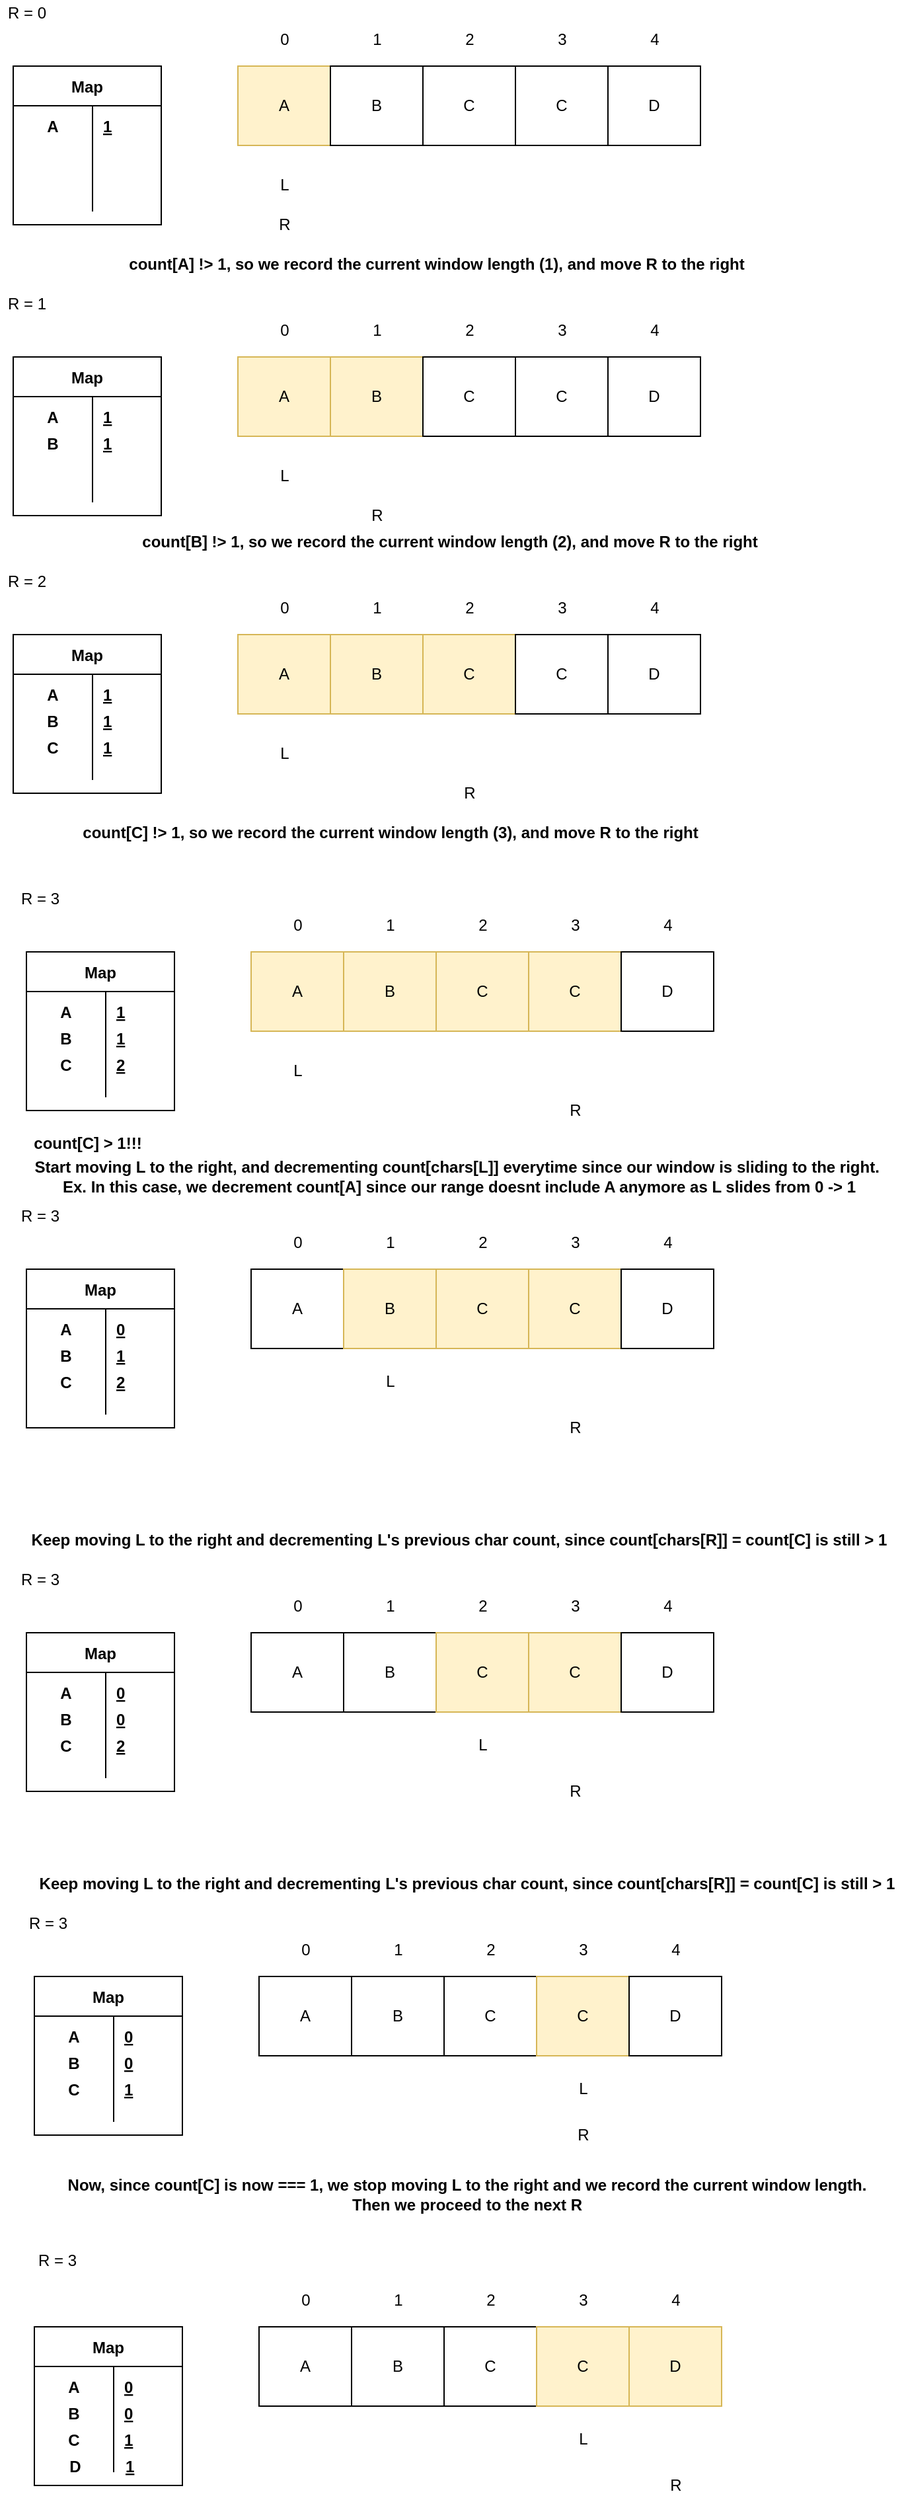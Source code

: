 <mxfile version="14.6.13" type="device" pages="9"><diagram id="Qz-eaEmRrgD1IXkHEm9Q" name="LC3: Longest Substring without Repeating Chars"><mxGraphModel dx="786" dy="487" grid="1" gridSize="10" guides="1" tooltips="1" connect="1" arrows="1" fold="1" page="1" pageScale="1" pageWidth="850" pageHeight="1100" math="0" shadow="0"><root><mxCell id="0"/><mxCell id="1" parent="0"/><mxCell id="u2b33lxDp4s97Kg7uJLb-7" value="A" style="rounded=0;whiteSpace=wrap;html=1;fillColor=#fff2cc;strokeColor=#d6b656;" parent="1" vertex="1"><mxGeometry x="220" y="100" width="70" height="60" as="geometry"/></mxCell><mxCell id="u2b33lxDp4s97Kg7uJLb-8" value="B" style="rounded=0;whiteSpace=wrap;html=1;" parent="1" vertex="1"><mxGeometry x="290" y="100" width="70" height="60" as="geometry"/></mxCell><mxCell id="u2b33lxDp4s97Kg7uJLb-9" value="C" style="rounded=0;whiteSpace=wrap;html=1;" parent="1" vertex="1"><mxGeometry x="360" y="100" width="70" height="60" as="geometry"/></mxCell><mxCell id="u2b33lxDp4s97Kg7uJLb-10" value="C" style="rounded=0;whiteSpace=wrap;html=1;" parent="1" vertex="1"><mxGeometry x="430" y="100" width="70" height="60" as="geometry"/></mxCell><mxCell id="u2b33lxDp4s97Kg7uJLb-11" value="D" style="rounded=0;whiteSpace=wrap;html=1;" parent="1" vertex="1"><mxGeometry x="500" y="100" width="70" height="60" as="geometry"/></mxCell><mxCell id="u2b33lxDp4s97Kg7uJLb-12" value="L" style="text;html=1;strokeColor=none;fillColor=none;align=center;verticalAlign=middle;whiteSpace=wrap;rounded=0;" parent="1" vertex="1"><mxGeometry x="242.5" y="180" width="25" height="20" as="geometry"/></mxCell><mxCell id="u2b33lxDp4s97Kg7uJLb-13" value="R" style="text;html=1;strokeColor=none;fillColor=none;align=center;verticalAlign=middle;whiteSpace=wrap;rounded=0;" parent="1" vertex="1"><mxGeometry x="242.5" y="210" width="25" height="20" as="geometry"/></mxCell><mxCell id="u2b33lxDp4s97Kg7uJLb-14" value="0" style="text;html=1;strokeColor=none;fillColor=none;align=center;verticalAlign=middle;whiteSpace=wrap;rounded=0;" parent="1" vertex="1"><mxGeometry x="242.5" y="70" width="25" height="20" as="geometry"/></mxCell><mxCell id="u2b33lxDp4s97Kg7uJLb-15" value="1" style="text;html=1;strokeColor=none;fillColor=none;align=center;verticalAlign=middle;whiteSpace=wrap;rounded=0;" parent="1" vertex="1"><mxGeometry x="312.5" y="70" width="25" height="20" as="geometry"/></mxCell><mxCell id="u2b33lxDp4s97Kg7uJLb-16" value="2" style="text;html=1;strokeColor=none;fillColor=none;align=center;verticalAlign=middle;whiteSpace=wrap;rounded=0;" parent="1" vertex="1"><mxGeometry x="382.5" y="70" width="25" height="20" as="geometry"/></mxCell><mxCell id="u2b33lxDp4s97Kg7uJLb-17" value="3" style="text;html=1;strokeColor=none;fillColor=none;align=center;verticalAlign=middle;whiteSpace=wrap;rounded=0;" parent="1" vertex="1"><mxGeometry x="452.5" y="70" width="25" height="20" as="geometry"/></mxCell><mxCell id="u2b33lxDp4s97Kg7uJLb-18" value="4" style="text;html=1;strokeColor=none;fillColor=none;align=center;verticalAlign=middle;whiteSpace=wrap;rounded=0;" parent="1" vertex="1"><mxGeometry x="522.5" y="70" width="25" height="20" as="geometry"/></mxCell><mxCell id="u2b33lxDp4s97Kg7uJLb-32" value="Map" style="shape=table;startSize=30;container=1;collapsible=1;childLayout=tableLayout;fixedRows=1;rowLines=0;fontStyle=1;align=center;resizeLast=1;" parent="1" vertex="1"><mxGeometry x="50" y="100" width="112" height="120" as="geometry"/></mxCell><mxCell id="u2b33lxDp4s97Kg7uJLb-33" value="" style="shape=partialRectangle;collapsible=0;dropTarget=0;pointerEvents=0;fillColor=none;top=0;left=0;bottom=0;right=0;points=[[0,0.5],[1,0.5]];portConstraint=eastwest;" parent="u2b33lxDp4s97Kg7uJLb-32" vertex="1"><mxGeometry y="30" width="112" height="30" as="geometry"/></mxCell><mxCell id="u2b33lxDp4s97Kg7uJLb-34" value="A" style="shape=partialRectangle;connectable=0;fillColor=none;top=0;left=0;bottom=0;right=0;fontStyle=1;overflow=hidden;" parent="u2b33lxDp4s97Kg7uJLb-33" vertex="1"><mxGeometry width="60" height="30" as="geometry"/></mxCell><mxCell id="u2b33lxDp4s97Kg7uJLb-35" value="1" style="shape=partialRectangle;connectable=0;fillColor=none;top=0;left=0;bottom=0;right=0;align=left;spacingLeft=6;fontStyle=5;overflow=hidden;" parent="u2b33lxDp4s97Kg7uJLb-33" vertex="1"><mxGeometry x="60" width="52" height="30" as="geometry"/></mxCell><mxCell id="u2b33lxDp4s97Kg7uJLb-39" value="" style="shape=partialRectangle;collapsible=0;dropTarget=0;pointerEvents=0;fillColor=none;top=0;left=0;bottom=0;right=0;points=[[0,0.5],[1,0.5]];portConstraint=eastwest;" parent="u2b33lxDp4s97Kg7uJLb-32" vertex="1"><mxGeometry y="60" width="112" height="20" as="geometry"/></mxCell><mxCell id="u2b33lxDp4s97Kg7uJLb-40" value="" style="shape=partialRectangle;connectable=0;fillColor=none;top=0;left=0;bottom=0;right=0;editable=1;overflow=hidden;" parent="u2b33lxDp4s97Kg7uJLb-39" vertex="1"><mxGeometry width="60" height="20" as="geometry"/></mxCell><mxCell id="u2b33lxDp4s97Kg7uJLb-41" value="" style="shape=partialRectangle;connectable=0;fillColor=none;top=0;left=0;bottom=0;right=0;align=left;spacingLeft=6;overflow=hidden;" parent="u2b33lxDp4s97Kg7uJLb-39" vertex="1"><mxGeometry x="60" width="52" height="20" as="geometry"/></mxCell><mxCell id="u2b33lxDp4s97Kg7uJLb-42" value="" style="shape=partialRectangle;collapsible=0;dropTarget=0;pointerEvents=0;fillColor=none;top=0;left=0;bottom=0;right=0;points=[[0,0.5],[1,0.5]];portConstraint=eastwest;" parent="u2b33lxDp4s97Kg7uJLb-32" vertex="1"><mxGeometry y="80" width="112" height="30" as="geometry"/></mxCell><mxCell id="u2b33lxDp4s97Kg7uJLb-43" value="" style="shape=partialRectangle;connectable=0;fillColor=none;top=0;left=0;bottom=0;right=0;editable=1;overflow=hidden;" parent="u2b33lxDp4s97Kg7uJLb-42" vertex="1"><mxGeometry width="60" height="30" as="geometry"/></mxCell><mxCell id="u2b33lxDp4s97Kg7uJLb-44" value="" style="shape=partialRectangle;connectable=0;fillColor=none;top=0;left=0;bottom=0;right=0;align=left;spacingLeft=6;overflow=hidden;" parent="u2b33lxDp4s97Kg7uJLb-42" vertex="1"><mxGeometry x="60" width="52" height="30" as="geometry"/></mxCell><mxCell id="u2b33lxDp4s97Kg7uJLb-46" value="R = 0" style="text;html=1;align=center;verticalAlign=middle;resizable=0;points=[];autosize=1;strokeColor=none;" parent="1" vertex="1"><mxGeometry x="40" y="50" width="40" height="20" as="geometry"/></mxCell><mxCell id="u2b33lxDp4s97Kg7uJLb-48" value="A" style="rounded=0;whiteSpace=wrap;html=1;fillColor=#fff2cc;strokeColor=#d6b656;" parent="1" vertex="1"><mxGeometry x="220" y="320" width="70" height="60" as="geometry"/></mxCell><mxCell id="u2b33lxDp4s97Kg7uJLb-49" value="B" style="rounded=0;whiteSpace=wrap;html=1;fillColor=#fff2cc;strokeColor=#d6b656;" parent="1" vertex="1"><mxGeometry x="290" y="320" width="70" height="60" as="geometry"/></mxCell><mxCell id="u2b33lxDp4s97Kg7uJLb-50" value="C" style="rounded=0;whiteSpace=wrap;html=1;" parent="1" vertex="1"><mxGeometry x="360" y="320" width="70" height="60" as="geometry"/></mxCell><mxCell id="u2b33lxDp4s97Kg7uJLb-51" value="C" style="rounded=0;whiteSpace=wrap;html=1;" parent="1" vertex="1"><mxGeometry x="430" y="320" width="70" height="60" as="geometry"/></mxCell><mxCell id="u2b33lxDp4s97Kg7uJLb-52" value="D" style="rounded=0;whiteSpace=wrap;html=1;" parent="1" vertex="1"><mxGeometry x="500" y="320" width="70" height="60" as="geometry"/></mxCell><mxCell id="u2b33lxDp4s97Kg7uJLb-53" value="L" style="text;html=1;strokeColor=none;fillColor=none;align=center;verticalAlign=middle;whiteSpace=wrap;rounded=0;" parent="1" vertex="1"><mxGeometry x="242.5" y="400" width="25" height="20" as="geometry"/></mxCell><mxCell id="u2b33lxDp4s97Kg7uJLb-54" value="R" style="text;html=1;strokeColor=none;fillColor=none;align=center;verticalAlign=middle;whiteSpace=wrap;rounded=0;" parent="1" vertex="1"><mxGeometry x="312.5" y="430" width="25" height="20" as="geometry"/></mxCell><mxCell id="u2b33lxDp4s97Kg7uJLb-55" value="0" style="text;html=1;strokeColor=none;fillColor=none;align=center;verticalAlign=middle;whiteSpace=wrap;rounded=0;" parent="1" vertex="1"><mxGeometry x="242.5" y="290" width="25" height="20" as="geometry"/></mxCell><mxCell id="u2b33lxDp4s97Kg7uJLb-56" value="1" style="text;html=1;strokeColor=none;fillColor=none;align=center;verticalAlign=middle;whiteSpace=wrap;rounded=0;" parent="1" vertex="1"><mxGeometry x="312.5" y="290" width="25" height="20" as="geometry"/></mxCell><mxCell id="u2b33lxDp4s97Kg7uJLb-57" value="2" style="text;html=1;strokeColor=none;fillColor=none;align=center;verticalAlign=middle;whiteSpace=wrap;rounded=0;" parent="1" vertex="1"><mxGeometry x="382.5" y="290" width="25" height="20" as="geometry"/></mxCell><mxCell id="u2b33lxDp4s97Kg7uJLb-58" value="3" style="text;html=1;strokeColor=none;fillColor=none;align=center;verticalAlign=middle;whiteSpace=wrap;rounded=0;" parent="1" vertex="1"><mxGeometry x="452.5" y="290" width="25" height="20" as="geometry"/></mxCell><mxCell id="u2b33lxDp4s97Kg7uJLb-59" value="4" style="text;html=1;strokeColor=none;fillColor=none;align=center;verticalAlign=middle;whiteSpace=wrap;rounded=0;" parent="1" vertex="1"><mxGeometry x="522.5" y="290" width="25" height="20" as="geometry"/></mxCell><mxCell id="u2b33lxDp4s97Kg7uJLb-60" value="Map" style="shape=table;startSize=30;container=1;collapsible=1;childLayout=tableLayout;fixedRows=1;rowLines=0;fontStyle=1;align=center;resizeLast=1;" parent="1" vertex="1"><mxGeometry x="50" y="320" width="112" height="120" as="geometry"/></mxCell><mxCell id="u2b33lxDp4s97Kg7uJLb-61" value="" style="shape=partialRectangle;collapsible=0;dropTarget=0;pointerEvents=0;fillColor=none;top=0;left=0;bottom=0;right=0;points=[[0,0.5],[1,0.5]];portConstraint=eastwest;" parent="u2b33lxDp4s97Kg7uJLb-60" vertex="1"><mxGeometry y="30" width="112" height="30" as="geometry"/></mxCell><mxCell id="u2b33lxDp4s97Kg7uJLb-62" value="A" style="shape=partialRectangle;connectable=0;fillColor=none;top=0;left=0;bottom=0;right=0;fontStyle=1;overflow=hidden;" parent="u2b33lxDp4s97Kg7uJLb-61" vertex="1"><mxGeometry width="60" height="30" as="geometry"/></mxCell><mxCell id="u2b33lxDp4s97Kg7uJLb-63" value="1" style="shape=partialRectangle;connectable=0;fillColor=none;top=0;left=0;bottom=0;right=0;align=left;spacingLeft=6;fontStyle=5;overflow=hidden;" parent="u2b33lxDp4s97Kg7uJLb-61" vertex="1"><mxGeometry x="60" width="52" height="30" as="geometry"/></mxCell><mxCell id="u2b33lxDp4s97Kg7uJLb-64" value="" style="shape=partialRectangle;collapsible=0;dropTarget=0;pointerEvents=0;fillColor=none;top=0;left=0;bottom=0;right=0;points=[[0,0.5],[1,0.5]];portConstraint=eastwest;" parent="u2b33lxDp4s97Kg7uJLb-60" vertex="1"><mxGeometry y="60" width="112" height="20" as="geometry"/></mxCell><mxCell id="u2b33lxDp4s97Kg7uJLb-65" value="" style="shape=partialRectangle;connectable=0;fillColor=none;top=0;left=0;bottom=0;right=0;editable=1;overflow=hidden;" parent="u2b33lxDp4s97Kg7uJLb-64" vertex="1"><mxGeometry width="60" height="20" as="geometry"/></mxCell><mxCell id="u2b33lxDp4s97Kg7uJLb-66" value="" style="shape=partialRectangle;connectable=0;fillColor=none;top=0;left=0;bottom=0;right=0;align=left;spacingLeft=6;overflow=hidden;" parent="u2b33lxDp4s97Kg7uJLb-64" vertex="1"><mxGeometry x="60" width="52" height="20" as="geometry"/></mxCell><mxCell id="u2b33lxDp4s97Kg7uJLb-67" value="" style="shape=partialRectangle;collapsible=0;dropTarget=0;pointerEvents=0;fillColor=none;top=0;left=0;bottom=0;right=0;points=[[0,0.5],[1,0.5]];portConstraint=eastwest;" parent="u2b33lxDp4s97Kg7uJLb-60" vertex="1"><mxGeometry y="80" width="112" height="30" as="geometry"/></mxCell><mxCell id="u2b33lxDp4s97Kg7uJLb-68" value="" style="shape=partialRectangle;connectable=0;fillColor=none;top=0;left=0;bottom=0;right=0;editable=1;overflow=hidden;" parent="u2b33lxDp4s97Kg7uJLb-67" vertex="1"><mxGeometry width="60" height="30" as="geometry"/></mxCell><mxCell id="u2b33lxDp4s97Kg7uJLb-69" value="" style="shape=partialRectangle;connectable=0;fillColor=none;top=0;left=0;bottom=0;right=0;align=left;spacingLeft=6;overflow=hidden;" parent="u2b33lxDp4s97Kg7uJLb-67" vertex="1"><mxGeometry x="60" width="52" height="30" as="geometry"/></mxCell><mxCell id="u2b33lxDp4s97Kg7uJLb-70" value="R = 1" style="text;html=1;align=center;verticalAlign=middle;resizable=0;points=[];autosize=1;strokeColor=none;" parent="1" vertex="1"><mxGeometry x="40" y="270" width="40" height="20" as="geometry"/></mxCell><mxCell id="u2b33lxDp4s97Kg7uJLb-81" value="" style="shape=partialRectangle;collapsible=0;dropTarget=0;pointerEvents=0;fillColor=none;top=0;left=0;bottom=0;right=0;points=[[0,0.5],[1,0.5]];portConstraint=eastwest;" parent="1" vertex="1"><mxGeometry x="50" y="370" width="112" height="30" as="geometry"/></mxCell><mxCell id="u2b33lxDp4s97Kg7uJLb-82" value="B" style="shape=partialRectangle;connectable=0;fillColor=none;top=0;left=0;bottom=0;right=0;fontStyle=1;overflow=hidden;" parent="u2b33lxDp4s97Kg7uJLb-81" vertex="1"><mxGeometry width="60" height="30" as="geometry"/></mxCell><mxCell id="u2b33lxDp4s97Kg7uJLb-83" value="1" style="shape=partialRectangle;connectable=0;fillColor=none;top=0;left=0;bottom=0;right=0;align=left;spacingLeft=6;fontStyle=5;overflow=hidden;" parent="u2b33lxDp4s97Kg7uJLb-81" vertex="1"><mxGeometry x="60" width="52" height="30" as="geometry"/></mxCell><mxCell id="u2b33lxDp4s97Kg7uJLb-84" value="A" style="rounded=0;whiteSpace=wrap;html=1;fillColor=#fff2cc;strokeColor=#d6b656;" parent="1" vertex="1"><mxGeometry x="220" y="530" width="70" height="60" as="geometry"/></mxCell><mxCell id="u2b33lxDp4s97Kg7uJLb-85" value="B" style="rounded=0;whiteSpace=wrap;html=1;fillColor=#fff2cc;strokeColor=#d6b656;" parent="1" vertex="1"><mxGeometry x="290" y="530" width="70" height="60" as="geometry"/></mxCell><mxCell id="u2b33lxDp4s97Kg7uJLb-86" value="C" style="rounded=0;whiteSpace=wrap;html=1;fillColor=#fff2cc;strokeColor=#d6b656;" parent="1" vertex="1"><mxGeometry x="360" y="530" width="70" height="60" as="geometry"/></mxCell><mxCell id="u2b33lxDp4s97Kg7uJLb-87" value="C" style="rounded=0;whiteSpace=wrap;html=1;" parent="1" vertex="1"><mxGeometry x="430" y="530" width="70" height="60" as="geometry"/></mxCell><mxCell id="u2b33lxDp4s97Kg7uJLb-88" value="D" style="rounded=0;whiteSpace=wrap;html=1;" parent="1" vertex="1"><mxGeometry x="500" y="530" width="70" height="60" as="geometry"/></mxCell><mxCell id="u2b33lxDp4s97Kg7uJLb-89" value="L" style="text;html=1;strokeColor=none;fillColor=none;align=center;verticalAlign=middle;whiteSpace=wrap;rounded=0;" parent="1" vertex="1"><mxGeometry x="242.5" y="610" width="25" height="20" as="geometry"/></mxCell><mxCell id="u2b33lxDp4s97Kg7uJLb-90" value="R" style="text;html=1;strokeColor=none;fillColor=none;align=center;verticalAlign=middle;whiteSpace=wrap;rounded=0;" parent="1" vertex="1"><mxGeometry x="382.5" y="640" width="25" height="20" as="geometry"/></mxCell><mxCell id="u2b33lxDp4s97Kg7uJLb-91" value="0" style="text;html=1;strokeColor=none;fillColor=none;align=center;verticalAlign=middle;whiteSpace=wrap;rounded=0;" parent="1" vertex="1"><mxGeometry x="242.5" y="500" width="25" height="20" as="geometry"/></mxCell><mxCell id="u2b33lxDp4s97Kg7uJLb-92" value="1" style="text;html=1;strokeColor=none;fillColor=none;align=center;verticalAlign=middle;whiteSpace=wrap;rounded=0;" parent="1" vertex="1"><mxGeometry x="312.5" y="500" width="25" height="20" as="geometry"/></mxCell><mxCell id="u2b33lxDp4s97Kg7uJLb-93" value="2" style="text;html=1;strokeColor=none;fillColor=none;align=center;verticalAlign=middle;whiteSpace=wrap;rounded=0;" parent="1" vertex="1"><mxGeometry x="382.5" y="500" width="25" height="20" as="geometry"/></mxCell><mxCell id="u2b33lxDp4s97Kg7uJLb-94" value="3" style="text;html=1;strokeColor=none;fillColor=none;align=center;verticalAlign=middle;whiteSpace=wrap;rounded=0;" parent="1" vertex="1"><mxGeometry x="452.5" y="500" width="25" height="20" as="geometry"/></mxCell><mxCell id="u2b33lxDp4s97Kg7uJLb-95" value="4" style="text;html=1;strokeColor=none;fillColor=none;align=center;verticalAlign=middle;whiteSpace=wrap;rounded=0;" parent="1" vertex="1"><mxGeometry x="522.5" y="500" width="25" height="20" as="geometry"/></mxCell><mxCell id="u2b33lxDp4s97Kg7uJLb-96" value="Map" style="shape=table;startSize=30;container=1;collapsible=1;childLayout=tableLayout;fixedRows=1;rowLines=0;fontStyle=1;align=center;resizeLast=1;" parent="1" vertex="1"><mxGeometry x="50" y="530" width="112" height="120" as="geometry"/></mxCell><mxCell id="u2b33lxDp4s97Kg7uJLb-97" value="" style="shape=partialRectangle;collapsible=0;dropTarget=0;pointerEvents=0;fillColor=none;top=0;left=0;bottom=0;right=0;points=[[0,0.5],[1,0.5]];portConstraint=eastwest;" parent="u2b33lxDp4s97Kg7uJLb-96" vertex="1"><mxGeometry y="30" width="112" height="30" as="geometry"/></mxCell><mxCell id="u2b33lxDp4s97Kg7uJLb-98" value="A" style="shape=partialRectangle;connectable=0;fillColor=none;top=0;left=0;bottom=0;right=0;fontStyle=1;overflow=hidden;" parent="u2b33lxDp4s97Kg7uJLb-97" vertex="1"><mxGeometry width="60" height="30" as="geometry"/></mxCell><mxCell id="u2b33lxDp4s97Kg7uJLb-99" value="1" style="shape=partialRectangle;connectable=0;fillColor=none;top=0;left=0;bottom=0;right=0;align=left;spacingLeft=6;fontStyle=5;overflow=hidden;" parent="u2b33lxDp4s97Kg7uJLb-97" vertex="1"><mxGeometry x="60" width="52" height="30" as="geometry"/></mxCell><mxCell id="u2b33lxDp4s97Kg7uJLb-100" value="" style="shape=partialRectangle;collapsible=0;dropTarget=0;pointerEvents=0;fillColor=none;top=0;left=0;bottom=0;right=0;points=[[0,0.5],[1,0.5]];portConstraint=eastwest;" parent="u2b33lxDp4s97Kg7uJLb-96" vertex="1"><mxGeometry y="60" width="112" height="20" as="geometry"/></mxCell><mxCell id="u2b33lxDp4s97Kg7uJLb-101" value="" style="shape=partialRectangle;connectable=0;fillColor=none;top=0;left=0;bottom=0;right=0;editable=1;overflow=hidden;" parent="u2b33lxDp4s97Kg7uJLb-100" vertex="1"><mxGeometry width="60" height="20" as="geometry"/></mxCell><mxCell id="u2b33lxDp4s97Kg7uJLb-102" value="" style="shape=partialRectangle;connectable=0;fillColor=none;top=0;left=0;bottom=0;right=0;align=left;spacingLeft=6;overflow=hidden;" parent="u2b33lxDp4s97Kg7uJLb-100" vertex="1"><mxGeometry x="60" width="52" height="20" as="geometry"/></mxCell><mxCell id="u2b33lxDp4s97Kg7uJLb-103" value="" style="shape=partialRectangle;collapsible=0;dropTarget=0;pointerEvents=0;fillColor=none;top=0;left=0;bottom=0;right=0;points=[[0,0.5],[1,0.5]];portConstraint=eastwest;" parent="u2b33lxDp4s97Kg7uJLb-96" vertex="1"><mxGeometry y="80" width="112" height="30" as="geometry"/></mxCell><mxCell id="u2b33lxDp4s97Kg7uJLb-104" value="" style="shape=partialRectangle;connectable=0;fillColor=none;top=0;left=0;bottom=0;right=0;editable=1;overflow=hidden;" parent="u2b33lxDp4s97Kg7uJLb-103" vertex="1"><mxGeometry width="60" height="30" as="geometry"/></mxCell><mxCell id="u2b33lxDp4s97Kg7uJLb-105" value="" style="shape=partialRectangle;connectable=0;fillColor=none;top=0;left=0;bottom=0;right=0;align=left;spacingLeft=6;overflow=hidden;" parent="u2b33lxDp4s97Kg7uJLb-103" vertex="1"><mxGeometry x="60" width="52" height="30" as="geometry"/></mxCell><mxCell id="u2b33lxDp4s97Kg7uJLb-106" value="R = 2" style="text;html=1;align=center;verticalAlign=middle;resizable=0;points=[];autosize=1;strokeColor=none;" parent="1" vertex="1"><mxGeometry x="40" y="480" width="40" height="20" as="geometry"/></mxCell><mxCell id="u2b33lxDp4s97Kg7uJLb-107" value="" style="shape=partialRectangle;collapsible=0;dropTarget=0;pointerEvents=0;fillColor=none;top=0;left=0;bottom=0;right=0;points=[[0,0.5],[1,0.5]];portConstraint=eastwest;" parent="1" vertex="1"><mxGeometry x="50" y="580" width="112" height="30" as="geometry"/></mxCell><mxCell id="u2b33lxDp4s97Kg7uJLb-108" value="B" style="shape=partialRectangle;connectable=0;fillColor=none;top=0;left=0;bottom=0;right=0;fontStyle=1;overflow=hidden;" parent="u2b33lxDp4s97Kg7uJLb-107" vertex="1"><mxGeometry width="60" height="30" as="geometry"/></mxCell><mxCell id="u2b33lxDp4s97Kg7uJLb-109" value="1" style="shape=partialRectangle;connectable=0;fillColor=none;top=0;left=0;bottom=0;right=0;align=left;spacingLeft=6;fontStyle=5;overflow=hidden;" parent="u2b33lxDp4s97Kg7uJLb-107" vertex="1"><mxGeometry x="60" width="52" height="30" as="geometry"/></mxCell><mxCell id="u2b33lxDp4s97Kg7uJLb-110" value="" style="shape=partialRectangle;collapsible=0;dropTarget=0;pointerEvents=0;fillColor=none;top=0;left=0;bottom=0;right=0;points=[[0,0.5],[1,0.5]];portConstraint=eastwest;" parent="1" vertex="1"><mxGeometry x="50" y="600" width="112" height="30" as="geometry"/></mxCell><mxCell id="u2b33lxDp4s97Kg7uJLb-111" value="C" style="shape=partialRectangle;connectable=0;fillColor=none;top=0;left=0;bottom=0;right=0;fontStyle=1;overflow=hidden;" parent="u2b33lxDp4s97Kg7uJLb-110" vertex="1"><mxGeometry width="60" height="30" as="geometry"/></mxCell><mxCell id="u2b33lxDp4s97Kg7uJLb-112" value="1" style="shape=partialRectangle;connectable=0;fillColor=none;top=0;left=0;bottom=0;right=0;align=left;spacingLeft=6;fontStyle=5;overflow=hidden;" parent="u2b33lxDp4s97Kg7uJLb-110" vertex="1"><mxGeometry x="60" width="52" height="30" as="geometry"/></mxCell><mxCell id="u2b33lxDp4s97Kg7uJLb-113" value="A" style="rounded=0;whiteSpace=wrap;html=1;fillColor=#fff2cc;strokeColor=#d6b656;" parent="1" vertex="1"><mxGeometry x="230" y="770" width="70" height="60" as="geometry"/></mxCell><mxCell id="u2b33lxDp4s97Kg7uJLb-114" value="B" style="rounded=0;whiteSpace=wrap;html=1;fillColor=#fff2cc;strokeColor=#d6b656;" parent="1" vertex="1"><mxGeometry x="300" y="770" width="70" height="60" as="geometry"/></mxCell><mxCell id="u2b33lxDp4s97Kg7uJLb-115" value="C" style="rounded=0;whiteSpace=wrap;html=1;fillColor=#fff2cc;strokeColor=#d6b656;" parent="1" vertex="1"><mxGeometry x="370" y="770" width="70" height="60" as="geometry"/></mxCell><mxCell id="u2b33lxDp4s97Kg7uJLb-116" value="C" style="rounded=0;whiteSpace=wrap;html=1;fillColor=#fff2cc;strokeColor=#d6b656;" parent="1" vertex="1"><mxGeometry x="440" y="770" width="70" height="60" as="geometry"/></mxCell><mxCell id="u2b33lxDp4s97Kg7uJLb-117" value="D" style="rounded=0;whiteSpace=wrap;html=1;" parent="1" vertex="1"><mxGeometry x="510" y="770" width="70" height="60" as="geometry"/></mxCell><mxCell id="u2b33lxDp4s97Kg7uJLb-118" value="L" style="text;html=1;strokeColor=none;fillColor=none;align=center;verticalAlign=middle;whiteSpace=wrap;rounded=0;" parent="1" vertex="1"><mxGeometry x="252.5" y="850" width="25" height="20" as="geometry"/></mxCell><mxCell id="u2b33lxDp4s97Kg7uJLb-119" value="R" style="text;html=1;strokeColor=none;fillColor=none;align=center;verticalAlign=middle;whiteSpace=wrap;rounded=0;" parent="1" vertex="1"><mxGeometry x="462.5" y="880" width="25" height="20" as="geometry"/></mxCell><mxCell id="u2b33lxDp4s97Kg7uJLb-120" value="0" style="text;html=1;strokeColor=none;fillColor=none;align=center;verticalAlign=middle;whiteSpace=wrap;rounded=0;" parent="1" vertex="1"><mxGeometry x="252.5" y="740" width="25" height="20" as="geometry"/></mxCell><mxCell id="u2b33lxDp4s97Kg7uJLb-121" value="1" style="text;html=1;strokeColor=none;fillColor=none;align=center;verticalAlign=middle;whiteSpace=wrap;rounded=0;" parent="1" vertex="1"><mxGeometry x="322.5" y="740" width="25" height="20" as="geometry"/></mxCell><mxCell id="u2b33lxDp4s97Kg7uJLb-122" value="2" style="text;html=1;strokeColor=none;fillColor=none;align=center;verticalAlign=middle;whiteSpace=wrap;rounded=0;" parent="1" vertex="1"><mxGeometry x="392.5" y="740" width="25" height="20" as="geometry"/></mxCell><mxCell id="u2b33lxDp4s97Kg7uJLb-123" value="3" style="text;html=1;strokeColor=none;fillColor=none;align=center;verticalAlign=middle;whiteSpace=wrap;rounded=0;" parent="1" vertex="1"><mxGeometry x="462.5" y="740" width="25" height="20" as="geometry"/></mxCell><mxCell id="u2b33lxDp4s97Kg7uJLb-124" value="4" style="text;html=1;strokeColor=none;fillColor=none;align=center;verticalAlign=middle;whiteSpace=wrap;rounded=0;" parent="1" vertex="1"><mxGeometry x="532.5" y="740" width="25" height="20" as="geometry"/></mxCell><mxCell id="u2b33lxDp4s97Kg7uJLb-125" value="Map" style="shape=table;startSize=30;container=1;collapsible=1;childLayout=tableLayout;fixedRows=1;rowLines=0;fontStyle=1;align=center;resizeLast=1;" parent="1" vertex="1"><mxGeometry x="60" y="770" width="112" height="120" as="geometry"/></mxCell><mxCell id="u2b33lxDp4s97Kg7uJLb-126" value="" style="shape=partialRectangle;collapsible=0;dropTarget=0;pointerEvents=0;fillColor=none;top=0;left=0;bottom=0;right=0;points=[[0,0.5],[1,0.5]];portConstraint=eastwest;" parent="u2b33lxDp4s97Kg7uJLb-125" vertex="1"><mxGeometry y="30" width="112" height="30" as="geometry"/></mxCell><mxCell id="u2b33lxDp4s97Kg7uJLb-127" value="A" style="shape=partialRectangle;connectable=0;fillColor=none;top=0;left=0;bottom=0;right=0;fontStyle=1;overflow=hidden;" parent="u2b33lxDp4s97Kg7uJLb-126" vertex="1"><mxGeometry width="60" height="30" as="geometry"/></mxCell><mxCell id="u2b33lxDp4s97Kg7uJLb-128" value="1" style="shape=partialRectangle;connectable=0;fillColor=none;top=0;left=0;bottom=0;right=0;align=left;spacingLeft=6;fontStyle=5;overflow=hidden;" parent="u2b33lxDp4s97Kg7uJLb-126" vertex="1"><mxGeometry x="60" width="52" height="30" as="geometry"/></mxCell><mxCell id="u2b33lxDp4s97Kg7uJLb-129" value="" style="shape=partialRectangle;collapsible=0;dropTarget=0;pointerEvents=0;fillColor=none;top=0;left=0;bottom=0;right=0;points=[[0,0.5],[1,0.5]];portConstraint=eastwest;" parent="u2b33lxDp4s97Kg7uJLb-125" vertex="1"><mxGeometry y="60" width="112" height="20" as="geometry"/></mxCell><mxCell id="u2b33lxDp4s97Kg7uJLb-130" value="" style="shape=partialRectangle;connectable=0;fillColor=none;top=0;left=0;bottom=0;right=0;editable=1;overflow=hidden;" parent="u2b33lxDp4s97Kg7uJLb-129" vertex="1"><mxGeometry width="60" height="20" as="geometry"/></mxCell><mxCell id="u2b33lxDp4s97Kg7uJLb-131" value="" style="shape=partialRectangle;connectable=0;fillColor=none;top=0;left=0;bottom=0;right=0;align=left;spacingLeft=6;overflow=hidden;" parent="u2b33lxDp4s97Kg7uJLb-129" vertex="1"><mxGeometry x="60" width="52" height="20" as="geometry"/></mxCell><mxCell id="u2b33lxDp4s97Kg7uJLb-132" value="" style="shape=partialRectangle;collapsible=0;dropTarget=0;pointerEvents=0;fillColor=none;top=0;left=0;bottom=0;right=0;points=[[0,0.5],[1,0.5]];portConstraint=eastwest;" parent="u2b33lxDp4s97Kg7uJLb-125" vertex="1"><mxGeometry y="80" width="112" height="30" as="geometry"/></mxCell><mxCell id="u2b33lxDp4s97Kg7uJLb-133" value="" style="shape=partialRectangle;connectable=0;fillColor=none;top=0;left=0;bottom=0;right=0;editable=1;overflow=hidden;" parent="u2b33lxDp4s97Kg7uJLb-132" vertex="1"><mxGeometry width="60" height="30" as="geometry"/></mxCell><mxCell id="u2b33lxDp4s97Kg7uJLb-134" value="" style="shape=partialRectangle;connectable=0;fillColor=none;top=0;left=0;bottom=0;right=0;align=left;spacingLeft=6;overflow=hidden;" parent="u2b33lxDp4s97Kg7uJLb-132" vertex="1"><mxGeometry x="60" width="52" height="30" as="geometry"/></mxCell><mxCell id="u2b33lxDp4s97Kg7uJLb-135" value="R = 3" style="text;html=1;align=center;verticalAlign=middle;resizable=0;points=[];autosize=1;strokeColor=none;" parent="1" vertex="1"><mxGeometry x="50" y="720" width="40" height="20" as="geometry"/></mxCell><mxCell id="u2b33lxDp4s97Kg7uJLb-136" value="" style="shape=partialRectangle;collapsible=0;dropTarget=0;pointerEvents=0;fillColor=none;top=0;left=0;bottom=0;right=0;points=[[0,0.5],[1,0.5]];portConstraint=eastwest;" parent="1" vertex="1"><mxGeometry x="60" y="820" width="112" height="30" as="geometry"/></mxCell><mxCell id="u2b33lxDp4s97Kg7uJLb-137" value="B" style="shape=partialRectangle;connectable=0;fillColor=none;top=0;left=0;bottom=0;right=0;fontStyle=1;overflow=hidden;" parent="u2b33lxDp4s97Kg7uJLb-136" vertex="1"><mxGeometry width="60" height="30" as="geometry"/></mxCell><mxCell id="u2b33lxDp4s97Kg7uJLb-138" value="1" style="shape=partialRectangle;connectable=0;fillColor=none;top=0;left=0;bottom=0;right=0;align=left;spacingLeft=6;fontStyle=5;overflow=hidden;" parent="u2b33lxDp4s97Kg7uJLb-136" vertex="1"><mxGeometry x="60" width="52" height="30" as="geometry"/></mxCell><mxCell id="u2b33lxDp4s97Kg7uJLb-139" value="" style="shape=partialRectangle;collapsible=0;dropTarget=0;pointerEvents=0;fillColor=none;top=0;left=0;bottom=0;right=0;points=[[0,0.5],[1,0.5]];portConstraint=eastwest;" parent="1" vertex="1"><mxGeometry x="60" y="840" width="112" height="30" as="geometry"/></mxCell><mxCell id="u2b33lxDp4s97Kg7uJLb-140" value="C" style="shape=partialRectangle;connectable=0;fillColor=none;top=0;left=0;bottom=0;right=0;fontStyle=1;overflow=hidden;" parent="u2b33lxDp4s97Kg7uJLb-139" vertex="1"><mxGeometry width="60" height="30" as="geometry"/></mxCell><mxCell id="u2b33lxDp4s97Kg7uJLb-141" value="2" style="shape=partialRectangle;connectable=0;fillColor=none;top=0;left=0;bottom=0;right=0;align=left;spacingLeft=6;fontStyle=5;overflow=hidden;" parent="u2b33lxDp4s97Kg7uJLb-139" vertex="1"><mxGeometry x="60" width="52" height="30" as="geometry"/></mxCell><mxCell id="u2b33lxDp4s97Kg7uJLb-143" value="count[C] &amp;gt; 1!!!" style="text;html=1;align=center;verticalAlign=middle;resizable=0;points=[];autosize=1;strokeColor=none;fontStyle=1" parent="1" vertex="1"><mxGeometry x="56" y="905" width="100" height="20" as="geometry"/></mxCell><mxCell id="u2b33lxDp4s97Kg7uJLb-175" value="A" style="rounded=0;whiteSpace=wrap;html=1;" parent="1" vertex="1"><mxGeometry x="230" y="1010" width="70" height="60" as="geometry"/></mxCell><mxCell id="u2b33lxDp4s97Kg7uJLb-176" value="B" style="rounded=0;whiteSpace=wrap;html=1;fillColor=#fff2cc;strokeColor=#d6b656;" parent="1" vertex="1"><mxGeometry x="300" y="1010" width="70" height="60" as="geometry"/></mxCell><mxCell id="u2b33lxDp4s97Kg7uJLb-177" value="C" style="rounded=0;whiteSpace=wrap;html=1;fillColor=#fff2cc;strokeColor=#d6b656;" parent="1" vertex="1"><mxGeometry x="370" y="1010" width="70" height="60" as="geometry"/></mxCell><mxCell id="u2b33lxDp4s97Kg7uJLb-178" value="C" style="rounded=0;whiteSpace=wrap;html=1;fillColor=#fff2cc;strokeColor=#d6b656;" parent="1" vertex="1"><mxGeometry x="440" y="1010" width="70" height="60" as="geometry"/></mxCell><mxCell id="u2b33lxDp4s97Kg7uJLb-179" value="D" style="rounded=0;whiteSpace=wrap;html=1;" parent="1" vertex="1"><mxGeometry x="510" y="1010" width="70" height="60" as="geometry"/></mxCell><mxCell id="u2b33lxDp4s97Kg7uJLb-180" value="L" style="text;html=1;strokeColor=none;fillColor=none;align=center;verticalAlign=middle;whiteSpace=wrap;rounded=0;" parent="1" vertex="1"><mxGeometry x="322.5" y="1085" width="25" height="20" as="geometry"/></mxCell><mxCell id="u2b33lxDp4s97Kg7uJLb-181" value="R" style="text;html=1;strokeColor=none;fillColor=none;align=center;verticalAlign=middle;whiteSpace=wrap;rounded=0;" parent="1" vertex="1"><mxGeometry x="462.5" y="1120" width="25" height="20" as="geometry"/></mxCell><mxCell id="u2b33lxDp4s97Kg7uJLb-182" value="0" style="text;html=1;strokeColor=none;fillColor=none;align=center;verticalAlign=middle;whiteSpace=wrap;rounded=0;" parent="1" vertex="1"><mxGeometry x="252.5" y="980" width="25" height="20" as="geometry"/></mxCell><mxCell id="u2b33lxDp4s97Kg7uJLb-183" value="1" style="text;html=1;strokeColor=none;fillColor=none;align=center;verticalAlign=middle;whiteSpace=wrap;rounded=0;" parent="1" vertex="1"><mxGeometry x="322.5" y="980" width="25" height="20" as="geometry"/></mxCell><mxCell id="u2b33lxDp4s97Kg7uJLb-184" value="2" style="text;html=1;strokeColor=none;fillColor=none;align=center;verticalAlign=middle;whiteSpace=wrap;rounded=0;" parent="1" vertex="1"><mxGeometry x="392.5" y="980" width="25" height="20" as="geometry"/></mxCell><mxCell id="u2b33lxDp4s97Kg7uJLb-185" value="3" style="text;html=1;strokeColor=none;fillColor=none;align=center;verticalAlign=middle;whiteSpace=wrap;rounded=0;" parent="1" vertex="1"><mxGeometry x="462.5" y="980" width="25" height="20" as="geometry"/></mxCell><mxCell id="u2b33lxDp4s97Kg7uJLb-186" value="4" style="text;html=1;strokeColor=none;fillColor=none;align=center;verticalAlign=middle;whiteSpace=wrap;rounded=0;" parent="1" vertex="1"><mxGeometry x="532.5" y="980" width="25" height="20" as="geometry"/></mxCell><mxCell id="u2b33lxDp4s97Kg7uJLb-187" value="Map" style="shape=table;startSize=30;container=1;collapsible=1;childLayout=tableLayout;fixedRows=1;rowLines=0;fontStyle=1;align=center;resizeLast=1;" parent="1" vertex="1"><mxGeometry x="60" y="1010" width="112" height="120" as="geometry"/></mxCell><mxCell id="u2b33lxDp4s97Kg7uJLb-188" value="" style="shape=partialRectangle;collapsible=0;dropTarget=0;pointerEvents=0;fillColor=none;top=0;left=0;bottom=0;right=0;points=[[0,0.5],[1,0.5]];portConstraint=eastwest;" parent="u2b33lxDp4s97Kg7uJLb-187" vertex="1"><mxGeometry y="30" width="112" height="30" as="geometry"/></mxCell><mxCell id="u2b33lxDp4s97Kg7uJLb-189" value="A" style="shape=partialRectangle;connectable=0;fillColor=none;top=0;left=0;bottom=0;right=0;fontStyle=1;overflow=hidden;" parent="u2b33lxDp4s97Kg7uJLb-188" vertex="1"><mxGeometry width="60" height="30" as="geometry"/></mxCell><mxCell id="u2b33lxDp4s97Kg7uJLb-190" value="0" style="shape=partialRectangle;connectable=0;fillColor=none;top=0;left=0;bottom=0;right=0;align=left;spacingLeft=6;fontStyle=5;overflow=hidden;" parent="u2b33lxDp4s97Kg7uJLb-188" vertex="1"><mxGeometry x="60" width="52" height="30" as="geometry"/></mxCell><mxCell id="u2b33lxDp4s97Kg7uJLb-191" value="" style="shape=partialRectangle;collapsible=0;dropTarget=0;pointerEvents=0;fillColor=none;top=0;left=0;bottom=0;right=0;points=[[0,0.5],[1,0.5]];portConstraint=eastwest;" parent="u2b33lxDp4s97Kg7uJLb-187" vertex="1"><mxGeometry y="60" width="112" height="20" as="geometry"/></mxCell><mxCell id="u2b33lxDp4s97Kg7uJLb-192" value="" style="shape=partialRectangle;connectable=0;fillColor=none;top=0;left=0;bottom=0;right=0;editable=1;overflow=hidden;" parent="u2b33lxDp4s97Kg7uJLb-191" vertex="1"><mxGeometry width="60" height="20" as="geometry"/></mxCell><mxCell id="u2b33lxDp4s97Kg7uJLb-193" value="" style="shape=partialRectangle;connectable=0;fillColor=none;top=0;left=0;bottom=0;right=0;align=left;spacingLeft=6;overflow=hidden;" parent="u2b33lxDp4s97Kg7uJLb-191" vertex="1"><mxGeometry x="60" width="52" height="20" as="geometry"/></mxCell><mxCell id="u2b33lxDp4s97Kg7uJLb-194" value="" style="shape=partialRectangle;collapsible=0;dropTarget=0;pointerEvents=0;fillColor=none;top=0;left=0;bottom=0;right=0;points=[[0,0.5],[1,0.5]];portConstraint=eastwest;" parent="u2b33lxDp4s97Kg7uJLb-187" vertex="1"><mxGeometry y="80" width="112" height="30" as="geometry"/></mxCell><mxCell id="u2b33lxDp4s97Kg7uJLb-195" value="" style="shape=partialRectangle;connectable=0;fillColor=none;top=0;left=0;bottom=0;right=0;editable=1;overflow=hidden;" parent="u2b33lxDp4s97Kg7uJLb-194" vertex="1"><mxGeometry width="60" height="30" as="geometry"/></mxCell><mxCell id="u2b33lxDp4s97Kg7uJLb-196" value="" style="shape=partialRectangle;connectable=0;fillColor=none;top=0;left=0;bottom=0;right=0;align=left;spacingLeft=6;overflow=hidden;" parent="u2b33lxDp4s97Kg7uJLb-194" vertex="1"><mxGeometry x="60" width="52" height="30" as="geometry"/></mxCell><mxCell id="u2b33lxDp4s97Kg7uJLb-197" value="R = 3" style="text;html=1;align=center;verticalAlign=middle;resizable=0;points=[];autosize=1;strokeColor=none;" parent="1" vertex="1"><mxGeometry x="50" y="960" width="40" height="20" as="geometry"/></mxCell><mxCell id="u2b33lxDp4s97Kg7uJLb-198" value="" style="shape=partialRectangle;collapsible=0;dropTarget=0;pointerEvents=0;fillColor=none;top=0;left=0;bottom=0;right=0;points=[[0,0.5],[1,0.5]];portConstraint=eastwest;" parent="1" vertex="1"><mxGeometry x="60" y="1060" width="112" height="30" as="geometry"/></mxCell><mxCell id="u2b33lxDp4s97Kg7uJLb-199" value="B" style="shape=partialRectangle;connectable=0;fillColor=none;top=0;left=0;bottom=0;right=0;fontStyle=1;overflow=hidden;" parent="u2b33lxDp4s97Kg7uJLb-198" vertex="1"><mxGeometry width="60" height="30" as="geometry"/></mxCell><mxCell id="u2b33lxDp4s97Kg7uJLb-200" value="1" style="shape=partialRectangle;connectable=0;fillColor=none;top=0;left=0;bottom=0;right=0;align=left;spacingLeft=6;fontStyle=5;overflow=hidden;" parent="u2b33lxDp4s97Kg7uJLb-198" vertex="1"><mxGeometry x="60" width="52" height="30" as="geometry"/></mxCell><mxCell id="u2b33lxDp4s97Kg7uJLb-201" value="" style="shape=partialRectangle;collapsible=0;dropTarget=0;pointerEvents=0;fillColor=none;top=0;left=0;bottom=0;right=0;points=[[0,0.5],[1,0.5]];portConstraint=eastwest;" parent="1" vertex="1"><mxGeometry x="60" y="1080" width="112" height="30" as="geometry"/></mxCell><mxCell id="u2b33lxDp4s97Kg7uJLb-202" value="C" style="shape=partialRectangle;connectable=0;fillColor=none;top=0;left=0;bottom=0;right=0;fontStyle=1;overflow=hidden;" parent="u2b33lxDp4s97Kg7uJLb-201" vertex="1"><mxGeometry width="60" height="30" as="geometry"/></mxCell><mxCell id="u2b33lxDp4s97Kg7uJLb-203" value="2" style="shape=partialRectangle;connectable=0;fillColor=none;top=0;left=0;bottom=0;right=0;align=left;spacingLeft=6;fontStyle=5;overflow=hidden;" parent="u2b33lxDp4s97Kg7uJLb-201" vertex="1"><mxGeometry x="60" width="52" height="30" as="geometry"/></mxCell><mxCell id="u2b33lxDp4s97Kg7uJLb-205" value="Start moving L to the right, and decrementing count[chars[L]] everytime since our window is sliding to the right.&amp;nbsp;&lt;br&gt;Ex. In this case, we decrement count[A] since our range doesnt include A anymore as L slides from 0 -&amp;gt; 1" style="text;html=1;align=center;verticalAlign=middle;resizable=0;points=[];autosize=1;strokeColor=none;fontStyle=1" parent="1" vertex="1"><mxGeometry x="57" y="925" width="660" height="30" as="geometry"/></mxCell><mxCell id="u2b33lxDp4s97Kg7uJLb-209" value="A" style="rounded=0;whiteSpace=wrap;html=1;" parent="1" vertex="1"><mxGeometry x="230" y="1285" width="70" height="60" as="geometry"/></mxCell><mxCell id="u2b33lxDp4s97Kg7uJLb-210" value="B" style="rounded=0;whiteSpace=wrap;html=1;" parent="1" vertex="1"><mxGeometry x="300" y="1285" width="70" height="60" as="geometry"/></mxCell><mxCell id="u2b33lxDp4s97Kg7uJLb-211" value="C" style="rounded=0;whiteSpace=wrap;html=1;fillColor=#fff2cc;strokeColor=#d6b656;" parent="1" vertex="1"><mxGeometry x="370" y="1285" width="70" height="60" as="geometry"/></mxCell><mxCell id="u2b33lxDp4s97Kg7uJLb-212" value="C" style="rounded=0;whiteSpace=wrap;html=1;fillColor=#fff2cc;strokeColor=#d6b656;" parent="1" vertex="1"><mxGeometry x="440" y="1285" width="70" height="60" as="geometry"/></mxCell><mxCell id="u2b33lxDp4s97Kg7uJLb-213" value="D" style="rounded=0;whiteSpace=wrap;html=1;" parent="1" vertex="1"><mxGeometry x="510" y="1285" width="70" height="60" as="geometry"/></mxCell><mxCell id="u2b33lxDp4s97Kg7uJLb-214" value="L" style="text;html=1;strokeColor=none;fillColor=none;align=center;verticalAlign=middle;whiteSpace=wrap;rounded=0;" parent="1" vertex="1"><mxGeometry x="392.5" y="1360" width="25" height="20" as="geometry"/></mxCell><mxCell id="u2b33lxDp4s97Kg7uJLb-215" value="R" style="text;html=1;strokeColor=none;fillColor=none;align=center;verticalAlign=middle;whiteSpace=wrap;rounded=0;" parent="1" vertex="1"><mxGeometry x="462.5" y="1395" width="25" height="20" as="geometry"/></mxCell><mxCell id="u2b33lxDp4s97Kg7uJLb-216" value="0" style="text;html=1;strokeColor=none;fillColor=none;align=center;verticalAlign=middle;whiteSpace=wrap;rounded=0;" parent="1" vertex="1"><mxGeometry x="252.5" y="1255" width="25" height="20" as="geometry"/></mxCell><mxCell id="u2b33lxDp4s97Kg7uJLb-217" value="1" style="text;html=1;strokeColor=none;fillColor=none;align=center;verticalAlign=middle;whiteSpace=wrap;rounded=0;" parent="1" vertex="1"><mxGeometry x="322.5" y="1255" width="25" height="20" as="geometry"/></mxCell><mxCell id="u2b33lxDp4s97Kg7uJLb-218" value="2" style="text;html=1;strokeColor=none;fillColor=none;align=center;verticalAlign=middle;whiteSpace=wrap;rounded=0;" parent="1" vertex="1"><mxGeometry x="392.5" y="1255" width="25" height="20" as="geometry"/></mxCell><mxCell id="u2b33lxDp4s97Kg7uJLb-219" value="3" style="text;html=1;strokeColor=none;fillColor=none;align=center;verticalAlign=middle;whiteSpace=wrap;rounded=0;" parent="1" vertex="1"><mxGeometry x="462.5" y="1255" width="25" height="20" as="geometry"/></mxCell><mxCell id="u2b33lxDp4s97Kg7uJLb-220" value="4" style="text;html=1;strokeColor=none;fillColor=none;align=center;verticalAlign=middle;whiteSpace=wrap;rounded=0;" parent="1" vertex="1"><mxGeometry x="532.5" y="1255" width="25" height="20" as="geometry"/></mxCell><mxCell id="u2b33lxDp4s97Kg7uJLb-221" value="Map" style="shape=table;startSize=30;container=1;collapsible=1;childLayout=tableLayout;fixedRows=1;rowLines=0;fontStyle=1;align=center;resizeLast=1;" parent="1" vertex="1"><mxGeometry x="60" y="1285" width="112" height="120" as="geometry"/></mxCell><mxCell id="u2b33lxDp4s97Kg7uJLb-222" value="" style="shape=partialRectangle;collapsible=0;dropTarget=0;pointerEvents=0;fillColor=none;top=0;left=0;bottom=0;right=0;points=[[0,0.5],[1,0.5]];portConstraint=eastwest;" parent="u2b33lxDp4s97Kg7uJLb-221" vertex="1"><mxGeometry y="30" width="112" height="30" as="geometry"/></mxCell><mxCell id="u2b33lxDp4s97Kg7uJLb-223" value="A" style="shape=partialRectangle;connectable=0;fillColor=none;top=0;left=0;bottom=0;right=0;fontStyle=1;overflow=hidden;" parent="u2b33lxDp4s97Kg7uJLb-222" vertex="1"><mxGeometry width="60" height="30" as="geometry"/></mxCell><mxCell id="u2b33lxDp4s97Kg7uJLb-224" value="0" style="shape=partialRectangle;connectable=0;fillColor=none;top=0;left=0;bottom=0;right=0;align=left;spacingLeft=6;fontStyle=5;overflow=hidden;" parent="u2b33lxDp4s97Kg7uJLb-222" vertex="1"><mxGeometry x="60" width="52" height="30" as="geometry"/></mxCell><mxCell id="u2b33lxDp4s97Kg7uJLb-225" value="" style="shape=partialRectangle;collapsible=0;dropTarget=0;pointerEvents=0;fillColor=none;top=0;left=0;bottom=0;right=0;points=[[0,0.5],[1,0.5]];portConstraint=eastwest;" parent="u2b33lxDp4s97Kg7uJLb-221" vertex="1"><mxGeometry y="60" width="112" height="20" as="geometry"/></mxCell><mxCell id="u2b33lxDp4s97Kg7uJLb-226" value="" style="shape=partialRectangle;connectable=0;fillColor=none;top=0;left=0;bottom=0;right=0;editable=1;overflow=hidden;" parent="u2b33lxDp4s97Kg7uJLb-225" vertex="1"><mxGeometry width="60" height="20" as="geometry"/></mxCell><mxCell id="u2b33lxDp4s97Kg7uJLb-227" value="" style="shape=partialRectangle;connectable=0;fillColor=none;top=0;left=0;bottom=0;right=0;align=left;spacingLeft=6;overflow=hidden;" parent="u2b33lxDp4s97Kg7uJLb-225" vertex="1"><mxGeometry x="60" width="52" height="20" as="geometry"/></mxCell><mxCell id="u2b33lxDp4s97Kg7uJLb-228" value="" style="shape=partialRectangle;collapsible=0;dropTarget=0;pointerEvents=0;fillColor=none;top=0;left=0;bottom=0;right=0;points=[[0,0.5],[1,0.5]];portConstraint=eastwest;" parent="u2b33lxDp4s97Kg7uJLb-221" vertex="1"><mxGeometry y="80" width="112" height="30" as="geometry"/></mxCell><mxCell id="u2b33lxDp4s97Kg7uJLb-229" value="" style="shape=partialRectangle;connectable=0;fillColor=none;top=0;left=0;bottom=0;right=0;editable=1;overflow=hidden;" parent="u2b33lxDp4s97Kg7uJLb-228" vertex="1"><mxGeometry width="60" height="30" as="geometry"/></mxCell><mxCell id="u2b33lxDp4s97Kg7uJLb-230" value="" style="shape=partialRectangle;connectable=0;fillColor=none;top=0;left=0;bottom=0;right=0;align=left;spacingLeft=6;overflow=hidden;" parent="u2b33lxDp4s97Kg7uJLb-228" vertex="1"><mxGeometry x="60" width="52" height="30" as="geometry"/></mxCell><mxCell id="u2b33lxDp4s97Kg7uJLb-231" value="R = 3" style="text;html=1;align=center;verticalAlign=middle;resizable=0;points=[];autosize=1;strokeColor=none;" parent="1" vertex="1"><mxGeometry x="50" y="1235" width="40" height="20" as="geometry"/></mxCell><mxCell id="u2b33lxDp4s97Kg7uJLb-232" value="" style="shape=partialRectangle;collapsible=0;dropTarget=0;pointerEvents=0;fillColor=none;top=0;left=0;bottom=0;right=0;points=[[0,0.5],[1,0.5]];portConstraint=eastwest;" parent="1" vertex="1"><mxGeometry x="60" y="1335" width="112" height="30" as="geometry"/></mxCell><mxCell id="u2b33lxDp4s97Kg7uJLb-233" value="B" style="shape=partialRectangle;connectable=0;fillColor=none;top=0;left=0;bottom=0;right=0;fontStyle=1;overflow=hidden;" parent="u2b33lxDp4s97Kg7uJLb-232" vertex="1"><mxGeometry width="60" height="30" as="geometry"/></mxCell><mxCell id="u2b33lxDp4s97Kg7uJLb-234" value="0" style="shape=partialRectangle;connectable=0;fillColor=none;top=0;left=0;bottom=0;right=0;align=left;spacingLeft=6;fontStyle=5;overflow=hidden;" parent="u2b33lxDp4s97Kg7uJLb-232" vertex="1"><mxGeometry x="60" width="52" height="30" as="geometry"/></mxCell><mxCell id="u2b33lxDp4s97Kg7uJLb-235" value="" style="shape=partialRectangle;collapsible=0;dropTarget=0;pointerEvents=0;fillColor=none;top=0;left=0;bottom=0;right=0;points=[[0,0.5],[1,0.5]];portConstraint=eastwest;" parent="1" vertex="1"><mxGeometry x="60" y="1355" width="112" height="30" as="geometry"/></mxCell><mxCell id="u2b33lxDp4s97Kg7uJLb-236" value="C" style="shape=partialRectangle;connectable=0;fillColor=none;top=0;left=0;bottom=0;right=0;fontStyle=1;overflow=hidden;" parent="u2b33lxDp4s97Kg7uJLb-235" vertex="1"><mxGeometry width="60" height="30" as="geometry"/></mxCell><mxCell id="u2b33lxDp4s97Kg7uJLb-237" value="2" style="shape=partialRectangle;connectable=0;fillColor=none;top=0;left=0;bottom=0;right=0;align=left;spacingLeft=6;fontStyle=5;overflow=hidden;" parent="u2b33lxDp4s97Kg7uJLb-235" vertex="1"><mxGeometry x="60" width="52" height="30" as="geometry"/></mxCell><mxCell id="u2b33lxDp4s97Kg7uJLb-238" value="Keep moving L to the right and decrementing L's previous char count, since count[chars[R]] = count[C] is still &amp;gt; 1" style="text;html=1;align=center;verticalAlign=middle;resizable=0;points=[];autosize=1;strokeColor=none;fontStyle=1" parent="1" vertex="1"><mxGeometry x="57" y="1205" width="660" height="20" as="geometry"/></mxCell><mxCell id="u2b33lxDp4s97Kg7uJLb-240" value="A" style="rounded=0;whiteSpace=wrap;html=1;" parent="1" vertex="1"><mxGeometry x="236" y="1545" width="70" height="60" as="geometry"/></mxCell><mxCell id="u2b33lxDp4s97Kg7uJLb-241" value="B" style="rounded=0;whiteSpace=wrap;html=1;" parent="1" vertex="1"><mxGeometry x="306" y="1545" width="70" height="60" as="geometry"/></mxCell><mxCell id="u2b33lxDp4s97Kg7uJLb-242" value="C" style="rounded=0;whiteSpace=wrap;html=1;" parent="1" vertex="1"><mxGeometry x="376" y="1545" width="70" height="60" as="geometry"/></mxCell><mxCell id="u2b33lxDp4s97Kg7uJLb-243" value="C" style="rounded=0;whiteSpace=wrap;html=1;fillColor=#fff2cc;strokeColor=#d6b656;" parent="1" vertex="1"><mxGeometry x="446" y="1545" width="70" height="60" as="geometry"/></mxCell><mxCell id="u2b33lxDp4s97Kg7uJLb-244" value="D" style="rounded=0;whiteSpace=wrap;html=1;" parent="1" vertex="1"><mxGeometry x="516" y="1545" width="70" height="60" as="geometry"/></mxCell><mxCell id="u2b33lxDp4s97Kg7uJLb-245" value="L" style="text;html=1;strokeColor=none;fillColor=none;align=center;verticalAlign=middle;whiteSpace=wrap;rounded=0;" parent="1" vertex="1"><mxGeometry x="468.5" y="1620" width="25" height="20" as="geometry"/></mxCell><mxCell id="u2b33lxDp4s97Kg7uJLb-246" value="R" style="text;html=1;strokeColor=none;fillColor=none;align=center;verticalAlign=middle;whiteSpace=wrap;rounded=0;" parent="1" vertex="1"><mxGeometry x="468.5" y="1655" width="25" height="20" as="geometry"/></mxCell><mxCell id="u2b33lxDp4s97Kg7uJLb-247" value="0" style="text;html=1;strokeColor=none;fillColor=none;align=center;verticalAlign=middle;whiteSpace=wrap;rounded=0;" parent="1" vertex="1"><mxGeometry x="258.5" y="1515" width="25" height="20" as="geometry"/></mxCell><mxCell id="u2b33lxDp4s97Kg7uJLb-248" value="1" style="text;html=1;strokeColor=none;fillColor=none;align=center;verticalAlign=middle;whiteSpace=wrap;rounded=0;" parent="1" vertex="1"><mxGeometry x="328.5" y="1515" width="25" height="20" as="geometry"/></mxCell><mxCell id="u2b33lxDp4s97Kg7uJLb-249" value="2" style="text;html=1;strokeColor=none;fillColor=none;align=center;verticalAlign=middle;whiteSpace=wrap;rounded=0;" parent="1" vertex="1"><mxGeometry x="398.5" y="1515" width="25" height="20" as="geometry"/></mxCell><mxCell id="u2b33lxDp4s97Kg7uJLb-250" value="3" style="text;html=1;strokeColor=none;fillColor=none;align=center;verticalAlign=middle;whiteSpace=wrap;rounded=0;" parent="1" vertex="1"><mxGeometry x="468.5" y="1515" width="25" height="20" as="geometry"/></mxCell><mxCell id="u2b33lxDp4s97Kg7uJLb-251" value="4" style="text;html=1;strokeColor=none;fillColor=none;align=center;verticalAlign=middle;whiteSpace=wrap;rounded=0;" parent="1" vertex="1"><mxGeometry x="538.5" y="1515" width="25" height="20" as="geometry"/></mxCell><mxCell id="u2b33lxDp4s97Kg7uJLb-252" value="Map" style="shape=table;startSize=30;container=1;collapsible=1;childLayout=tableLayout;fixedRows=1;rowLines=0;fontStyle=1;align=center;resizeLast=1;" parent="1" vertex="1"><mxGeometry x="66" y="1545" width="112" height="120" as="geometry"/></mxCell><mxCell id="u2b33lxDp4s97Kg7uJLb-253" value="" style="shape=partialRectangle;collapsible=0;dropTarget=0;pointerEvents=0;fillColor=none;top=0;left=0;bottom=0;right=0;points=[[0,0.5],[1,0.5]];portConstraint=eastwest;" parent="u2b33lxDp4s97Kg7uJLb-252" vertex="1"><mxGeometry y="30" width="112" height="30" as="geometry"/></mxCell><mxCell id="u2b33lxDp4s97Kg7uJLb-254" value="A" style="shape=partialRectangle;connectable=0;fillColor=none;top=0;left=0;bottom=0;right=0;fontStyle=1;overflow=hidden;" parent="u2b33lxDp4s97Kg7uJLb-253" vertex="1"><mxGeometry width="60" height="30" as="geometry"/></mxCell><mxCell id="u2b33lxDp4s97Kg7uJLb-255" value="0" style="shape=partialRectangle;connectable=0;fillColor=none;top=0;left=0;bottom=0;right=0;align=left;spacingLeft=6;fontStyle=5;overflow=hidden;" parent="u2b33lxDp4s97Kg7uJLb-253" vertex="1"><mxGeometry x="60" width="52" height="30" as="geometry"/></mxCell><mxCell id="u2b33lxDp4s97Kg7uJLb-256" value="" style="shape=partialRectangle;collapsible=0;dropTarget=0;pointerEvents=0;fillColor=none;top=0;left=0;bottom=0;right=0;points=[[0,0.5],[1,0.5]];portConstraint=eastwest;" parent="u2b33lxDp4s97Kg7uJLb-252" vertex="1"><mxGeometry y="60" width="112" height="20" as="geometry"/></mxCell><mxCell id="u2b33lxDp4s97Kg7uJLb-257" value="" style="shape=partialRectangle;connectable=0;fillColor=none;top=0;left=0;bottom=0;right=0;editable=1;overflow=hidden;" parent="u2b33lxDp4s97Kg7uJLb-256" vertex="1"><mxGeometry width="60" height="20" as="geometry"/></mxCell><mxCell id="u2b33lxDp4s97Kg7uJLb-258" value="" style="shape=partialRectangle;connectable=0;fillColor=none;top=0;left=0;bottom=0;right=0;align=left;spacingLeft=6;overflow=hidden;" parent="u2b33lxDp4s97Kg7uJLb-256" vertex="1"><mxGeometry x="60" width="52" height="20" as="geometry"/></mxCell><mxCell id="u2b33lxDp4s97Kg7uJLb-259" value="" style="shape=partialRectangle;collapsible=0;dropTarget=0;pointerEvents=0;fillColor=none;top=0;left=0;bottom=0;right=0;points=[[0,0.5],[1,0.5]];portConstraint=eastwest;" parent="u2b33lxDp4s97Kg7uJLb-252" vertex="1"><mxGeometry y="80" width="112" height="30" as="geometry"/></mxCell><mxCell id="u2b33lxDp4s97Kg7uJLb-260" value="" style="shape=partialRectangle;connectable=0;fillColor=none;top=0;left=0;bottom=0;right=0;editable=1;overflow=hidden;" parent="u2b33lxDp4s97Kg7uJLb-259" vertex="1"><mxGeometry width="60" height="30" as="geometry"/></mxCell><mxCell id="u2b33lxDp4s97Kg7uJLb-261" value="" style="shape=partialRectangle;connectable=0;fillColor=none;top=0;left=0;bottom=0;right=0;align=left;spacingLeft=6;overflow=hidden;" parent="u2b33lxDp4s97Kg7uJLb-259" vertex="1"><mxGeometry x="60" width="52" height="30" as="geometry"/></mxCell><mxCell id="u2b33lxDp4s97Kg7uJLb-262" value="R = 3" style="text;html=1;align=center;verticalAlign=middle;resizable=0;points=[];autosize=1;strokeColor=none;" parent="1" vertex="1"><mxGeometry x="56" y="1495" width="40" height="20" as="geometry"/></mxCell><mxCell id="u2b33lxDp4s97Kg7uJLb-263" value="" style="shape=partialRectangle;collapsible=0;dropTarget=0;pointerEvents=0;fillColor=none;top=0;left=0;bottom=0;right=0;points=[[0,0.5],[1,0.5]];portConstraint=eastwest;" parent="1" vertex="1"><mxGeometry x="66" y="1595" width="112" height="30" as="geometry"/></mxCell><mxCell id="u2b33lxDp4s97Kg7uJLb-264" value="B" style="shape=partialRectangle;connectable=0;fillColor=none;top=0;left=0;bottom=0;right=0;fontStyle=1;overflow=hidden;" parent="u2b33lxDp4s97Kg7uJLb-263" vertex="1"><mxGeometry width="60" height="30" as="geometry"/></mxCell><mxCell id="u2b33lxDp4s97Kg7uJLb-265" value="0" style="shape=partialRectangle;connectable=0;fillColor=none;top=0;left=0;bottom=0;right=0;align=left;spacingLeft=6;fontStyle=5;overflow=hidden;" parent="u2b33lxDp4s97Kg7uJLb-263" vertex="1"><mxGeometry x="60" width="52" height="30" as="geometry"/></mxCell><mxCell id="u2b33lxDp4s97Kg7uJLb-266" value="" style="shape=partialRectangle;collapsible=0;dropTarget=0;pointerEvents=0;fillColor=none;top=0;left=0;bottom=0;right=0;points=[[0,0.5],[1,0.5]];portConstraint=eastwest;" parent="1" vertex="1"><mxGeometry x="66" y="1615" width="112" height="30" as="geometry"/></mxCell><mxCell id="u2b33lxDp4s97Kg7uJLb-267" value="C" style="shape=partialRectangle;connectable=0;fillColor=none;top=0;left=0;bottom=0;right=0;fontStyle=1;overflow=hidden;" parent="u2b33lxDp4s97Kg7uJLb-266" vertex="1"><mxGeometry width="60" height="30" as="geometry"/></mxCell><mxCell id="u2b33lxDp4s97Kg7uJLb-268" value="1" style="shape=partialRectangle;connectable=0;fillColor=none;top=0;left=0;bottom=0;right=0;align=left;spacingLeft=6;fontStyle=5;overflow=hidden;" parent="u2b33lxDp4s97Kg7uJLb-266" vertex="1"><mxGeometry x="60" width="52" height="30" as="geometry"/></mxCell><mxCell id="u2b33lxDp4s97Kg7uJLb-269" value="Keep moving L to the right and decrementing L's previous char count, since count[chars[R]] = count[C] is still &amp;gt; 1" style="text;html=1;align=center;verticalAlign=middle;resizable=0;points=[];autosize=1;strokeColor=none;fontStyle=1" parent="1" vertex="1"><mxGeometry x="63" y="1465" width="660" height="20" as="geometry"/></mxCell><mxCell id="u2b33lxDp4s97Kg7uJLb-270" value="A" style="rounded=0;whiteSpace=wrap;html=1;" parent="1" vertex="1"><mxGeometry x="236" y="1810" width="70" height="60" as="geometry"/></mxCell><mxCell id="u2b33lxDp4s97Kg7uJLb-271" value="B" style="rounded=0;whiteSpace=wrap;html=1;" parent="1" vertex="1"><mxGeometry x="306" y="1810" width="70" height="60" as="geometry"/></mxCell><mxCell id="u2b33lxDp4s97Kg7uJLb-272" value="C" style="rounded=0;whiteSpace=wrap;html=1;" parent="1" vertex="1"><mxGeometry x="376" y="1810" width="70" height="60" as="geometry"/></mxCell><mxCell id="u2b33lxDp4s97Kg7uJLb-273" value="C" style="rounded=0;whiteSpace=wrap;html=1;fillColor=#fff2cc;strokeColor=#d6b656;" parent="1" vertex="1"><mxGeometry x="446" y="1810" width="70" height="60" as="geometry"/></mxCell><mxCell id="u2b33lxDp4s97Kg7uJLb-274" value="D" style="rounded=0;whiteSpace=wrap;html=1;fillColor=#fff2cc;strokeColor=#d6b656;" parent="1" vertex="1"><mxGeometry x="516" y="1810" width="70" height="60" as="geometry"/></mxCell><mxCell id="u2b33lxDp4s97Kg7uJLb-275" value="L" style="text;html=1;strokeColor=none;fillColor=none;align=center;verticalAlign=middle;whiteSpace=wrap;rounded=0;" parent="1" vertex="1"><mxGeometry x="468.5" y="1885" width="25" height="20" as="geometry"/></mxCell><mxCell id="u2b33lxDp4s97Kg7uJLb-276" value="R" style="text;html=1;strokeColor=none;fillColor=none;align=center;verticalAlign=middle;whiteSpace=wrap;rounded=0;" parent="1" vertex="1"><mxGeometry x="538.5" y="1920" width="25" height="20" as="geometry"/></mxCell><mxCell id="u2b33lxDp4s97Kg7uJLb-277" value="0" style="text;html=1;strokeColor=none;fillColor=none;align=center;verticalAlign=middle;whiteSpace=wrap;rounded=0;" parent="1" vertex="1"><mxGeometry x="258.5" y="1780" width="25" height="20" as="geometry"/></mxCell><mxCell id="u2b33lxDp4s97Kg7uJLb-278" value="1" style="text;html=1;strokeColor=none;fillColor=none;align=center;verticalAlign=middle;whiteSpace=wrap;rounded=0;" parent="1" vertex="1"><mxGeometry x="328.5" y="1780" width="25" height="20" as="geometry"/></mxCell><mxCell id="u2b33lxDp4s97Kg7uJLb-279" value="2" style="text;html=1;strokeColor=none;fillColor=none;align=center;verticalAlign=middle;whiteSpace=wrap;rounded=0;" parent="1" vertex="1"><mxGeometry x="398.5" y="1780" width="25" height="20" as="geometry"/></mxCell><mxCell id="u2b33lxDp4s97Kg7uJLb-280" value="3" style="text;html=1;strokeColor=none;fillColor=none;align=center;verticalAlign=middle;whiteSpace=wrap;rounded=0;" parent="1" vertex="1"><mxGeometry x="468.5" y="1780" width="25" height="20" as="geometry"/></mxCell><mxCell id="u2b33lxDp4s97Kg7uJLb-281" value="4" style="text;html=1;strokeColor=none;fillColor=none;align=center;verticalAlign=middle;whiteSpace=wrap;rounded=0;" parent="1" vertex="1"><mxGeometry x="538.5" y="1780" width="25" height="20" as="geometry"/></mxCell><mxCell id="u2b33lxDp4s97Kg7uJLb-282" value="Map" style="shape=table;startSize=30;container=1;collapsible=1;childLayout=tableLayout;fixedRows=1;rowLines=0;fontStyle=1;align=center;resizeLast=1;" parent="1" vertex="1"><mxGeometry x="66" y="1810" width="112" height="120" as="geometry"/></mxCell><mxCell id="u2b33lxDp4s97Kg7uJLb-283" value="" style="shape=partialRectangle;collapsible=0;dropTarget=0;pointerEvents=0;fillColor=none;top=0;left=0;bottom=0;right=0;points=[[0,0.5],[1,0.5]];portConstraint=eastwest;" parent="u2b33lxDp4s97Kg7uJLb-282" vertex="1"><mxGeometry y="30" width="112" height="30" as="geometry"/></mxCell><mxCell id="u2b33lxDp4s97Kg7uJLb-284" value="A" style="shape=partialRectangle;connectable=0;fillColor=none;top=0;left=0;bottom=0;right=0;fontStyle=1;overflow=hidden;" parent="u2b33lxDp4s97Kg7uJLb-283" vertex="1"><mxGeometry width="60" height="30" as="geometry"/></mxCell><mxCell id="u2b33lxDp4s97Kg7uJLb-285" value="0" style="shape=partialRectangle;connectable=0;fillColor=none;top=0;left=0;bottom=0;right=0;align=left;spacingLeft=6;fontStyle=5;overflow=hidden;" parent="u2b33lxDp4s97Kg7uJLb-283" vertex="1"><mxGeometry x="60" width="52" height="30" as="geometry"/></mxCell><mxCell id="u2b33lxDp4s97Kg7uJLb-286" value="" style="shape=partialRectangle;collapsible=0;dropTarget=0;pointerEvents=0;fillColor=none;top=0;left=0;bottom=0;right=0;points=[[0,0.5],[1,0.5]];portConstraint=eastwest;" parent="u2b33lxDp4s97Kg7uJLb-282" vertex="1"><mxGeometry y="60" width="112" height="20" as="geometry"/></mxCell><mxCell id="u2b33lxDp4s97Kg7uJLb-287" value="" style="shape=partialRectangle;connectable=0;fillColor=none;top=0;left=0;bottom=0;right=0;editable=1;overflow=hidden;" parent="u2b33lxDp4s97Kg7uJLb-286" vertex="1"><mxGeometry width="60" height="20" as="geometry"/></mxCell><mxCell id="u2b33lxDp4s97Kg7uJLb-288" value="" style="shape=partialRectangle;connectable=0;fillColor=none;top=0;left=0;bottom=0;right=0;align=left;spacingLeft=6;overflow=hidden;" parent="u2b33lxDp4s97Kg7uJLb-286" vertex="1"><mxGeometry x="60" width="52" height="20" as="geometry"/></mxCell><mxCell id="u2b33lxDp4s97Kg7uJLb-289" value="" style="shape=partialRectangle;collapsible=0;dropTarget=0;pointerEvents=0;fillColor=none;top=0;left=0;bottom=0;right=0;points=[[0,0.5],[1,0.5]];portConstraint=eastwest;" parent="u2b33lxDp4s97Kg7uJLb-282" vertex="1"><mxGeometry y="80" width="112" height="30" as="geometry"/></mxCell><mxCell id="u2b33lxDp4s97Kg7uJLb-290" value="" style="shape=partialRectangle;connectable=0;fillColor=none;top=0;left=0;bottom=0;right=0;editable=1;overflow=hidden;" parent="u2b33lxDp4s97Kg7uJLb-289" vertex="1"><mxGeometry width="60" height="30" as="geometry"/></mxCell><mxCell id="u2b33lxDp4s97Kg7uJLb-291" value="" style="shape=partialRectangle;connectable=0;fillColor=none;top=0;left=0;bottom=0;right=0;align=left;spacingLeft=6;overflow=hidden;" parent="u2b33lxDp4s97Kg7uJLb-289" vertex="1"><mxGeometry x="60" width="52" height="30" as="geometry"/></mxCell><mxCell id="u2b33lxDp4s97Kg7uJLb-292" value="" style="shape=partialRectangle;collapsible=0;dropTarget=0;pointerEvents=0;fillColor=none;top=0;left=0;bottom=0;right=0;points=[[0,0.5],[1,0.5]];portConstraint=eastwest;" parent="1" vertex="1"><mxGeometry x="66" y="1860" width="112" height="30" as="geometry"/></mxCell><mxCell id="u2b33lxDp4s97Kg7uJLb-293" value="B" style="shape=partialRectangle;connectable=0;fillColor=none;top=0;left=0;bottom=0;right=0;fontStyle=1;overflow=hidden;" parent="u2b33lxDp4s97Kg7uJLb-292" vertex="1"><mxGeometry width="60" height="30" as="geometry"/></mxCell><mxCell id="u2b33lxDp4s97Kg7uJLb-294" value="0" style="shape=partialRectangle;connectable=0;fillColor=none;top=0;left=0;bottom=0;right=0;align=left;spacingLeft=6;fontStyle=5;overflow=hidden;" parent="u2b33lxDp4s97Kg7uJLb-292" vertex="1"><mxGeometry x="60" width="52" height="30" as="geometry"/></mxCell><mxCell id="u2b33lxDp4s97Kg7uJLb-295" value="" style="shape=partialRectangle;collapsible=0;dropTarget=0;pointerEvents=0;fillColor=none;top=0;left=0;bottom=0;right=0;points=[[0,0.5],[1,0.5]];portConstraint=eastwest;" parent="1" vertex="1"><mxGeometry x="66" y="1880" width="112" height="30" as="geometry"/></mxCell><mxCell id="u2b33lxDp4s97Kg7uJLb-296" value="C" style="shape=partialRectangle;connectable=0;fillColor=none;top=0;left=0;bottom=0;right=0;fontStyle=1;overflow=hidden;" parent="u2b33lxDp4s97Kg7uJLb-295" vertex="1"><mxGeometry width="60" height="30" as="geometry"/></mxCell><mxCell id="u2b33lxDp4s97Kg7uJLb-297" value="1" style="shape=partialRectangle;connectable=0;fillColor=none;top=0;left=0;bottom=0;right=0;align=left;spacingLeft=6;fontStyle=5;overflow=hidden;" parent="u2b33lxDp4s97Kg7uJLb-295" vertex="1"><mxGeometry x="60" width="52" height="30" as="geometry"/></mxCell><mxCell id="u2b33lxDp4s97Kg7uJLb-298" value="R = 3" style="text;html=1;align=center;verticalAlign=middle;resizable=0;points=[];autosize=1;strokeColor=none;" parent="1" vertex="1"><mxGeometry x="63" y="1750" width="40" height="20" as="geometry"/></mxCell><mxCell id="u2b33lxDp4s97Kg7uJLb-299" value="Now, since count[C] is now === 1, we stop moving L to the right and we record the current window length. &lt;br&gt;Then we proceed to the next R" style="text;html=1;align=center;verticalAlign=middle;resizable=0;points=[];autosize=1;strokeColor=none;fontStyle=1" parent="1" vertex="1"><mxGeometry x="83" y="1695" width="620" height="30" as="geometry"/></mxCell><mxCell id="u2b33lxDp4s97Kg7uJLb-300" value="" style="shape=partialRectangle;collapsible=0;dropTarget=0;pointerEvents=0;fillColor=none;top=0;left=0;bottom=0;right=0;points=[[0,0.5],[1,0.5]];portConstraint=eastwest;" parent="1" vertex="1"><mxGeometry x="67" y="1900" width="112" height="30" as="geometry"/></mxCell><mxCell id="u2b33lxDp4s97Kg7uJLb-301" value="D" style="shape=partialRectangle;connectable=0;fillColor=none;top=0;left=0;bottom=0;right=0;fontStyle=1;overflow=hidden;" parent="u2b33lxDp4s97Kg7uJLb-300" vertex="1"><mxGeometry width="60" height="30" as="geometry"/></mxCell><mxCell id="u2b33lxDp4s97Kg7uJLb-302" value="1" style="shape=partialRectangle;connectable=0;fillColor=none;top=0;left=0;bottom=0;right=0;align=left;spacingLeft=6;fontStyle=5;overflow=hidden;" parent="u2b33lxDp4s97Kg7uJLb-300" vertex="1"><mxGeometry x="60" width="52" height="30" as="geometry"/></mxCell><mxCell id="u2b33lxDp4s97Kg7uJLb-303" value="count[A] !&amp;gt; 1, so we record the current window length (1), and move R to the right" style="text;html=1;align=center;verticalAlign=middle;resizable=0;points=[];autosize=1;strokeColor=none;fontStyle=1" parent="1" vertex="1"><mxGeometry x="130" y="240" width="480" height="20" as="geometry"/></mxCell><mxCell id="u2b33lxDp4s97Kg7uJLb-305" value="count[B] !&amp;gt; 1, so we record the current window length (2), and move R to the right" style="text;html=1;align=center;verticalAlign=middle;resizable=0;points=[];autosize=1;strokeColor=none;fontStyle=1" parent="1" vertex="1"><mxGeometry x="140" y="450" width="480" height="20" as="geometry"/></mxCell><mxCell id="u2b33lxDp4s97Kg7uJLb-306" value="count[C] !&amp;gt; 1, so we record the current window length (3), and move R to the right" style="text;html=1;align=center;verticalAlign=middle;resizable=0;points=[];autosize=1;strokeColor=none;fontStyle=1" parent="1" vertex="1"><mxGeometry x="95" y="670" width="480" height="20" as="geometry"/></mxCell></root></mxGraphModel></diagram><diagram id="FVtwIyNm0EiBw_WGg0YF" name="LC76: Min Window Substring"><mxGraphModel dx="1636" dy="487" grid="1" gridSize="10" guides="1" tooltips="1" connect="1" arrows="1" fold="1" page="1" pageScale="1" pageWidth="850" pageHeight="1100" math="0" shadow="0"><root><mxCell id="AmPlPKvAjV9Xglo6MSQq-0"/><mxCell id="AmPlPKvAjV9Xglo6MSQq-1" parent="AmPlPKvAjV9Xglo6MSQq-0"/><mxCell id="0hfDaC1mw1hIL0X6meCv-0" value="A" style="rounded=0;whiteSpace=wrap;html=1;fillColor=#fff2cc;strokeColor=#d6b656;" parent="AmPlPKvAjV9Xglo6MSQq-1" vertex="1"><mxGeometry x="113" y="1410" width="70" height="60" as="geometry"/></mxCell><mxCell id="0hfDaC1mw1hIL0X6meCv-1" value="A" style="rounded=0;whiteSpace=wrap;html=1;" parent="AmPlPKvAjV9Xglo6MSQq-1" vertex="1"><mxGeometry x="183" y="1410" width="70" height="60" as="geometry"/></mxCell><mxCell id="0hfDaC1mw1hIL0X6meCv-2" value="C" style="rounded=0;whiteSpace=wrap;html=1;" parent="AmPlPKvAjV9Xglo6MSQq-1" vertex="1"><mxGeometry x="253" y="1410" width="70" height="60" as="geometry"/></mxCell><mxCell id="0hfDaC1mw1hIL0X6meCv-3" value="B" style="rounded=0;whiteSpace=wrap;html=1;" parent="AmPlPKvAjV9Xglo6MSQq-1" vertex="1"><mxGeometry x="323" y="1410" width="70" height="60" as="geometry"/></mxCell><mxCell id="YmOHFLEy4dGNdU0rCr4z-0" value="L" style="text;html=1;strokeColor=none;fillColor=none;align=center;verticalAlign=middle;whiteSpace=wrap;rounded=0;" parent="AmPlPKvAjV9Xglo6MSQq-1" vertex="1"><mxGeometry x="136.13" y="1310" width="25" height="20" as="geometry"/></mxCell><mxCell id="YmOHFLEy4dGNdU0rCr4z-1" value="R" style="text;html=1;strokeColor=none;fillColor=none;align=center;verticalAlign=middle;whiteSpace=wrap;rounded=0;" parent="AmPlPKvAjV9Xglo6MSQq-1" vertex="1"><mxGeometry x="135.5" y="1473" width="25" height="20" as="geometry"/></mxCell><mxCell id="BIWXoRA0viI6RrkQtUfy-0" value="R = 0" style="text;html=1;strokeColor=none;fillColor=none;align=center;verticalAlign=middle;whiteSpace=wrap;rounded=0;fontStyle=4" parent="AmPlPKvAjV9Xglo6MSQq-1" vertex="1"><mxGeometry x="-22.5" y="1380" width="50" height="20" as="geometry"/></mxCell><mxCell id="BIWXoRA0viI6RrkQtUfy-1" value="Here, R is at character A, so we increment A in &lt;b&gt;currentCharMap&lt;/b&gt;&lt;br&gt;&lt;br&gt;Also we increment our&amp;nbsp;&lt;span&gt;&lt;b&gt;satisfiedCharNum&amp;nbsp;&lt;/b&gt;since we met one already&lt;/span&gt;" style="text;html=1;strokeColor=none;fillColor=none;align=left;verticalAlign=middle;whiteSpace=wrap;rounded=0;" parent="AmPlPKvAjV9Xglo6MSQq-1" vertex="1"><mxGeometry x="116" y="1500" width="327.5" height="70" as="geometry"/></mxCell><mxCell id="gKHPnHWfIfgK9yPLSnfP-0" value="targetCharMap" style="shape=table;startSize=30;container=1;collapsible=1;childLayout=tableLayout;fixedRows=1;rowLines=0;fontStyle=1;align=center;resizeLast=1;" parent="AmPlPKvAjV9Xglo6MSQq-1" vertex="1"><mxGeometry x="-50" y="960" width="112" height="110" as="geometry"/></mxCell><mxCell id="gKHPnHWfIfgK9yPLSnfP-1" value="" style="shape=partialRectangle;collapsible=0;dropTarget=0;pointerEvents=0;fillColor=none;top=0;left=0;bottom=0;right=0;points=[[0,0.5],[1,0.5]];portConstraint=eastwest;" parent="gKHPnHWfIfgK9yPLSnfP-0" vertex="1"><mxGeometry y="30" width="112" height="20" as="geometry"/></mxCell><mxCell id="gKHPnHWfIfgK9yPLSnfP-2" value="" style="shape=partialRectangle;connectable=0;fillColor=none;top=0;left=0;bottom=0;right=0;fontStyle=1;overflow=hidden;" parent="gKHPnHWfIfgK9yPLSnfP-1" vertex="1"><mxGeometry width="60" height="20" as="geometry"/></mxCell><mxCell id="gKHPnHWfIfgK9yPLSnfP-3" value="" style="shape=partialRectangle;connectable=0;top=0;left=0;bottom=0;right=0;align=left;spacingLeft=6;fontStyle=5;overflow=hidden;fillColor=none;" parent="gKHPnHWfIfgK9yPLSnfP-1" vertex="1"><mxGeometry x="60" width="52" height="20" as="geometry"/></mxCell><mxCell id="gKHPnHWfIfgK9yPLSnfP-4" value="" style="shape=partialRectangle;collapsible=0;dropTarget=0;pointerEvents=0;fillColor=none;top=0;left=0;bottom=0;right=0;points=[[0,0.5],[1,0.5]];portConstraint=eastwest;" parent="gKHPnHWfIfgK9yPLSnfP-0" vertex="1"><mxGeometry y="50" width="112" height="20" as="geometry"/></mxCell><mxCell id="gKHPnHWfIfgK9yPLSnfP-5" value="A" style="shape=partialRectangle;connectable=0;fillColor=none;top=0;left=0;bottom=0;right=0;editable=1;overflow=hidden;" parent="gKHPnHWfIfgK9yPLSnfP-4" vertex="1"><mxGeometry width="60" height="20" as="geometry"/></mxCell><mxCell id="gKHPnHWfIfgK9yPLSnfP-6" value="1" style="shape=partialRectangle;connectable=0;fillColor=none;top=0;left=0;bottom=0;right=0;align=left;spacingLeft=6;overflow=hidden;" parent="gKHPnHWfIfgK9yPLSnfP-4" vertex="1"><mxGeometry x="60" width="52" height="20" as="geometry"/></mxCell><mxCell id="gKHPnHWfIfgK9yPLSnfP-7" value="" style="shape=partialRectangle;collapsible=0;dropTarget=0;pointerEvents=0;fillColor=none;top=0;left=0;bottom=0;right=0;points=[[0,0.5],[1,0.5]];portConstraint=eastwest;" parent="gKHPnHWfIfgK9yPLSnfP-0" vertex="1"><mxGeometry y="70" width="112" height="30" as="geometry"/></mxCell><mxCell id="gKHPnHWfIfgK9yPLSnfP-8" value="" style="shape=partialRectangle;connectable=0;fillColor=none;top=0;left=0;bottom=0;right=0;editable=1;overflow=hidden;" parent="gKHPnHWfIfgK9yPLSnfP-7" vertex="1"><mxGeometry width="60" height="30" as="geometry"/></mxCell><mxCell id="gKHPnHWfIfgK9yPLSnfP-9" value="" style="shape=partialRectangle;connectable=0;fillColor=none;top=0;left=0;bottom=0;right=0;align=left;spacingLeft=6;overflow=hidden;" parent="gKHPnHWfIfgK9yPLSnfP-7" vertex="1"><mxGeometry x="60" width="52" height="30" as="geometry"/></mxCell><mxCell id="gKHPnHWfIfgK9yPLSnfP-10" value="Count of each char in target string" style="text;html=1;strokeColor=none;fillColor=none;align=center;verticalAlign=middle;whiteSpace=wrap;rounded=0;" parent="AmPlPKvAjV9Xglo6MSQq-1" vertex="1"><mxGeometry x="-63" y="930" width="113" height="20" as="geometry"/></mxCell><mxCell id="gKHPnHWfIfgK9yPLSnfP-11" value="A" style="rounded=0;whiteSpace=wrap;html=1;" parent="AmPlPKvAjV9Xglo6MSQq-1" vertex="1"><mxGeometry x="142.5" y="985" width="70" height="60" as="geometry"/></mxCell><mxCell id="gKHPnHWfIfgK9yPLSnfP-12" value="B" style="rounded=0;whiteSpace=wrap;html=1;" parent="AmPlPKvAjV9Xglo6MSQq-1" vertex="1"><mxGeometry x="212.5" y="985" width="70" height="60" as="geometry"/></mxCell><mxCell id="gKHPnHWfIfgK9yPLSnfP-13" value="C" style="rounded=0;whiteSpace=wrap;html=1;" parent="AmPlPKvAjV9Xglo6MSQq-1" vertex="1"><mxGeometry x="282.5" y="985" width="70" height="60" as="geometry"/></mxCell><mxCell id="gKHPnHWfIfgK9yPLSnfP-14" value="B" style="shape=partialRectangle;connectable=0;fillColor=none;top=0;left=0;bottom=0;right=0;editable=1;overflow=hidden;" parent="AmPlPKvAjV9Xglo6MSQq-1" vertex="1"><mxGeometry x="-50" y="1030" width="60" height="20" as="geometry"/></mxCell><mxCell id="gKHPnHWfIfgK9yPLSnfP-15" value="1" style="shape=partialRectangle;connectable=0;fillColor=none;top=0;left=0;bottom=0;right=0;align=left;spacingLeft=6;overflow=hidden;" parent="AmPlPKvAjV9Xglo6MSQq-1" vertex="1"><mxGeometry x="10" y="1030" width="52" height="20" as="geometry"/></mxCell><mxCell id="gKHPnHWfIfgK9yPLSnfP-16" value="C" style="shape=partialRectangle;connectable=0;fillColor=none;top=0;left=0;bottom=0;right=0;editable=1;overflow=hidden;" parent="AmPlPKvAjV9Xglo6MSQq-1" vertex="1"><mxGeometry x="-50" y="1050" width="60" height="20" as="geometry"/></mxCell><mxCell id="gKHPnHWfIfgK9yPLSnfP-17" value="1" style="shape=partialRectangle;connectable=0;fillColor=none;top=0;left=0;bottom=0;right=0;align=left;spacingLeft=6;overflow=hidden;" parent="AmPlPKvAjV9Xglo6MSQq-1" vertex="1"><mxGeometry x="10" y="1050" width="52" height="20" as="geometry"/></mxCell><mxCell id="gKHPnHWfIfgK9yPLSnfP-18" value="Loop through each character in target string to produce count of each char" style="text;html=1;strokeColor=none;fillColor=none;align=center;verticalAlign=middle;whiteSpace=wrap;rounded=0;" parent="AmPlPKvAjV9Xglo6MSQq-1" vertex="1"><mxGeometry x="142.5" y="930" width="160" height="20" as="geometry"/></mxCell><mxCell id="gKHPnHWfIfgK9yPLSnfP-20" value="targetCharMap" style="shape=table;startSize=30;container=1;collapsible=1;childLayout=tableLayout;fixedRows=1;rowLines=0;fontStyle=1;align=center;resizeLast=1;" parent="AmPlPKvAjV9Xglo6MSQq-1" vertex="1"><mxGeometry x="-57.0" y="1410" width="112" height="110" as="geometry"/></mxCell><mxCell id="gKHPnHWfIfgK9yPLSnfP-21" value="" style="shape=partialRectangle;collapsible=0;dropTarget=0;pointerEvents=0;fillColor=none;top=0;left=0;bottom=0;right=0;points=[[0,0.5],[1,0.5]];portConstraint=eastwest;" parent="gKHPnHWfIfgK9yPLSnfP-20" vertex="1"><mxGeometry y="30" width="112" height="20" as="geometry"/></mxCell><mxCell id="gKHPnHWfIfgK9yPLSnfP-22" value="" style="shape=partialRectangle;connectable=0;fillColor=none;top=0;left=0;bottom=0;right=0;fontStyle=1;overflow=hidden;" parent="gKHPnHWfIfgK9yPLSnfP-21" vertex="1"><mxGeometry width="60" height="20" as="geometry"/></mxCell><mxCell id="gKHPnHWfIfgK9yPLSnfP-23" value="" style="shape=partialRectangle;connectable=0;top=0;left=0;bottom=0;right=0;align=left;spacingLeft=6;fontStyle=5;overflow=hidden;fillColor=none;" parent="gKHPnHWfIfgK9yPLSnfP-21" vertex="1"><mxGeometry x="60" width="52" height="20" as="geometry"/></mxCell><mxCell id="gKHPnHWfIfgK9yPLSnfP-24" value="" style="shape=partialRectangle;collapsible=0;dropTarget=0;pointerEvents=0;fillColor=none;top=0;left=0;bottom=0;right=0;points=[[0,0.5],[1,0.5]];portConstraint=eastwest;" parent="gKHPnHWfIfgK9yPLSnfP-20" vertex="1"><mxGeometry y="50" width="112" height="20" as="geometry"/></mxCell><mxCell id="gKHPnHWfIfgK9yPLSnfP-25" value="B" style="shape=partialRectangle;connectable=0;fillColor=none;top=0;left=0;bottom=0;right=0;editable=1;overflow=hidden;" parent="gKHPnHWfIfgK9yPLSnfP-24" vertex="1"><mxGeometry width="60" height="20" as="geometry"/></mxCell><mxCell id="gKHPnHWfIfgK9yPLSnfP-26" value="1" style="shape=partialRectangle;connectable=0;fillColor=none;top=0;left=0;bottom=0;right=0;align=left;spacingLeft=6;overflow=hidden;" parent="gKHPnHWfIfgK9yPLSnfP-24" vertex="1"><mxGeometry x="60" width="52" height="20" as="geometry"/></mxCell><mxCell id="gKHPnHWfIfgK9yPLSnfP-27" value="" style="shape=partialRectangle;collapsible=0;dropTarget=0;pointerEvents=0;fillColor=none;top=0;left=0;bottom=0;right=0;points=[[0,0.5],[1,0.5]];portConstraint=eastwest;" parent="gKHPnHWfIfgK9yPLSnfP-20" vertex="1"><mxGeometry y="70" width="112" height="30" as="geometry"/></mxCell><mxCell id="gKHPnHWfIfgK9yPLSnfP-28" value="" style="shape=partialRectangle;connectable=0;fillColor=none;top=0;left=0;bottom=0;right=0;editable=1;overflow=hidden;" parent="gKHPnHWfIfgK9yPLSnfP-27" vertex="1"><mxGeometry width="60" height="30" as="geometry"/></mxCell><mxCell id="gKHPnHWfIfgK9yPLSnfP-29" value="" style="shape=partialRectangle;connectable=0;fillColor=none;top=0;left=0;bottom=0;right=0;align=left;spacingLeft=6;overflow=hidden;" parent="gKHPnHWfIfgK9yPLSnfP-27" vertex="1"><mxGeometry x="60" width="52" height="30" as="geometry"/></mxCell><mxCell id="gKHPnHWfIfgK9yPLSnfP-30" value="C" style="shape=partialRectangle;connectable=0;fillColor=none;top=0;left=0;bottom=0;right=0;editable=1;overflow=hidden;" parent="AmPlPKvAjV9Xglo6MSQq-1" vertex="1"><mxGeometry x="-57.0" y="1480" width="60" height="20" as="geometry"/></mxCell><mxCell id="gKHPnHWfIfgK9yPLSnfP-31" value="1" style="shape=partialRectangle;connectable=0;fillColor=none;top=0;left=0;bottom=0;right=0;align=left;spacingLeft=6;overflow=hidden;" parent="AmPlPKvAjV9Xglo6MSQq-1" vertex="1"><mxGeometry x="3.0" y="1480" width="52" height="20" as="geometry"/></mxCell><mxCell id="gKHPnHWfIfgK9yPLSnfP-32" value="A" style="shape=partialRectangle;connectable=0;fillColor=none;top=0;left=0;bottom=0;right=0;editable=1;overflow=hidden;" parent="AmPlPKvAjV9Xglo6MSQq-1" vertex="1"><mxGeometry x="-57.0" y="1440" width="60" height="20" as="geometry"/></mxCell><mxCell id="gKHPnHWfIfgK9yPLSnfP-33" value="1" style="shape=partialRectangle;connectable=0;fillColor=none;top=0;left=0;bottom=0;right=0;align=left;spacingLeft=6;overflow=hidden;" parent="AmPlPKvAjV9Xglo6MSQq-1" vertex="1"><mxGeometry x="3.0" y="1440" width="52" height="20" as="geometry"/></mxCell><mxCell id="gKHPnHWfIfgK9yPLSnfP-34" value="A" style="rounded=0;whiteSpace=wrap;html=1;fillColor=#fff2cc;strokeColor=#d6b656;" parent="AmPlPKvAjV9Xglo6MSQq-1" vertex="1"><mxGeometry x="128.13" y="1620" width="70" height="60" as="geometry"/></mxCell><mxCell id="gKHPnHWfIfgK9yPLSnfP-35" value="A" style="rounded=0;whiteSpace=wrap;html=1;fillColor=#fff2cc;strokeColor=#d6b656;" parent="AmPlPKvAjV9Xglo6MSQq-1" vertex="1"><mxGeometry x="198.13" y="1620" width="70" height="60" as="geometry"/></mxCell><mxCell id="gKHPnHWfIfgK9yPLSnfP-36" value="C" style="rounded=0;whiteSpace=wrap;html=1;" parent="AmPlPKvAjV9Xglo6MSQq-1" vertex="1"><mxGeometry x="268.13" y="1620" width="70" height="60" as="geometry"/></mxCell><mxCell id="gKHPnHWfIfgK9yPLSnfP-37" value="B" style="rounded=0;whiteSpace=wrap;html=1;" parent="AmPlPKvAjV9Xglo6MSQq-1" vertex="1"><mxGeometry x="338.13" y="1620" width="70" height="60" as="geometry"/></mxCell><mxCell id="gKHPnHWfIfgK9yPLSnfP-39" value="L" style="text;html=1;strokeColor=none;fillColor=none;align=center;verticalAlign=middle;whiteSpace=wrap;rounded=0;" parent="AmPlPKvAjV9Xglo6MSQq-1" vertex="1"><mxGeometry x="150.63" y="1590" width="25" height="20" as="geometry"/></mxCell><mxCell id="gKHPnHWfIfgK9yPLSnfP-40" value="R" style="text;html=1;strokeColor=none;fillColor=none;align=center;verticalAlign=middle;whiteSpace=wrap;rounded=0;" parent="AmPlPKvAjV9Xglo6MSQq-1" vertex="1"><mxGeometry x="224.13" y="1680" width="25" height="20" as="geometry"/></mxCell><mxCell id="gKHPnHWfIfgK9yPLSnfP-42" value="R = 1" style="text;html=1;strokeColor=none;fillColor=none;align=center;verticalAlign=middle;whiteSpace=wrap;rounded=0;fontStyle=4" parent="AmPlPKvAjV9Xglo6MSQq-1" vertex="1"><mxGeometry x="-21.87" y="1590" width="50" height="20" as="geometry"/></mxCell><mxCell id="gKHPnHWfIfgK9yPLSnfP-43" value="Here, R is at character A, so we increment &lt;b&gt;currentCharMap&lt;/b&gt;[A] to 2. Keep in mind that we do not increment &lt;b&gt;satisfiedCharNum&lt;/b&gt;" style="text;html=1;strokeColor=none;fillColor=none;align=center;verticalAlign=middle;whiteSpace=wrap;rounded=0;" parent="AmPlPKvAjV9Xglo6MSQq-1" vertex="1"><mxGeometry x="100.63" y="1710" width="343.5" height="40" as="geometry"/></mxCell><mxCell id="gKHPnHWfIfgK9yPLSnfP-44" value="targetCharMap" style="shape=table;startSize=30;container=1;collapsible=1;childLayout=tableLayout;fixedRows=1;rowLines=0;fontStyle=1;align=center;resizeLast=1;" parent="AmPlPKvAjV9Xglo6MSQq-1" vertex="1"><mxGeometry x="-41.87" y="1620" width="112" height="110" as="geometry"/></mxCell><mxCell id="gKHPnHWfIfgK9yPLSnfP-45" value="" style="shape=partialRectangle;collapsible=0;dropTarget=0;pointerEvents=0;fillColor=none;top=0;left=0;bottom=0;right=0;points=[[0,0.5],[1,0.5]];portConstraint=eastwest;" parent="gKHPnHWfIfgK9yPLSnfP-44" vertex="1"><mxGeometry y="30" width="112" height="20" as="geometry"/></mxCell><mxCell id="gKHPnHWfIfgK9yPLSnfP-46" value="" style="shape=partialRectangle;connectable=0;fillColor=none;top=0;left=0;bottom=0;right=0;fontStyle=1;overflow=hidden;" parent="gKHPnHWfIfgK9yPLSnfP-45" vertex="1"><mxGeometry width="60" height="20" as="geometry"/></mxCell><mxCell id="gKHPnHWfIfgK9yPLSnfP-47" value="" style="shape=partialRectangle;connectable=0;top=0;left=0;bottom=0;right=0;align=left;spacingLeft=6;fontStyle=5;overflow=hidden;fillColor=none;" parent="gKHPnHWfIfgK9yPLSnfP-45" vertex="1"><mxGeometry x="60" width="52" height="20" as="geometry"/></mxCell><mxCell id="gKHPnHWfIfgK9yPLSnfP-48" value="" style="shape=partialRectangle;collapsible=0;dropTarget=0;pointerEvents=0;fillColor=none;top=0;left=0;bottom=0;right=0;points=[[0,0.5],[1,0.5]];portConstraint=eastwest;" parent="gKHPnHWfIfgK9yPLSnfP-44" vertex="1"><mxGeometry y="50" width="112" height="20" as="geometry"/></mxCell><mxCell id="gKHPnHWfIfgK9yPLSnfP-49" value="B" style="shape=partialRectangle;connectable=0;fillColor=none;top=0;left=0;bottom=0;right=0;editable=1;overflow=hidden;" parent="gKHPnHWfIfgK9yPLSnfP-48" vertex="1"><mxGeometry width="60" height="20" as="geometry"/></mxCell><mxCell id="gKHPnHWfIfgK9yPLSnfP-50" value="1" style="shape=partialRectangle;connectable=0;fillColor=none;top=0;left=0;bottom=0;right=0;align=left;spacingLeft=6;overflow=hidden;" parent="gKHPnHWfIfgK9yPLSnfP-48" vertex="1"><mxGeometry x="60" width="52" height="20" as="geometry"/></mxCell><mxCell id="gKHPnHWfIfgK9yPLSnfP-51" value="" style="shape=partialRectangle;collapsible=0;dropTarget=0;pointerEvents=0;fillColor=none;top=0;left=0;bottom=0;right=0;points=[[0,0.5],[1,0.5]];portConstraint=eastwest;" parent="gKHPnHWfIfgK9yPLSnfP-44" vertex="1"><mxGeometry y="70" width="112" height="30" as="geometry"/></mxCell><mxCell id="gKHPnHWfIfgK9yPLSnfP-52" value="" style="shape=partialRectangle;connectable=0;fillColor=none;top=0;left=0;bottom=0;right=0;editable=1;overflow=hidden;" parent="gKHPnHWfIfgK9yPLSnfP-51" vertex="1"><mxGeometry width="60" height="30" as="geometry"/></mxCell><mxCell id="gKHPnHWfIfgK9yPLSnfP-53" value="" style="shape=partialRectangle;connectable=0;fillColor=none;top=0;left=0;bottom=0;right=0;align=left;spacingLeft=6;overflow=hidden;" parent="gKHPnHWfIfgK9yPLSnfP-51" vertex="1"><mxGeometry x="60" width="52" height="30" as="geometry"/></mxCell><mxCell id="gKHPnHWfIfgK9yPLSnfP-54" value="C" style="shape=partialRectangle;connectable=0;fillColor=none;top=0;left=0;bottom=0;right=0;editable=1;overflow=hidden;" parent="AmPlPKvAjV9Xglo6MSQq-1" vertex="1"><mxGeometry x="-41.87" y="1690" width="60" height="20" as="geometry"/></mxCell><mxCell id="gKHPnHWfIfgK9yPLSnfP-55" value="1" style="shape=partialRectangle;connectable=0;fillColor=none;top=0;left=0;bottom=0;right=0;align=left;spacingLeft=6;overflow=hidden;" parent="AmPlPKvAjV9Xglo6MSQq-1" vertex="1"><mxGeometry x="18.13" y="1690" width="52" height="20" as="geometry"/></mxCell><mxCell id="gKHPnHWfIfgK9yPLSnfP-56" value="A" style="shape=partialRectangle;connectable=0;fillColor=none;top=0;left=0;bottom=0;right=0;editable=1;overflow=hidden;" parent="AmPlPKvAjV9Xglo6MSQq-1" vertex="1"><mxGeometry x="-41.87" y="1650" width="60" height="20" as="geometry"/></mxCell><mxCell id="gKHPnHWfIfgK9yPLSnfP-57" value="1" style="shape=partialRectangle;connectable=0;fillColor=none;top=0;left=0;bottom=0;right=0;align=left;spacingLeft=6;overflow=hidden;" parent="AmPlPKvAjV9Xglo6MSQq-1" vertex="1"><mxGeometry x="18.13" y="1650" width="52" height="20" as="geometry"/></mxCell><mxCell id="gKHPnHWfIfgK9yPLSnfP-60" value="Initialize a variable &lt;b&gt;requiredCharNum&lt;/b&gt; to keep track of how many target characters need to be satisfied. Ex. if target characters are A, A, B C, &lt;b&gt;requiredCharNum&lt;/b&gt;&amp;nbsp;would be 3. Note that in this example, char &quot;A&quot; would only be satisfied if we've reached exactly 2 As&lt;br&gt;&lt;br&gt;Initialize a variable &lt;b&gt;satisfiedCharNum &lt;/b&gt;to keep track of how many target characters have been satisfied. Ex. if characters A, B, C have been covered by our window, then &lt;b&gt;satisfiedCharNum&lt;/b&gt; = 3" style="text;html=1;strokeColor=none;fillColor=none;align=left;verticalAlign=middle;whiteSpace=wrap;rounded=0;" parent="AmPlPKvAjV9Xglo6MSQq-1" vertex="1"><mxGeometry x="91.13" y="1060" width="385.25" height="130" as="geometry"/></mxCell><mxCell id="gKHPnHWfIfgK9yPLSnfP-62" value="A" style="rounded=0;whiteSpace=wrap;html=1;fillColor=#fff2cc;strokeColor=#d6b656;" parent="AmPlPKvAjV9Xglo6MSQq-1" vertex="1"><mxGeometry x="123.38" y="1920" width="70" height="60" as="geometry"/></mxCell><mxCell id="gKHPnHWfIfgK9yPLSnfP-63" value="A" style="rounded=0;whiteSpace=wrap;html=1;fillColor=#fff2cc;strokeColor=#d6b656;" parent="AmPlPKvAjV9Xglo6MSQq-1" vertex="1"><mxGeometry x="193.38" y="1920" width="70" height="60" as="geometry"/></mxCell><mxCell id="gKHPnHWfIfgK9yPLSnfP-64" value="C" style="rounded=0;whiteSpace=wrap;html=1;fillColor=#fff2cc;strokeColor=#d6b656;" parent="AmPlPKvAjV9Xglo6MSQq-1" vertex="1"><mxGeometry x="263.38" y="1920" width="70" height="60" as="geometry"/></mxCell><mxCell id="gKHPnHWfIfgK9yPLSnfP-65" value="B" style="rounded=0;whiteSpace=wrap;html=1;" parent="AmPlPKvAjV9Xglo6MSQq-1" vertex="1"><mxGeometry x="333.38" y="1920" width="70" height="60" as="geometry"/></mxCell><mxCell id="gKHPnHWfIfgK9yPLSnfP-66" value="L" style="text;html=1;strokeColor=none;fillColor=none;align=center;verticalAlign=middle;whiteSpace=wrap;rounded=0;" parent="AmPlPKvAjV9Xglo6MSQq-1" vertex="1"><mxGeometry x="145.88" y="1890" width="25" height="20" as="geometry"/></mxCell><mxCell id="gKHPnHWfIfgK9yPLSnfP-67" value="R" style="text;html=1;strokeColor=none;fillColor=none;align=center;verticalAlign=middle;whiteSpace=wrap;rounded=0;" parent="AmPlPKvAjV9Xglo6MSQq-1" vertex="1"><mxGeometry x="281.88" y="1980" width="25" height="20" as="geometry"/></mxCell><mxCell id="gKHPnHWfIfgK9yPLSnfP-69" value="R = 2" style="text;html=1;strokeColor=none;fillColor=none;align=center;verticalAlign=middle;whiteSpace=wrap;rounded=0;fontStyle=4" parent="AmPlPKvAjV9Xglo6MSQq-1" vertex="1"><mxGeometry x="-36.62" y="1890" width="50" height="20" as="geometry"/></mxCell><mxCell id="gKHPnHWfIfgK9yPLSnfP-70" value="R meets C, so we set currentCharMap[C] = 1, and increment satisfiedCharNum to 2, since C == 1 is our target C count" style="text;html=1;strokeColor=none;fillColor=none;align=center;verticalAlign=middle;whiteSpace=wrap;rounded=0;" parent="AmPlPKvAjV9Xglo6MSQq-1" vertex="1"><mxGeometry x="97.63" y="2020" width="343.5" height="40" as="geometry"/></mxCell><mxCell id="gKHPnHWfIfgK9yPLSnfP-71" value="targetCharMap" style="shape=table;startSize=30;container=1;collapsible=1;childLayout=tableLayout;fixedRows=1;rowLines=0;fontStyle=1;align=center;resizeLast=1;" parent="AmPlPKvAjV9Xglo6MSQq-1" vertex="1"><mxGeometry x="-46.62" y="1920" width="112" height="110" as="geometry"/></mxCell><mxCell id="gKHPnHWfIfgK9yPLSnfP-72" value="" style="shape=partialRectangle;collapsible=0;dropTarget=0;pointerEvents=0;fillColor=none;top=0;left=0;bottom=0;right=0;points=[[0,0.5],[1,0.5]];portConstraint=eastwest;" parent="gKHPnHWfIfgK9yPLSnfP-71" vertex="1"><mxGeometry y="30" width="112" height="20" as="geometry"/></mxCell><mxCell id="gKHPnHWfIfgK9yPLSnfP-73" value="" style="shape=partialRectangle;connectable=0;fillColor=none;top=0;left=0;bottom=0;right=0;fontStyle=1;overflow=hidden;" parent="gKHPnHWfIfgK9yPLSnfP-72" vertex="1"><mxGeometry width="60" height="20" as="geometry"/></mxCell><mxCell id="gKHPnHWfIfgK9yPLSnfP-74" value="" style="shape=partialRectangle;connectable=0;top=0;left=0;bottom=0;right=0;align=left;spacingLeft=6;fontStyle=5;overflow=hidden;fillColor=none;" parent="gKHPnHWfIfgK9yPLSnfP-72" vertex="1"><mxGeometry x="60" width="52" height="20" as="geometry"/></mxCell><mxCell id="gKHPnHWfIfgK9yPLSnfP-75" value="" style="shape=partialRectangle;collapsible=0;dropTarget=0;pointerEvents=0;fillColor=none;top=0;left=0;bottom=0;right=0;points=[[0,0.5],[1,0.5]];portConstraint=eastwest;" parent="gKHPnHWfIfgK9yPLSnfP-71" vertex="1"><mxGeometry y="50" width="112" height="20" as="geometry"/></mxCell><mxCell id="gKHPnHWfIfgK9yPLSnfP-76" value="B" style="shape=partialRectangle;connectable=0;fillColor=none;top=0;left=0;bottom=0;right=0;editable=1;overflow=hidden;" parent="gKHPnHWfIfgK9yPLSnfP-75" vertex="1"><mxGeometry width="60" height="20" as="geometry"/></mxCell><mxCell id="gKHPnHWfIfgK9yPLSnfP-77" value="1" style="shape=partialRectangle;connectable=0;fillColor=none;top=0;left=0;bottom=0;right=0;align=left;spacingLeft=6;overflow=hidden;" parent="gKHPnHWfIfgK9yPLSnfP-75" vertex="1"><mxGeometry x="60" width="52" height="20" as="geometry"/></mxCell><mxCell id="gKHPnHWfIfgK9yPLSnfP-78" value="" style="shape=partialRectangle;collapsible=0;dropTarget=0;pointerEvents=0;fillColor=none;top=0;left=0;bottom=0;right=0;points=[[0,0.5],[1,0.5]];portConstraint=eastwest;" parent="gKHPnHWfIfgK9yPLSnfP-71" vertex="1"><mxGeometry y="70" width="112" height="30" as="geometry"/></mxCell><mxCell id="gKHPnHWfIfgK9yPLSnfP-79" value="" style="shape=partialRectangle;connectable=0;fillColor=none;top=0;left=0;bottom=0;right=0;editable=1;overflow=hidden;" parent="gKHPnHWfIfgK9yPLSnfP-78" vertex="1"><mxGeometry width="60" height="30" as="geometry"/></mxCell><mxCell id="gKHPnHWfIfgK9yPLSnfP-80" value="" style="shape=partialRectangle;connectable=0;fillColor=none;top=0;left=0;bottom=0;right=0;align=left;spacingLeft=6;overflow=hidden;" parent="gKHPnHWfIfgK9yPLSnfP-78" vertex="1"><mxGeometry x="60" width="52" height="30" as="geometry"/></mxCell><mxCell id="gKHPnHWfIfgK9yPLSnfP-81" value="C" style="shape=partialRectangle;connectable=0;fillColor=none;top=0;left=0;bottom=0;right=0;editable=1;overflow=hidden;" parent="AmPlPKvAjV9Xglo6MSQq-1" vertex="1"><mxGeometry x="-46.62" y="1990" width="60" height="20" as="geometry"/></mxCell><mxCell id="gKHPnHWfIfgK9yPLSnfP-82" value="1" style="shape=partialRectangle;connectable=0;fillColor=none;top=0;left=0;bottom=0;right=0;align=left;spacingLeft=6;overflow=hidden;" parent="AmPlPKvAjV9Xglo6MSQq-1" vertex="1"><mxGeometry x="13.38" y="1990" width="52" height="20" as="geometry"/></mxCell><mxCell id="gKHPnHWfIfgK9yPLSnfP-83" value="A" style="shape=partialRectangle;connectable=0;fillColor=none;top=0;left=0;bottom=0;right=0;editable=1;overflow=hidden;" parent="AmPlPKvAjV9Xglo6MSQq-1" vertex="1"><mxGeometry x="-46.62" y="1950" width="60" height="20" as="geometry"/></mxCell><mxCell id="gKHPnHWfIfgK9yPLSnfP-84" value="1" style="shape=partialRectangle;connectable=0;fillColor=none;top=0;left=0;bottom=0;right=0;align=left;spacingLeft=6;overflow=hidden;" parent="AmPlPKvAjV9Xglo6MSQq-1" vertex="1"><mxGeometry x="13.38" y="1950" width="52" height="20" as="geometry"/></mxCell><mxCell id="gKHPnHWfIfgK9yPLSnfP-86" value="A" style="rounded=0;whiteSpace=wrap;html=1;fillColor=#fff2cc;strokeColor=#d6b656;" parent="AmPlPKvAjV9Xglo6MSQq-1" vertex="1"><mxGeometry x="123.38" y="2100" width="70" height="60" as="geometry"/></mxCell><mxCell id="gKHPnHWfIfgK9yPLSnfP-87" value="A" style="rounded=0;whiteSpace=wrap;html=1;fillColor=#fff2cc;strokeColor=#d6b656;" parent="AmPlPKvAjV9Xglo6MSQq-1" vertex="1"><mxGeometry x="193.38" y="2100" width="70" height="60" as="geometry"/></mxCell><mxCell id="gKHPnHWfIfgK9yPLSnfP-88" value="C" style="rounded=0;whiteSpace=wrap;html=1;fillColor=#fff2cc;strokeColor=#d6b656;" parent="AmPlPKvAjV9Xglo6MSQq-1" vertex="1"><mxGeometry x="263.38" y="2100" width="70" height="60" as="geometry"/></mxCell><mxCell id="gKHPnHWfIfgK9yPLSnfP-89" value="B" style="rounded=0;whiteSpace=wrap;html=1;fillColor=#fff2cc;strokeColor=#d6b656;" parent="AmPlPKvAjV9Xglo6MSQq-1" vertex="1"><mxGeometry x="333.38" y="2100" width="70" height="60" as="geometry"/></mxCell><mxCell id="gKHPnHWfIfgK9yPLSnfP-90" value="L" style="text;html=1;strokeColor=none;fillColor=none;align=center;verticalAlign=middle;whiteSpace=wrap;rounded=0;" parent="AmPlPKvAjV9Xglo6MSQq-1" vertex="1"><mxGeometry x="145.88" y="2070" width="25" height="20" as="geometry"/></mxCell><mxCell id="gKHPnHWfIfgK9yPLSnfP-91" value="R" style="text;html=1;strokeColor=none;fillColor=none;align=center;verticalAlign=middle;whiteSpace=wrap;rounded=0;" parent="AmPlPKvAjV9Xglo6MSQq-1" vertex="1"><mxGeometry x="357.63" y="2160" width="25" height="20" as="geometry"/></mxCell><mxCell id="gKHPnHWfIfgK9yPLSnfP-93" value="R = 3" style="text;html=1;strokeColor=none;fillColor=none;align=center;verticalAlign=middle;whiteSpace=wrap;rounded=0;fontStyle=4" parent="AmPlPKvAjV9Xglo6MSQq-1" vertex="1"><mxGeometry x="-21.87" y="2070" width="50" height="20" as="geometry"/></mxCell><mxCell id="gKHPnHWfIfgK9yPLSnfP-94" value="R meets B, so we set &lt;b&gt;currentCharMap&lt;/b&gt;[B] = 1, and increment &lt;b&gt;satisfiedCharNum&lt;/b&gt;" style="text;html=1;strokeColor=none;fillColor=none;align=center;verticalAlign=middle;whiteSpace=wrap;rounded=0;" parent="AmPlPKvAjV9Xglo6MSQq-1" vertex="1"><mxGeometry x="97.63" y="2200" width="343.5" height="40" as="geometry"/></mxCell><mxCell id="gKHPnHWfIfgK9yPLSnfP-95" value="Map" style="shape=table;startSize=30;container=1;collapsible=1;childLayout=tableLayout;fixedRows=1;rowLines=0;fontStyle=1;align=center;resizeLast=1;" parent="AmPlPKvAjV9Xglo6MSQq-1" vertex="1"><mxGeometry x="-46.62" y="2100" width="112" height="110" as="geometry"/></mxCell><mxCell id="gKHPnHWfIfgK9yPLSnfP-96" value="" style="shape=partialRectangle;collapsible=0;dropTarget=0;pointerEvents=0;fillColor=none;top=0;left=0;bottom=0;right=0;points=[[0,0.5],[1,0.5]];portConstraint=eastwest;" parent="gKHPnHWfIfgK9yPLSnfP-95" vertex="1"><mxGeometry y="30" width="112" height="20" as="geometry"/></mxCell><mxCell id="gKHPnHWfIfgK9yPLSnfP-97" value="" style="shape=partialRectangle;connectable=0;fillColor=none;top=0;left=0;bottom=0;right=0;fontStyle=1;overflow=hidden;" parent="gKHPnHWfIfgK9yPLSnfP-96" vertex="1"><mxGeometry width="60" height="20" as="geometry"/></mxCell><mxCell id="gKHPnHWfIfgK9yPLSnfP-98" value="" style="shape=partialRectangle;connectable=0;top=0;left=0;bottom=0;right=0;align=left;spacingLeft=6;fontStyle=5;overflow=hidden;fillColor=none;" parent="gKHPnHWfIfgK9yPLSnfP-96" vertex="1"><mxGeometry x="60" width="52" height="20" as="geometry"/></mxCell><mxCell id="gKHPnHWfIfgK9yPLSnfP-99" value="" style="shape=partialRectangle;collapsible=0;dropTarget=0;pointerEvents=0;fillColor=none;top=0;left=0;bottom=0;right=0;points=[[0,0.5],[1,0.5]];portConstraint=eastwest;" parent="gKHPnHWfIfgK9yPLSnfP-95" vertex="1"><mxGeometry y="50" width="112" height="20" as="geometry"/></mxCell><mxCell id="gKHPnHWfIfgK9yPLSnfP-100" value="B" style="shape=partialRectangle;connectable=0;fillColor=none;top=0;left=0;bottom=0;right=0;editable=1;overflow=hidden;" parent="gKHPnHWfIfgK9yPLSnfP-99" vertex="1"><mxGeometry width="60" height="20" as="geometry"/></mxCell><mxCell id="gKHPnHWfIfgK9yPLSnfP-101" value="1" style="shape=partialRectangle;connectable=0;fillColor=none;top=0;left=0;bottom=0;right=0;align=left;spacingLeft=6;overflow=hidden;" parent="gKHPnHWfIfgK9yPLSnfP-99" vertex="1"><mxGeometry x="60" width="52" height="20" as="geometry"/></mxCell><mxCell id="gKHPnHWfIfgK9yPLSnfP-102" value="" style="shape=partialRectangle;collapsible=0;dropTarget=0;pointerEvents=0;fillColor=none;top=0;left=0;bottom=0;right=0;points=[[0,0.5],[1,0.5]];portConstraint=eastwest;" parent="gKHPnHWfIfgK9yPLSnfP-95" vertex="1"><mxGeometry y="70" width="112" height="30" as="geometry"/></mxCell><mxCell id="gKHPnHWfIfgK9yPLSnfP-103" value="" style="shape=partialRectangle;connectable=0;fillColor=none;top=0;left=0;bottom=0;right=0;editable=1;overflow=hidden;" parent="gKHPnHWfIfgK9yPLSnfP-102" vertex="1"><mxGeometry width="60" height="30" as="geometry"/></mxCell><mxCell id="gKHPnHWfIfgK9yPLSnfP-104" value="" style="shape=partialRectangle;connectable=0;fillColor=none;top=0;left=0;bottom=0;right=0;align=left;spacingLeft=6;overflow=hidden;" parent="gKHPnHWfIfgK9yPLSnfP-102" vertex="1"><mxGeometry x="60" width="52" height="30" as="geometry"/></mxCell><mxCell id="gKHPnHWfIfgK9yPLSnfP-105" value="C" style="shape=partialRectangle;connectable=0;fillColor=none;top=0;left=0;bottom=0;right=0;editable=1;overflow=hidden;" parent="AmPlPKvAjV9Xglo6MSQq-1" vertex="1"><mxGeometry x="-46.62" y="2170" width="60" height="20" as="geometry"/></mxCell><mxCell id="gKHPnHWfIfgK9yPLSnfP-106" value="1" style="shape=partialRectangle;connectable=0;fillColor=none;top=0;left=0;bottom=0;right=0;align=left;spacingLeft=6;overflow=hidden;" parent="AmPlPKvAjV9Xglo6MSQq-1" vertex="1"><mxGeometry x="13.38" y="2170" width="52" height="20" as="geometry"/></mxCell><mxCell id="gKHPnHWfIfgK9yPLSnfP-107" value="A" style="shape=partialRectangle;connectable=0;fillColor=none;top=0;left=0;bottom=0;right=0;editable=1;overflow=hidden;" parent="AmPlPKvAjV9Xglo6MSQq-1" vertex="1"><mxGeometry x="-46.62" y="2130" width="60" height="20" as="geometry"/></mxCell><mxCell id="gKHPnHWfIfgK9yPLSnfP-108" value="1" style="shape=partialRectangle;connectable=0;fillColor=none;top=0;left=0;bottom=0;right=0;align=left;spacingLeft=6;overflow=hidden;" parent="AmPlPKvAjV9Xglo6MSQq-1" vertex="1"><mxGeometry x="13.38" y="2130" width="52" height="20" as="geometry"/></mxCell><mxCell id="gKHPnHWfIfgK9yPLSnfP-110" value="Now, &lt;b&gt;requiredCharNum&lt;/b&gt; === &lt;b&gt;satisfiedCharNum&lt;/b&gt;, so we can now say that our current window of AACB contains our target. So, we record the window length, compare it with the global min length, and set our global min length and L, R indices accordingly if the current length is shorter.&lt;br&gt;&lt;br&gt;Then, we try to shrink our window and see how short of a window we can get while still having the desired characters" style="text;html=1;strokeColor=none;fillColor=none;align=left;verticalAlign=middle;whiteSpace=wrap;rounded=0;" parent="AmPlPKvAjV9Xglo6MSQq-1" vertex="1"><mxGeometry x="-56.37" y="2260" width="401.75" height="90" as="geometry"/></mxCell><mxCell id="gKHPnHWfIfgK9yPLSnfP-111" value="A" style="rounded=0;whiteSpace=wrap;html=1;fillColor=none;" parent="AmPlPKvAjV9Xglo6MSQq-1" vertex="1"><mxGeometry x="123.38" y="2510" width="70" height="60" as="geometry"/></mxCell><mxCell id="gKHPnHWfIfgK9yPLSnfP-112" value="A" style="rounded=0;whiteSpace=wrap;html=1;fillColor=#fff2cc;strokeColor=#d6b656;" parent="AmPlPKvAjV9Xglo6MSQq-1" vertex="1"><mxGeometry x="193.38" y="2510" width="70" height="60" as="geometry"/></mxCell><mxCell id="gKHPnHWfIfgK9yPLSnfP-113" value="C" style="rounded=0;whiteSpace=wrap;html=1;fillColor=#fff2cc;strokeColor=#d6b656;" parent="AmPlPKvAjV9Xglo6MSQq-1" vertex="1"><mxGeometry x="263.38" y="2510" width="70" height="60" as="geometry"/></mxCell><mxCell id="gKHPnHWfIfgK9yPLSnfP-114" value="B" style="rounded=0;whiteSpace=wrap;html=1;fillColor=#fff2cc;strokeColor=#d6b656;" parent="AmPlPKvAjV9Xglo6MSQq-1" vertex="1"><mxGeometry x="333.38" y="2510" width="70" height="60" as="geometry"/></mxCell><mxCell id="gKHPnHWfIfgK9yPLSnfP-115" value="L" style="text;html=1;strokeColor=none;fillColor=none;align=center;verticalAlign=middle;whiteSpace=wrap;rounded=0;" parent="AmPlPKvAjV9Xglo6MSQq-1" vertex="1"><mxGeometry x="215.88" y="2480" width="25" height="20" as="geometry"/></mxCell><mxCell id="gKHPnHWfIfgK9yPLSnfP-116" value="R" style="text;html=1;strokeColor=none;fillColor=none;align=center;verticalAlign=middle;whiteSpace=wrap;rounded=0;" parent="AmPlPKvAjV9Xglo6MSQq-1" vertex="1"><mxGeometry x="357.63" y="2570" width="25" height="20" as="geometry"/></mxCell><mxCell id="gKHPnHWfIfgK9yPLSnfP-118" value="Now, our window still contains all 3 satisfied characters, but now since we've moved L to the right, we'll need to look at where L was (the first A) and decrement the &lt;b&gt;currentCharMap&lt;/b&gt; for that character&lt;br&gt;&lt;br&gt;Our &lt;b&gt;satisfiedCharNum&lt;/b&gt; still remains the same, since we do still have 1 A in our &lt;b&gt;currentCharMap&lt;/b&gt;. Since &lt;b&gt;satisfiedCharNum&lt;/b&gt; still equals &lt;b&gt;requiredCharNum&lt;/b&gt;, we again compare our window length with the global min length and set L, R induces accordingly" style="text;html=1;strokeColor=none;fillColor=none;align=left;verticalAlign=middle;whiteSpace=wrap;rounded=0;" parent="AmPlPKvAjV9Xglo6MSQq-1" vertex="1"><mxGeometry x="123.38" y="2600" width="343.5" height="100" as="geometry"/></mxCell><mxCell id="gKHPnHWfIfgK9yPLSnfP-119" value="Map" style="shape=table;startSize=30;container=1;collapsible=1;childLayout=tableLayout;fixedRows=1;rowLines=0;fontStyle=1;align=center;resizeLast=1;" parent="AmPlPKvAjV9Xglo6MSQq-1" vertex="1"><mxGeometry x="-46.62" y="2510" width="112" height="110" as="geometry"/></mxCell><mxCell id="gKHPnHWfIfgK9yPLSnfP-120" value="" style="shape=partialRectangle;collapsible=0;dropTarget=0;pointerEvents=0;fillColor=none;top=0;left=0;bottom=0;right=0;points=[[0,0.5],[1,0.5]];portConstraint=eastwest;" parent="gKHPnHWfIfgK9yPLSnfP-119" vertex="1"><mxGeometry y="30" width="112" height="20" as="geometry"/></mxCell><mxCell id="gKHPnHWfIfgK9yPLSnfP-121" value="" style="shape=partialRectangle;connectable=0;fillColor=none;top=0;left=0;bottom=0;right=0;fontStyle=1;overflow=hidden;" parent="gKHPnHWfIfgK9yPLSnfP-120" vertex="1"><mxGeometry width="60" height="20" as="geometry"/></mxCell><mxCell id="gKHPnHWfIfgK9yPLSnfP-122" value="" style="shape=partialRectangle;connectable=0;top=0;left=0;bottom=0;right=0;align=left;spacingLeft=6;fontStyle=5;overflow=hidden;fillColor=none;" parent="gKHPnHWfIfgK9yPLSnfP-120" vertex="1"><mxGeometry x="60" width="52" height="20" as="geometry"/></mxCell><mxCell id="gKHPnHWfIfgK9yPLSnfP-123" value="" style="shape=partialRectangle;collapsible=0;dropTarget=0;pointerEvents=0;fillColor=none;top=0;left=0;bottom=0;right=0;points=[[0,0.5],[1,0.5]];portConstraint=eastwest;" parent="gKHPnHWfIfgK9yPLSnfP-119" vertex="1"><mxGeometry y="50" width="112" height="20" as="geometry"/></mxCell><mxCell id="gKHPnHWfIfgK9yPLSnfP-124" value="B" style="shape=partialRectangle;connectable=0;fillColor=none;top=0;left=0;bottom=0;right=0;editable=1;overflow=hidden;" parent="gKHPnHWfIfgK9yPLSnfP-123" vertex="1"><mxGeometry width="60" height="20" as="geometry"/></mxCell><mxCell id="gKHPnHWfIfgK9yPLSnfP-125" value="1" style="shape=partialRectangle;connectable=0;fillColor=none;top=0;left=0;bottom=0;right=0;align=left;spacingLeft=6;overflow=hidden;" parent="gKHPnHWfIfgK9yPLSnfP-123" vertex="1"><mxGeometry x="60" width="52" height="20" as="geometry"/></mxCell><mxCell id="gKHPnHWfIfgK9yPLSnfP-126" value="" style="shape=partialRectangle;collapsible=0;dropTarget=0;pointerEvents=0;fillColor=none;top=0;left=0;bottom=0;right=0;points=[[0,0.5],[1,0.5]];portConstraint=eastwest;" parent="gKHPnHWfIfgK9yPLSnfP-119" vertex="1"><mxGeometry y="70" width="112" height="30" as="geometry"/></mxCell><mxCell id="gKHPnHWfIfgK9yPLSnfP-127" value="" style="shape=partialRectangle;connectable=0;fillColor=none;top=0;left=0;bottom=0;right=0;editable=1;overflow=hidden;" parent="gKHPnHWfIfgK9yPLSnfP-126" vertex="1"><mxGeometry width="60" height="30" as="geometry"/></mxCell><mxCell id="gKHPnHWfIfgK9yPLSnfP-128" value="" style="shape=partialRectangle;connectable=0;fillColor=none;top=0;left=0;bottom=0;right=0;align=left;spacingLeft=6;overflow=hidden;" parent="gKHPnHWfIfgK9yPLSnfP-126" vertex="1"><mxGeometry x="60" width="52" height="30" as="geometry"/></mxCell><mxCell id="gKHPnHWfIfgK9yPLSnfP-129" value="C" style="shape=partialRectangle;connectable=0;fillColor=none;top=0;left=0;bottom=0;right=0;editable=1;overflow=hidden;" parent="AmPlPKvAjV9Xglo6MSQq-1" vertex="1"><mxGeometry x="-46.62" y="2580" width="60" height="20" as="geometry"/></mxCell><mxCell id="gKHPnHWfIfgK9yPLSnfP-130" value="1" style="shape=partialRectangle;connectable=0;fillColor=none;top=0;left=0;bottom=0;right=0;align=left;spacingLeft=6;overflow=hidden;" parent="AmPlPKvAjV9Xglo6MSQq-1" vertex="1"><mxGeometry x="13.38" y="2580" width="52" height="20" as="geometry"/></mxCell><mxCell id="gKHPnHWfIfgK9yPLSnfP-131" value="A" style="shape=partialRectangle;connectable=0;fillColor=none;top=0;left=0;bottom=0;right=0;editable=1;overflow=hidden;" parent="AmPlPKvAjV9Xglo6MSQq-1" vertex="1"><mxGeometry x="-46.62" y="2540" width="60" height="20" as="geometry"/></mxCell><mxCell id="gKHPnHWfIfgK9yPLSnfP-132" value="1" style="shape=partialRectangle;connectable=0;fillColor=none;top=0;left=0;bottom=0;right=0;align=left;spacingLeft=6;overflow=hidden;" parent="AmPlPKvAjV9Xglo6MSQq-1" vertex="1"><mxGeometry x="13.38" y="2540" width="52" height="20" as="geometry"/></mxCell><mxCell id="gKHPnHWfIfgK9yPLSnfP-134" value="R = 3, L = 1" style="text;html=1;strokeColor=none;fillColor=none;align=center;verticalAlign=middle;whiteSpace=wrap;rounded=0;fontStyle=4" parent="AmPlPKvAjV9Xglo6MSQq-1" vertex="1"><mxGeometry x="-64.37" y="2480" width="134.75" height="20" as="geometry"/></mxCell><mxCell id="gKHPnHWfIfgK9yPLSnfP-135" value="requiredCharNum = 3&lt;br&gt;satisfiedCharNum = 3" style="text;html=1;strokeColor=none;fillColor=none;align=center;verticalAlign=middle;whiteSpace=wrap;rounded=0;" parent="AmPlPKvAjV9Xglo6MSQq-1" vertex="1"><mxGeometry x="-87.75" y="1080" width="186" height="30" as="geometry"/></mxCell><mxCell id="gKHPnHWfIfgK9yPLSnfP-136" value="currentCharMap" style="shape=table;startSize=30;container=1;collapsible=1;childLayout=tableLayout;fixedRows=1;rowLines=0;fontStyle=1;align=center;resizeLast=1;" parent="AmPlPKvAjV9Xglo6MSQq-1" vertex="1"><mxGeometry x="-220" y="960" width="112" height="90" as="geometry"/></mxCell><mxCell id="gKHPnHWfIfgK9yPLSnfP-137" value="" style="shape=partialRectangle;collapsible=0;dropTarget=0;pointerEvents=0;fillColor=none;top=0;left=0;bottom=0;right=0;points=[[0,0.5],[1,0.5]];portConstraint=eastwest;" parent="gKHPnHWfIfgK9yPLSnfP-136" vertex="1"><mxGeometry y="30" width="112" height="20" as="geometry"/></mxCell><mxCell id="gKHPnHWfIfgK9yPLSnfP-138" value="" style="shape=partialRectangle;connectable=0;fillColor=none;top=0;left=0;bottom=0;right=0;fontStyle=1;overflow=hidden;" parent="gKHPnHWfIfgK9yPLSnfP-137" vertex="1"><mxGeometry width="60" height="20" as="geometry"/></mxCell><mxCell id="gKHPnHWfIfgK9yPLSnfP-139" value="" style="shape=partialRectangle;connectable=0;top=0;left=0;bottom=0;right=0;align=left;spacingLeft=6;fontStyle=5;overflow=hidden;fillColor=none;" parent="gKHPnHWfIfgK9yPLSnfP-137" vertex="1"><mxGeometry x="60" width="52" height="20" as="geometry"/></mxCell><mxCell id="gKHPnHWfIfgK9yPLSnfP-143" value="" style="shape=partialRectangle;collapsible=0;dropTarget=0;pointerEvents=0;fillColor=none;top=0;left=0;bottom=0;right=0;points=[[0,0.5],[1,0.5]];portConstraint=eastwest;" parent="gKHPnHWfIfgK9yPLSnfP-136" vertex="1"><mxGeometry y="50" width="112" height="30" as="geometry"/></mxCell><mxCell id="gKHPnHWfIfgK9yPLSnfP-144" value="" style="shape=partialRectangle;connectable=0;fillColor=none;top=0;left=0;bottom=0;right=0;editable=1;overflow=hidden;" parent="gKHPnHWfIfgK9yPLSnfP-143" vertex="1"><mxGeometry width="60" height="30" as="geometry"/></mxCell><mxCell id="gKHPnHWfIfgK9yPLSnfP-145" value="" style="shape=partialRectangle;connectable=0;fillColor=none;top=0;left=0;bottom=0;right=0;align=left;spacingLeft=6;overflow=hidden;" parent="gKHPnHWfIfgK9yPLSnfP-143" vertex="1"><mxGeometry x="60" width="52" height="30" as="geometry"/></mxCell><mxCell id="gKHPnHWfIfgK9yPLSnfP-146" value="Count of each char in current window" style="text;html=1;strokeColor=none;fillColor=none;align=center;verticalAlign=middle;whiteSpace=wrap;rounded=0;" parent="AmPlPKvAjV9Xglo6MSQq-1" vertex="1"><mxGeometry x="-239.75" y="930" width="150.5" height="20" as="geometry"/></mxCell><mxCell id="gKHPnHWfIfgK9yPLSnfP-148" value="currentCharMap" style="shape=table;startSize=30;container=1;collapsible=1;childLayout=tableLayout;fixedRows=1;rowLines=0;fontStyle=1;align=center;resizeLast=1;" parent="AmPlPKvAjV9Xglo6MSQq-1" vertex="1"><mxGeometry x="-190" y="1620" width="112" height="90" as="geometry"/></mxCell><mxCell id="gKHPnHWfIfgK9yPLSnfP-149" value="" style="shape=partialRectangle;collapsible=0;dropTarget=0;pointerEvents=0;fillColor=none;top=0;left=0;bottom=0;right=0;points=[[0,0.5],[1,0.5]];portConstraint=eastwest;" parent="gKHPnHWfIfgK9yPLSnfP-148" vertex="1"><mxGeometry y="30" width="112" height="20" as="geometry"/></mxCell><mxCell id="gKHPnHWfIfgK9yPLSnfP-150" value="" style="shape=partialRectangle;connectable=0;fillColor=none;top=0;left=0;bottom=0;right=0;fontStyle=1;overflow=hidden;" parent="gKHPnHWfIfgK9yPLSnfP-149" vertex="1"><mxGeometry width="60" height="20" as="geometry"/></mxCell><mxCell id="gKHPnHWfIfgK9yPLSnfP-151" value="1 -&gt; 2" style="shape=partialRectangle;connectable=0;top=0;left=0;bottom=0;right=0;align=left;spacingLeft=6;fontStyle=4;overflow=hidden;fillColor=none;" parent="gKHPnHWfIfgK9yPLSnfP-149" vertex="1"><mxGeometry x="60" width="52" height="20" as="geometry"/></mxCell><mxCell id="gKHPnHWfIfgK9yPLSnfP-152" value="" style="shape=partialRectangle;collapsible=0;dropTarget=0;pointerEvents=0;fillColor=none;top=0;left=0;bottom=0;right=0;points=[[0,0.5],[1,0.5]];portConstraint=eastwest;" parent="gKHPnHWfIfgK9yPLSnfP-148" vertex="1"><mxGeometry y="50" width="112" height="30" as="geometry"/></mxCell><mxCell id="gKHPnHWfIfgK9yPLSnfP-153" value="" style="shape=partialRectangle;connectable=0;fillColor=none;top=0;left=0;bottom=0;right=0;editable=1;overflow=hidden;" parent="gKHPnHWfIfgK9yPLSnfP-152" vertex="1"><mxGeometry width="60" height="30" as="geometry"/></mxCell><mxCell id="gKHPnHWfIfgK9yPLSnfP-154" value="" style="shape=partialRectangle;connectable=0;fillColor=none;top=0;left=0;bottom=0;right=0;align=left;spacingLeft=6;overflow=hidden;" parent="gKHPnHWfIfgK9yPLSnfP-152" vertex="1"><mxGeometry x="60" width="52" height="30" as="geometry"/></mxCell><mxCell id="gKHPnHWfIfgK9yPLSnfP-155" value="A" style="shape=partialRectangle;connectable=0;fillColor=none;top=0;left=0;bottom=0;right=0;editable=1;overflow=hidden;" parent="AmPlPKvAjV9Xglo6MSQq-1" vertex="1"><mxGeometry x="-190" y="1650" width="60" height="20" as="geometry"/></mxCell><mxCell id="gKHPnHWfIfgK9yPLSnfP-157" value="requiredCharNum = 3&lt;br&gt;satisfiedCharNum = 1" style="text;html=1;strokeColor=none;fillColor=none;align=center;verticalAlign=middle;whiteSpace=wrap;rounded=0;" parent="AmPlPKvAjV9Xglo6MSQq-1" vertex="1"><mxGeometry x="-90.5" y="1530" width="186" height="30" as="geometry"/></mxCell><mxCell id="gKHPnHWfIfgK9yPLSnfP-158" value="requiredCharNum = 3&lt;br&gt;satisfiedCharNum = 1" style="text;html=1;strokeColor=none;fillColor=none;align=center;verticalAlign=middle;whiteSpace=wrap;rounded=0;" parent="AmPlPKvAjV9Xglo6MSQq-1" vertex="1"><mxGeometry x="-80.37" y="1740" width="186" height="30" as="geometry"/></mxCell><mxCell id="gKHPnHWfIfgK9yPLSnfP-160" value="currentCharMap" style="shape=table;startSize=30;container=1;collapsible=1;childLayout=tableLayout;fixedRows=1;rowLines=0;fontStyle=1;align=center;resizeLast=1;" parent="AmPlPKvAjV9Xglo6MSQq-1" vertex="1"><mxGeometry x="-193" y="1410" width="112" height="90" as="geometry"/></mxCell><mxCell id="gKHPnHWfIfgK9yPLSnfP-161" value="" style="shape=partialRectangle;collapsible=0;dropTarget=0;pointerEvents=0;fillColor=none;top=0;left=0;bottom=0;right=0;points=[[0,0.5],[1,0.5]];portConstraint=eastwest;" parent="gKHPnHWfIfgK9yPLSnfP-160" vertex="1"><mxGeometry y="30" width="112" height="20" as="geometry"/></mxCell><mxCell id="gKHPnHWfIfgK9yPLSnfP-162" value="" style="shape=partialRectangle;connectable=0;fillColor=none;top=0;left=0;bottom=0;right=0;fontStyle=1;overflow=hidden;" parent="gKHPnHWfIfgK9yPLSnfP-161" vertex="1"><mxGeometry width="60" height="20" as="geometry"/></mxCell><mxCell id="gKHPnHWfIfgK9yPLSnfP-163" value="" style="shape=partialRectangle;connectable=0;top=0;left=0;bottom=0;right=0;align=left;spacingLeft=6;fontStyle=5;overflow=hidden;fillColor=none;" parent="gKHPnHWfIfgK9yPLSnfP-161" vertex="1"><mxGeometry x="60" width="52" height="20" as="geometry"/></mxCell><mxCell id="gKHPnHWfIfgK9yPLSnfP-164" value="" style="shape=partialRectangle;collapsible=0;dropTarget=0;pointerEvents=0;fillColor=none;top=0;left=0;bottom=0;right=0;points=[[0,0.5],[1,0.5]];portConstraint=eastwest;" parent="gKHPnHWfIfgK9yPLSnfP-160" vertex="1"><mxGeometry y="50" width="112" height="30" as="geometry"/></mxCell><mxCell id="gKHPnHWfIfgK9yPLSnfP-165" value="" style="shape=partialRectangle;connectable=0;fillColor=none;top=0;left=0;bottom=0;right=0;editable=1;overflow=hidden;" parent="gKHPnHWfIfgK9yPLSnfP-164" vertex="1"><mxGeometry width="60" height="30" as="geometry"/></mxCell><mxCell id="gKHPnHWfIfgK9yPLSnfP-166" value="" style="shape=partialRectangle;connectable=0;fillColor=none;top=0;left=0;bottom=0;right=0;align=left;spacingLeft=6;overflow=hidden;" parent="gKHPnHWfIfgK9yPLSnfP-164" vertex="1"><mxGeometry x="60" width="52" height="30" as="geometry"/></mxCell><mxCell id="gKHPnHWfIfgK9yPLSnfP-167" value="currentCharMap" style="shape=table;startSize=30;container=1;collapsible=1;childLayout=tableLayout;fixedRows=1;rowLines=0;fontStyle=1;align=center;resizeLast=1;" parent="AmPlPKvAjV9Xglo6MSQq-1" vertex="1"><mxGeometry x="-207.12" y="1920" width="112" height="90" as="geometry"/></mxCell><mxCell id="gKHPnHWfIfgK9yPLSnfP-168" value="" style="shape=partialRectangle;collapsible=0;dropTarget=0;pointerEvents=0;fillColor=none;top=0;left=0;bottom=0;right=0;points=[[0,0.5],[1,0.5]];portConstraint=eastwest;" parent="gKHPnHWfIfgK9yPLSnfP-167" vertex="1"><mxGeometry y="30" width="112" height="20" as="geometry"/></mxCell><mxCell id="gKHPnHWfIfgK9yPLSnfP-169" value="A" style="shape=partialRectangle;connectable=0;fillColor=none;top=0;left=0;bottom=0;right=0;fontStyle=0;overflow=hidden;" parent="gKHPnHWfIfgK9yPLSnfP-168" vertex="1"><mxGeometry width="60" height="20" as="geometry"/></mxCell><mxCell id="gKHPnHWfIfgK9yPLSnfP-170" value="2" style="shape=partialRectangle;connectable=0;top=0;left=0;bottom=0;right=0;align=left;spacingLeft=6;fontStyle=4;overflow=hidden;fillColor=none;" parent="gKHPnHWfIfgK9yPLSnfP-168" vertex="1"><mxGeometry x="60" width="52" height="20" as="geometry"/></mxCell><mxCell id="gKHPnHWfIfgK9yPLSnfP-171" value="" style="shape=partialRectangle;collapsible=0;dropTarget=0;pointerEvents=0;fillColor=none;top=0;left=0;bottom=0;right=0;points=[[0,0.5],[1,0.5]];portConstraint=eastwest;" parent="gKHPnHWfIfgK9yPLSnfP-167" vertex="1"><mxGeometry y="50" width="112" height="30" as="geometry"/></mxCell><mxCell id="gKHPnHWfIfgK9yPLSnfP-172" value="" style="shape=partialRectangle;connectable=0;fillColor=none;top=0;left=0;bottom=0;right=0;editable=1;overflow=hidden;" parent="gKHPnHWfIfgK9yPLSnfP-171" vertex="1"><mxGeometry width="60" height="30" as="geometry"/></mxCell><mxCell id="gKHPnHWfIfgK9yPLSnfP-173" value="" style="shape=partialRectangle;connectable=0;fillColor=none;top=0;left=0;bottom=0;right=0;align=left;spacingLeft=6;overflow=hidden;" parent="gKHPnHWfIfgK9yPLSnfP-171" vertex="1"><mxGeometry x="60" width="52" height="30" as="geometry"/></mxCell><mxCell id="gKHPnHWfIfgK9yPLSnfP-177" value="0 -&gt; 1" style="shape=partialRectangle;connectable=0;top=0;left=0;bottom=0;right=0;align=left;spacingLeft=6;fontStyle=4;overflow=hidden;fillColor=none;" parent="AmPlPKvAjV9Xglo6MSQq-1" vertex="1"><mxGeometry x="-133" y="1440" width="52" height="20" as="geometry"/></mxCell><mxCell id="gKHPnHWfIfgK9yPLSnfP-178" value="A" style="shape=partialRectangle;connectable=0;fillColor=none;top=0;left=0;bottom=0;right=0;editable=1;overflow=hidden;" parent="AmPlPKvAjV9Xglo6MSQq-1" vertex="1"><mxGeometry x="-193" y="1440" width="60" height="20" as="geometry"/></mxCell><mxCell id="gKHPnHWfIfgK9yPLSnfP-181" value="C" style="shape=partialRectangle;connectable=0;fillColor=none;top=0;left=0;bottom=0;right=0;fontStyle=0;overflow=hidden;" parent="AmPlPKvAjV9Xglo6MSQq-1" vertex="1"><mxGeometry x="-207.12" y="1970" width="60" height="20" as="geometry"/></mxCell><mxCell id="gKHPnHWfIfgK9yPLSnfP-182" value="0 -&gt; 1" style="shape=partialRectangle;connectable=0;top=0;left=0;bottom=0;right=0;align=left;spacingLeft=6;fontStyle=4;overflow=hidden;fillColor=none;" parent="AmPlPKvAjV9Xglo6MSQq-1" vertex="1"><mxGeometry x="-147.12" y="1970" width="52" height="20" as="geometry"/></mxCell><mxCell id="gKHPnHWfIfgK9yPLSnfP-183" value="requiredCharNum = 3&lt;br&gt;satisfiedCharNum = 2" style="text;html=1;strokeColor=none;fillColor=none;align=center;verticalAlign=middle;whiteSpace=wrap;rounded=0;" parent="AmPlPKvAjV9Xglo6MSQq-1" vertex="1"><mxGeometry x="-88.37" y="2030" width="186" height="30" as="geometry"/></mxCell><mxCell id="gKHPnHWfIfgK9yPLSnfP-184" value="currentCharMap" style="shape=table;startSize=30;container=1;collapsible=1;childLayout=tableLayout;fixedRows=1;rowLines=0;fontStyle=1;align=center;resizeLast=1;" parent="AmPlPKvAjV9Xglo6MSQq-1" vertex="1"><mxGeometry x="-192.37" y="2100" width="112" height="90" as="geometry"/></mxCell><mxCell id="gKHPnHWfIfgK9yPLSnfP-185" value="" style="shape=partialRectangle;collapsible=0;dropTarget=0;pointerEvents=0;fillColor=none;top=0;left=0;bottom=0;right=0;points=[[0,0.5],[1,0.5]];portConstraint=eastwest;" parent="gKHPnHWfIfgK9yPLSnfP-184" vertex="1"><mxGeometry y="30" width="112" height="20" as="geometry"/></mxCell><mxCell id="gKHPnHWfIfgK9yPLSnfP-186" value="A" style="shape=partialRectangle;connectable=0;fillColor=none;top=0;left=0;bottom=0;right=0;fontStyle=0;overflow=hidden;" parent="gKHPnHWfIfgK9yPLSnfP-185" vertex="1"><mxGeometry width="60" height="20" as="geometry"/></mxCell><mxCell id="gKHPnHWfIfgK9yPLSnfP-187" value="2" style="shape=partialRectangle;connectable=0;top=0;left=0;bottom=0;right=0;align=left;spacingLeft=6;fontStyle=4;overflow=hidden;fillColor=none;" parent="gKHPnHWfIfgK9yPLSnfP-185" vertex="1"><mxGeometry x="60" width="52" height="20" as="geometry"/></mxCell><mxCell id="gKHPnHWfIfgK9yPLSnfP-188" value="" style="shape=partialRectangle;collapsible=0;dropTarget=0;pointerEvents=0;fillColor=none;top=0;left=0;bottom=0;right=0;points=[[0,0.5],[1,0.5]];portConstraint=eastwest;" parent="gKHPnHWfIfgK9yPLSnfP-184" vertex="1"><mxGeometry y="50" width="112" height="30" as="geometry"/></mxCell><mxCell id="gKHPnHWfIfgK9yPLSnfP-189" value="" style="shape=partialRectangle;connectable=0;fillColor=none;top=0;left=0;bottom=0;right=0;editable=1;overflow=hidden;" parent="gKHPnHWfIfgK9yPLSnfP-188" vertex="1"><mxGeometry width="60" height="30" as="geometry"/></mxCell><mxCell id="gKHPnHWfIfgK9yPLSnfP-190" value="" style="shape=partialRectangle;connectable=0;fillColor=none;top=0;left=0;bottom=0;right=0;align=left;spacingLeft=6;overflow=hidden;" parent="gKHPnHWfIfgK9yPLSnfP-188" vertex="1"><mxGeometry x="60" width="52" height="30" as="geometry"/></mxCell><mxCell id="gKHPnHWfIfgK9yPLSnfP-191" value="B" style="shape=partialRectangle;connectable=0;fillColor=none;top=0;left=0;bottom=0;right=0;fontStyle=0;overflow=hidden;" parent="AmPlPKvAjV9Xglo6MSQq-1" vertex="1"><mxGeometry x="-192.37" y="2150" width="60" height="20" as="geometry"/></mxCell><mxCell id="gKHPnHWfIfgK9yPLSnfP-192" value="1" style="shape=partialRectangle;connectable=0;top=0;left=0;bottom=0;right=0;align=left;spacingLeft=6;fontStyle=4;overflow=hidden;fillColor=none;" parent="AmPlPKvAjV9Xglo6MSQq-1" vertex="1"><mxGeometry x="-132.37" y="2150" width="52" height="20" as="geometry"/></mxCell><mxCell id="gKHPnHWfIfgK9yPLSnfP-193" value="requiredCharNum = 3&lt;br&gt;satisfiedCharNum = 2 -&amp;gt; 3" style="text;html=1;strokeColor=none;fillColor=none;align=center;verticalAlign=middle;whiteSpace=wrap;rounded=0;" parent="AmPlPKvAjV9Xglo6MSQq-1" vertex="1"><mxGeometry x="-83.62" y="2220" width="186" height="30" as="geometry"/></mxCell><mxCell id="gKHPnHWfIfgK9yPLSnfP-194" value="C" style="shape=partialRectangle;connectable=0;fillColor=none;top=0;left=0;bottom=0;right=0;fontStyle=0;overflow=hidden;" parent="AmPlPKvAjV9Xglo6MSQq-1" vertex="1"><mxGeometry x="-192.37" y="2170" width="60" height="20" as="geometry"/></mxCell><mxCell id="gKHPnHWfIfgK9yPLSnfP-195" value="1" style="shape=partialRectangle;connectable=0;top=0;left=0;bottom=0;right=0;align=left;spacingLeft=6;fontStyle=4;overflow=hidden;fillColor=none;" parent="AmPlPKvAjV9Xglo6MSQq-1" vertex="1"><mxGeometry x="-132.37" y="2170" width="52" height="20" as="geometry"/></mxCell><mxCell id="gKHPnHWfIfgK9yPLSnfP-196" value="requiredCharNum = 3&lt;br&gt;satisfiedCharNum = 3" style="text;html=1;strokeColor=none;fillColor=none;align=center;verticalAlign=middle;whiteSpace=wrap;rounded=0;" parent="AmPlPKvAjV9Xglo6MSQq-1" vertex="1"><mxGeometry x="-83.37" y="2630" width="186" height="30" as="geometry"/></mxCell><mxCell id="gKHPnHWfIfgK9yPLSnfP-197" value="currentCharMap" style="shape=table;startSize=30;container=1;collapsible=1;childLayout=tableLayout;fixedRows=1;rowLines=0;fontStyle=1;align=center;resizeLast=1;" parent="AmPlPKvAjV9Xglo6MSQq-1" vertex="1"><mxGeometry x="-193" y="2510" width="112" height="90" as="geometry"/></mxCell><mxCell id="gKHPnHWfIfgK9yPLSnfP-198" value="" style="shape=partialRectangle;collapsible=0;dropTarget=0;pointerEvents=0;fillColor=none;top=0;left=0;bottom=0;right=0;points=[[0,0.5],[1,0.5]];portConstraint=eastwest;" parent="gKHPnHWfIfgK9yPLSnfP-197" vertex="1"><mxGeometry y="30" width="112" height="20" as="geometry"/></mxCell><mxCell id="gKHPnHWfIfgK9yPLSnfP-199" value="A" style="shape=partialRectangle;connectable=0;fillColor=none;top=0;left=0;bottom=0;right=0;fontStyle=0;overflow=hidden;" parent="gKHPnHWfIfgK9yPLSnfP-198" vertex="1"><mxGeometry width="60" height="20" as="geometry"/></mxCell><mxCell id="gKHPnHWfIfgK9yPLSnfP-200" value="2 -&gt; 1" style="shape=partialRectangle;connectable=0;top=0;left=0;bottom=0;right=0;align=left;spacingLeft=6;fontStyle=4;overflow=hidden;fillColor=none;" parent="gKHPnHWfIfgK9yPLSnfP-198" vertex="1"><mxGeometry x="60" width="52" height="20" as="geometry"/></mxCell><mxCell id="gKHPnHWfIfgK9yPLSnfP-201" value="" style="shape=partialRectangle;collapsible=0;dropTarget=0;pointerEvents=0;fillColor=none;top=0;left=0;bottom=0;right=0;points=[[0,0.5],[1,0.5]];portConstraint=eastwest;" parent="gKHPnHWfIfgK9yPLSnfP-197" vertex="1"><mxGeometry y="50" width="112" height="30" as="geometry"/></mxCell><mxCell id="gKHPnHWfIfgK9yPLSnfP-202" value="" style="shape=partialRectangle;connectable=0;fillColor=none;top=0;left=0;bottom=0;right=0;editable=1;overflow=hidden;" parent="gKHPnHWfIfgK9yPLSnfP-201" vertex="1"><mxGeometry width="60" height="30" as="geometry"/></mxCell><mxCell id="gKHPnHWfIfgK9yPLSnfP-203" value="" style="shape=partialRectangle;connectable=0;fillColor=none;top=0;left=0;bottom=0;right=0;align=left;spacingLeft=6;overflow=hidden;" parent="gKHPnHWfIfgK9yPLSnfP-201" vertex="1"><mxGeometry x="60" width="52" height="30" as="geometry"/></mxCell><mxCell id="gKHPnHWfIfgK9yPLSnfP-204" value="B" style="shape=partialRectangle;connectable=0;fillColor=none;top=0;left=0;bottom=0;right=0;fontStyle=0;overflow=hidden;" parent="AmPlPKvAjV9Xglo6MSQq-1" vertex="1"><mxGeometry x="-193" y="2560" width="60" height="20" as="geometry"/></mxCell><mxCell id="gKHPnHWfIfgK9yPLSnfP-205" value="1" style="shape=partialRectangle;connectable=0;top=0;left=0;bottom=0;right=0;align=left;spacingLeft=6;fontStyle=4;overflow=hidden;fillColor=none;" parent="AmPlPKvAjV9Xglo6MSQq-1" vertex="1"><mxGeometry x="-133" y="2560" width="52" height="20" as="geometry"/></mxCell><mxCell id="gKHPnHWfIfgK9yPLSnfP-206" value="C" style="shape=partialRectangle;connectable=0;fillColor=none;top=0;left=0;bottom=0;right=0;fontStyle=0;overflow=hidden;" parent="AmPlPKvAjV9Xglo6MSQq-1" vertex="1"><mxGeometry x="-193" y="2580" width="60" height="20" as="geometry"/></mxCell><mxCell id="gKHPnHWfIfgK9yPLSnfP-207" value="1" style="shape=partialRectangle;connectable=0;top=0;left=0;bottom=0;right=0;align=left;spacingLeft=6;fontStyle=4;overflow=hidden;fillColor=none;" parent="AmPlPKvAjV9Xglo6MSQq-1" vertex="1"><mxGeometry x="-133" y="2580" width="52" height="20" as="geometry"/></mxCell><mxCell id="gKHPnHWfIfgK9yPLSnfP-219" value="A" style="rounded=0;whiteSpace=wrap;html=1;fillColor=none;" parent="AmPlPKvAjV9Xglo6MSQq-1" vertex="1"><mxGeometry x="123.38" y="2750" width="70" height="60" as="geometry"/></mxCell><mxCell id="gKHPnHWfIfgK9yPLSnfP-220" value="A" style="rounded=0;whiteSpace=wrap;html=1;fillColor=none;" parent="AmPlPKvAjV9Xglo6MSQq-1" vertex="1"><mxGeometry x="193.38" y="2750" width="70" height="60" as="geometry"/></mxCell><mxCell id="gKHPnHWfIfgK9yPLSnfP-221" value="C" style="rounded=0;whiteSpace=wrap;html=1;fillColor=#fff2cc;strokeColor=#d6b656;" parent="AmPlPKvAjV9Xglo6MSQq-1" vertex="1"><mxGeometry x="263.38" y="2750" width="70" height="60" as="geometry"/></mxCell><mxCell id="gKHPnHWfIfgK9yPLSnfP-222" value="B" style="rounded=0;whiteSpace=wrap;html=1;fillColor=#fff2cc;strokeColor=#d6b656;" parent="AmPlPKvAjV9Xglo6MSQq-1" vertex="1"><mxGeometry x="333.38" y="2750" width="70" height="60" as="geometry"/></mxCell><mxCell id="gKHPnHWfIfgK9yPLSnfP-223" value="L" style="text;html=1;strokeColor=none;fillColor=none;align=center;verticalAlign=middle;whiteSpace=wrap;rounded=0;" parent="AmPlPKvAjV9Xglo6MSQq-1" vertex="1"><mxGeometry x="288.88" y="2730" width="25" height="20" as="geometry"/></mxCell><mxCell id="gKHPnHWfIfgK9yPLSnfP-224" value="R" style="text;html=1;strokeColor=none;fillColor=none;align=center;verticalAlign=middle;whiteSpace=wrap;rounded=0;" parent="AmPlPKvAjV9Xglo6MSQq-1" vertex="1"><mxGeometry x="357.63" y="2810" width="25" height="20" as="geometry"/></mxCell><mxCell id="gKHPnHWfIfgK9yPLSnfP-226" value="Now we've moved L to the right again, we'll need to look at where L was (the second A) and decrement the &lt;b&gt;currentCharMap&lt;/b&gt; for that character, which brings it to 0.&lt;br&gt;&lt;br&gt;Our &lt;b&gt;satisfiedCharNum&lt;/b&gt; now reduces to 2. Since now &lt;b&gt;satisfiedCharNum&lt;/b&gt; !== &lt;b&gt;requiredCharNum&lt;/b&gt;, we need to start moving R to the right again to look for another window that satisfies all 3 required chars" style="text;html=1;strokeColor=none;fillColor=none;align=left;verticalAlign=middle;whiteSpace=wrap;rounded=0;" parent="AmPlPKvAjV9Xglo6MSQq-1" vertex="1"><mxGeometry x="131.38" y="2840" width="343.5" height="120" as="geometry"/></mxCell><mxCell id="gKHPnHWfIfgK9yPLSnfP-227" value="Map" style="shape=table;startSize=30;container=1;collapsible=1;childLayout=tableLayout;fixedRows=1;rowLines=0;fontStyle=1;align=center;resizeLast=1;" parent="AmPlPKvAjV9Xglo6MSQq-1" vertex="1"><mxGeometry x="-46.62" y="2750" width="112" height="110" as="geometry"/></mxCell><mxCell id="gKHPnHWfIfgK9yPLSnfP-228" value="" style="shape=partialRectangle;collapsible=0;dropTarget=0;pointerEvents=0;fillColor=none;top=0;left=0;bottom=0;right=0;points=[[0,0.5],[1,0.5]];portConstraint=eastwest;" parent="gKHPnHWfIfgK9yPLSnfP-227" vertex="1"><mxGeometry y="30" width="112" height="20" as="geometry"/></mxCell><mxCell id="gKHPnHWfIfgK9yPLSnfP-229" value="" style="shape=partialRectangle;connectable=0;fillColor=none;top=0;left=0;bottom=0;right=0;fontStyle=1;overflow=hidden;" parent="gKHPnHWfIfgK9yPLSnfP-228" vertex="1"><mxGeometry width="60" height="20" as="geometry"/></mxCell><mxCell id="gKHPnHWfIfgK9yPLSnfP-230" value="" style="shape=partialRectangle;connectable=0;top=0;left=0;bottom=0;right=0;align=left;spacingLeft=6;fontStyle=5;overflow=hidden;fillColor=none;" parent="gKHPnHWfIfgK9yPLSnfP-228" vertex="1"><mxGeometry x="60" width="52" height="20" as="geometry"/></mxCell><mxCell id="gKHPnHWfIfgK9yPLSnfP-231" value="" style="shape=partialRectangle;collapsible=0;dropTarget=0;pointerEvents=0;fillColor=none;top=0;left=0;bottom=0;right=0;points=[[0,0.5],[1,0.5]];portConstraint=eastwest;" parent="gKHPnHWfIfgK9yPLSnfP-227" vertex="1"><mxGeometry y="50" width="112" height="20" as="geometry"/></mxCell><mxCell id="gKHPnHWfIfgK9yPLSnfP-232" value="B" style="shape=partialRectangle;connectable=0;fillColor=none;top=0;left=0;bottom=0;right=0;editable=1;overflow=hidden;" parent="gKHPnHWfIfgK9yPLSnfP-231" vertex="1"><mxGeometry width="60" height="20" as="geometry"/></mxCell><mxCell id="gKHPnHWfIfgK9yPLSnfP-233" value="1" style="shape=partialRectangle;connectable=0;fillColor=none;top=0;left=0;bottom=0;right=0;align=left;spacingLeft=6;overflow=hidden;" parent="gKHPnHWfIfgK9yPLSnfP-231" vertex="1"><mxGeometry x="60" width="52" height="20" as="geometry"/></mxCell><mxCell id="gKHPnHWfIfgK9yPLSnfP-234" value="" style="shape=partialRectangle;collapsible=0;dropTarget=0;pointerEvents=0;fillColor=none;top=0;left=0;bottom=0;right=0;points=[[0,0.5],[1,0.5]];portConstraint=eastwest;" parent="gKHPnHWfIfgK9yPLSnfP-227" vertex="1"><mxGeometry y="70" width="112" height="30" as="geometry"/></mxCell><mxCell id="gKHPnHWfIfgK9yPLSnfP-235" value="" style="shape=partialRectangle;connectable=0;fillColor=none;top=0;left=0;bottom=0;right=0;editable=1;overflow=hidden;" parent="gKHPnHWfIfgK9yPLSnfP-234" vertex="1"><mxGeometry width="60" height="30" as="geometry"/></mxCell><mxCell id="gKHPnHWfIfgK9yPLSnfP-236" value="" style="shape=partialRectangle;connectable=0;fillColor=none;top=0;left=0;bottom=0;right=0;align=left;spacingLeft=6;overflow=hidden;" parent="gKHPnHWfIfgK9yPLSnfP-234" vertex="1"><mxGeometry x="60" width="52" height="30" as="geometry"/></mxCell><mxCell id="gKHPnHWfIfgK9yPLSnfP-237" value="C" style="shape=partialRectangle;connectable=0;fillColor=none;top=0;left=0;bottom=0;right=0;editable=1;overflow=hidden;" parent="AmPlPKvAjV9Xglo6MSQq-1" vertex="1"><mxGeometry x="-46.62" y="2820" width="60" height="20" as="geometry"/></mxCell><mxCell id="gKHPnHWfIfgK9yPLSnfP-238" value="1" style="shape=partialRectangle;connectable=0;fillColor=none;top=0;left=0;bottom=0;right=0;align=left;spacingLeft=6;overflow=hidden;" parent="AmPlPKvAjV9Xglo6MSQq-1" vertex="1"><mxGeometry x="13.38" y="2820" width="52" height="20" as="geometry"/></mxCell><mxCell id="gKHPnHWfIfgK9yPLSnfP-239" value="A" style="shape=partialRectangle;connectable=0;fillColor=none;top=0;left=0;bottom=0;right=0;editable=1;overflow=hidden;" parent="AmPlPKvAjV9Xglo6MSQq-1" vertex="1"><mxGeometry x="-46.62" y="2780" width="60" height="20" as="geometry"/></mxCell><mxCell id="gKHPnHWfIfgK9yPLSnfP-240" value="1" style="shape=partialRectangle;connectable=0;fillColor=none;top=0;left=0;bottom=0;right=0;align=left;spacingLeft=6;overflow=hidden;" parent="AmPlPKvAjV9Xglo6MSQq-1" vertex="1"><mxGeometry x="13.38" y="2780" width="52" height="20" as="geometry"/></mxCell><mxCell id="gKHPnHWfIfgK9yPLSnfP-241" value="R = 3, L = 2" style="text;html=1;strokeColor=none;fillColor=none;align=center;verticalAlign=middle;whiteSpace=wrap;rounded=0;fontStyle=4" parent="AmPlPKvAjV9Xglo6MSQq-1" vertex="1"><mxGeometry x="-63.0" y="2720" width="134.75" height="20" as="geometry"/></mxCell><mxCell id="gKHPnHWfIfgK9yPLSnfP-242" value="requiredCharNum = 3&lt;br&gt;satisfiedCharNum = 3 -&amp;gt; 2" style="text;html=1;strokeColor=none;fillColor=none;align=center;verticalAlign=middle;whiteSpace=wrap;rounded=0;" parent="AmPlPKvAjV9Xglo6MSQq-1" vertex="1"><mxGeometry x="-83.37" y="2870" width="186" height="30" as="geometry"/></mxCell><mxCell id="gKHPnHWfIfgK9yPLSnfP-243" value="currentCharMap" style="shape=table;startSize=30;container=1;collapsible=1;childLayout=tableLayout;fixedRows=1;rowLines=0;fontStyle=1;align=center;resizeLast=1;" parent="AmPlPKvAjV9Xglo6MSQq-1" vertex="1"><mxGeometry x="-193" y="2750" width="112" height="90" as="geometry"/></mxCell><mxCell id="gKHPnHWfIfgK9yPLSnfP-244" value="" style="shape=partialRectangle;collapsible=0;dropTarget=0;pointerEvents=0;fillColor=none;top=0;left=0;bottom=0;right=0;points=[[0,0.5],[1,0.5]];portConstraint=eastwest;" parent="gKHPnHWfIfgK9yPLSnfP-243" vertex="1"><mxGeometry y="30" width="112" height="20" as="geometry"/></mxCell><mxCell id="gKHPnHWfIfgK9yPLSnfP-245" value="A" style="shape=partialRectangle;connectable=0;fillColor=none;top=0;left=0;bottom=0;right=0;fontStyle=0;overflow=hidden;" parent="gKHPnHWfIfgK9yPLSnfP-244" vertex="1"><mxGeometry width="60" height="20" as="geometry"/></mxCell><mxCell id="gKHPnHWfIfgK9yPLSnfP-246" value="1 -&gt; 0" style="shape=partialRectangle;connectable=0;top=0;left=0;bottom=0;right=0;align=left;spacingLeft=6;fontStyle=4;overflow=hidden;fillColor=none;" parent="gKHPnHWfIfgK9yPLSnfP-244" vertex="1"><mxGeometry x="60" width="52" height="20" as="geometry"/></mxCell><mxCell id="gKHPnHWfIfgK9yPLSnfP-247" value="" style="shape=partialRectangle;collapsible=0;dropTarget=0;pointerEvents=0;fillColor=none;top=0;left=0;bottom=0;right=0;points=[[0,0.5],[1,0.5]];portConstraint=eastwest;" parent="gKHPnHWfIfgK9yPLSnfP-243" vertex="1"><mxGeometry y="50" width="112" height="30" as="geometry"/></mxCell><mxCell id="gKHPnHWfIfgK9yPLSnfP-248" value="" style="shape=partialRectangle;connectable=0;fillColor=none;top=0;left=0;bottom=0;right=0;editable=1;overflow=hidden;" parent="gKHPnHWfIfgK9yPLSnfP-247" vertex="1"><mxGeometry width="60" height="30" as="geometry"/></mxCell><mxCell id="gKHPnHWfIfgK9yPLSnfP-249" value="" style="shape=partialRectangle;connectable=0;fillColor=none;top=0;left=0;bottom=0;right=0;align=left;spacingLeft=6;overflow=hidden;" parent="gKHPnHWfIfgK9yPLSnfP-247" vertex="1"><mxGeometry x="60" width="52" height="30" as="geometry"/></mxCell><mxCell id="gKHPnHWfIfgK9yPLSnfP-250" value="B" style="shape=partialRectangle;connectable=0;fillColor=none;top=0;left=0;bottom=0;right=0;fontStyle=0;overflow=hidden;" parent="AmPlPKvAjV9Xglo6MSQq-1" vertex="1"><mxGeometry x="-193" y="2800" width="60" height="20" as="geometry"/></mxCell><mxCell id="gKHPnHWfIfgK9yPLSnfP-251" value="1" style="shape=partialRectangle;connectable=0;top=0;left=0;bottom=0;right=0;align=left;spacingLeft=6;fontStyle=4;overflow=hidden;fillColor=none;" parent="AmPlPKvAjV9Xglo6MSQq-1" vertex="1"><mxGeometry x="-133" y="2800" width="52" height="20" as="geometry"/></mxCell><mxCell id="gKHPnHWfIfgK9yPLSnfP-252" value="C" style="shape=partialRectangle;connectable=0;fillColor=none;top=0;left=0;bottom=0;right=0;fontStyle=0;overflow=hidden;" parent="AmPlPKvAjV9Xglo6MSQq-1" vertex="1"><mxGeometry x="-193" y="2820" width="60" height="20" as="geometry"/></mxCell><mxCell id="gKHPnHWfIfgK9yPLSnfP-253" value="1" style="shape=partialRectangle;connectable=0;top=0;left=0;bottom=0;right=0;align=left;spacingLeft=6;fontStyle=4;overflow=hidden;fillColor=none;" parent="AmPlPKvAjV9Xglo6MSQq-1" vertex="1"><mxGeometry x="-133" y="2820" width="52" height="20" as="geometry"/></mxCell><mxCell id="gKHPnHWfIfgK9yPLSnfP-254" value="D" style="rounded=0;whiteSpace=wrap;html=1;" parent="AmPlPKvAjV9Xglo6MSQq-1" vertex="1"><mxGeometry x="352.5" y="985" width="70" height="60" as="geometry"/></mxCell><mxCell id="gKHPnHWfIfgK9yPLSnfP-255" value="D" style="rounded=0;whiteSpace=wrap;html=1;" parent="AmPlPKvAjV9Xglo6MSQq-1" vertex="1"><mxGeometry x="393" y="1410" width="70" height="60" as="geometry"/></mxCell><mxCell id="gKHPnHWfIfgK9yPLSnfP-256" value="D" style="rounded=0;whiteSpace=wrap;html=1;" parent="AmPlPKvAjV9Xglo6MSQq-1" vertex="1"><mxGeometry x="406.38" y="1620" width="70" height="60" as="geometry"/></mxCell><mxCell id="gKHPnHWfIfgK9yPLSnfP-257" value="D" style="rounded=0;whiteSpace=wrap;html=1;" parent="AmPlPKvAjV9Xglo6MSQq-1" vertex="1"><mxGeometry x="403.38" y="1920" width="70" height="60" as="geometry"/></mxCell><mxCell id="gKHPnHWfIfgK9yPLSnfP-258" value="D" style="rounded=0;whiteSpace=wrap;html=1;" parent="AmPlPKvAjV9Xglo6MSQq-1" vertex="1"><mxGeometry x="403.38" y="2100" width="70" height="60" as="geometry"/></mxCell><mxCell id="gKHPnHWfIfgK9yPLSnfP-259" value="D" style="rounded=0;whiteSpace=wrap;html=1;" parent="AmPlPKvAjV9Xglo6MSQq-1" vertex="1"><mxGeometry x="403.38" y="2510" width="70" height="60" as="geometry"/></mxCell><mxCell id="gKHPnHWfIfgK9yPLSnfP-260" value="D" style="rounded=0;whiteSpace=wrap;html=1;" parent="AmPlPKvAjV9Xglo6MSQq-1" vertex="1"><mxGeometry x="403.38" y="2750" width="70" height="60" as="geometry"/></mxCell><mxCell id="gKHPnHWfIfgK9yPLSnfP-261" value="A" style="rounded=0;whiteSpace=wrap;html=1;fillColor=none;" parent="AmPlPKvAjV9Xglo6MSQq-1" vertex="1"><mxGeometry x="116.63" y="3020" width="70" height="60" as="geometry"/></mxCell><mxCell id="gKHPnHWfIfgK9yPLSnfP-262" value="A" style="rounded=0;whiteSpace=wrap;html=1;fillColor=none;" parent="AmPlPKvAjV9Xglo6MSQq-1" vertex="1"><mxGeometry x="186.63" y="3020" width="70" height="60" as="geometry"/></mxCell><mxCell id="gKHPnHWfIfgK9yPLSnfP-263" value="C" style="rounded=0;whiteSpace=wrap;html=1;fillColor=#fff2cc;strokeColor=#d6b656;" parent="AmPlPKvAjV9Xglo6MSQq-1" vertex="1"><mxGeometry x="256.63" y="3020" width="70" height="60" as="geometry"/></mxCell><mxCell id="gKHPnHWfIfgK9yPLSnfP-264" value="B" style="rounded=0;whiteSpace=wrap;html=1;strokeColor=#d6b656;fillColor=#fff2cc;" parent="AmPlPKvAjV9Xglo6MSQq-1" vertex="1"><mxGeometry x="326.63" y="3020" width="70" height="60" as="geometry"/></mxCell><mxCell id="gKHPnHWfIfgK9yPLSnfP-265" value="L" style="text;html=1;strokeColor=none;fillColor=none;align=center;verticalAlign=middle;whiteSpace=wrap;rounded=0;" parent="AmPlPKvAjV9Xglo6MSQq-1" vertex="1"><mxGeometry x="282.13" y="3000" width="25" height="20" as="geometry"/></mxCell><mxCell id="gKHPnHWfIfgK9yPLSnfP-266" value="R" style="text;html=1;strokeColor=none;fillColor=none;align=center;verticalAlign=middle;whiteSpace=wrap;rounded=0;" parent="AmPlPKvAjV9Xglo6MSQq-1" vertex="1"><mxGeometry x="418.13" y="3080" width="25" height="20" as="geometry"/></mxCell><mxCell id="gKHPnHWfIfgK9yPLSnfP-267" value="D" style="rounded=0;whiteSpace=wrap;html=1;fillColor=#fff2cc;strokeColor=#d6b656;" parent="AmPlPKvAjV9Xglo6MSQq-1" vertex="1"><mxGeometry x="396.63" y="3020" width="70" height="60" as="geometry"/></mxCell><mxCell id="gKHPnHWfIfgK9yPLSnfP-268" value="Rinse and repeat!" style="text;html=1;strokeColor=none;fillColor=none;align=center;verticalAlign=middle;whiteSpace=wrap;rounded=0;" parent="AmPlPKvAjV9Xglo6MSQq-1" vertex="1"><mxGeometry x="185.63" y="3110" width="186" height="30" as="geometry"/></mxCell><mxCell id="gKHPnHWfIfgK9yPLSnfP-269" value="R = 4, L = 2" style="text;html=1;strokeColor=none;fillColor=none;align=center;verticalAlign=middle;whiteSpace=wrap;rounded=0;fontStyle=4" parent="AmPlPKvAjV9Xglo6MSQq-1" vertex="1"><mxGeometry x="-3.37" y="2980" width="134.75" height="20" as="geometry"/></mxCell></root></mxGraphModel></diagram><diagram id="uypjTkyA3sW9sT3-Nt94" name="LC273: Int to English Words"><mxGraphModel dx="786" dy="487" grid="1" gridSize="10" guides="1" tooltips="1" connect="1" arrows="1" fold="1" page="1" pageScale="1" pageWidth="850" pageHeight="1100" math="0" shadow="0"><root><mxCell id="BJ_Szl8tnk9ZDZ3K25Sg-0"/><mxCell id="BJ_Szl8tnk9ZDZ3K25Sg-1" parent="BJ_Szl8tnk9ZDZ3K25Sg-0"/><mxCell id="BJ_Szl8tnk9ZDZ3K25Sg-2" value="234 -&amp;gt; Two Hundred Thirty Four" style="text;html=1;strokeColor=none;fillColor=none;align=center;verticalAlign=middle;whiteSpace=wrap;rounded=0;fontSize=16;" vertex="1" parent="BJ_Szl8tnk9ZDZ3K25Sg-1"><mxGeometry x="240" y="80" width="250" height="20" as="geometry"/></mxCell><mxCell id="BJ_Szl8tnk9ZDZ3K25Sg-4" value="234" style="text;html=1;strokeColor=none;fillColor=none;align=center;verticalAlign=middle;whiteSpace=wrap;rounded=0;fontSize=16;" vertex="1" parent="BJ_Szl8tnk9ZDZ3K25Sg-1"><mxGeometry x="240" y="130" width="250" height="20" as="geometry"/></mxCell><mxCell id="BJ_Szl8tnk9ZDZ3K25Sg-5" value="num = 234&lt;br&gt;&lt;br&gt;234 / 100 ~ 2&lt;br&gt;&lt;br&gt;234 ~ &quot;Hundred&quot; x 2&lt;br&gt;&lt;br&gt;BELOW_TWENTY[2] = Two&lt;br&gt;&lt;br&gt;&lt;b&gt;Two Hundred&lt;br&gt;&lt;br&gt;&lt;/b&gt;num = 234 % 100 = 34" style="text;html=1;strokeColor=none;fillColor=none;align=left;verticalAlign=top;whiteSpace=wrap;rounded=0;fontSize=12;" vertex="1" parent="BJ_Szl8tnk9ZDZ3K25Sg-1"><mxGeometry x="150" y="200" width="160" height="130" as="geometry"/></mxCell><mxCell id="BJ_Szl8tnk9ZDZ3K25Sg-6" value="Step 1" style="text;html=1;strokeColor=none;fillColor=none;align=center;verticalAlign=middle;whiteSpace=wrap;rounded=0;fontSize=14;fontStyle=4" vertex="1" parent="BJ_Szl8tnk9ZDZ3K25Sg-1"><mxGeometry x="150" y="180" width="50" height="20" as="geometry"/></mxCell><mxCell id="BJ_Szl8tnk9ZDZ3K25Sg-7" value="" style="endArrow=none;html=1;fontSize=16;entryX=0.461;entryY=0.941;entryDx=0;entryDy=0;entryPerimeter=0;exitX=0.5;exitY=0;exitDx=0;exitDy=0;" edge="1" parent="BJ_Szl8tnk9ZDZ3K25Sg-1" source="BJ_Szl8tnk9ZDZ3K25Sg-5" target="BJ_Szl8tnk9ZDZ3K25Sg-4"><mxGeometry width="50" height="50" relative="1" as="geometry"><mxPoint x="340" y="190" as="sourcePoint"/><mxPoint x="350" y="210" as="targetPoint"/><Array as="points"><mxPoint x="230" y="170"/><mxPoint x="355" y="170"/></Array></mxGeometry></mxCell><mxCell id="BJ_Szl8tnk9ZDZ3K25Sg-8" value="Process &quot;Hundred&quot;" style="text;html=1;strokeColor=none;fillColor=none;align=center;verticalAlign=middle;whiteSpace=wrap;rounded=0;fontSize=12;" vertex="1" parent="BJ_Szl8tnk9ZDZ3K25Sg-1"><mxGeometry x="220" y="150" width="110" height="10" as="geometry"/></mxCell><mxCell id="BJ_Szl8tnk9ZDZ3K25Sg-9" value="num = 34&lt;br&gt;&lt;br&gt;34 &amp;gt;= 20&lt;br&gt;&lt;br&gt;34 / 10 ~ 3&lt;br&gt;&lt;br&gt;TIES[3] = &lt;b&gt;Thirty&lt;/b&gt;&lt;b&gt;&lt;br&gt;&lt;br&gt;&lt;/b&gt;num = 34 % 10 = 4" style="text;html=1;strokeColor=none;fillColor=none;align=left;verticalAlign=top;whiteSpace=wrap;rounded=0;fontSize=12;" vertex="1" parent="BJ_Szl8tnk9ZDZ3K25Sg-1"><mxGeometry x="320" y="270" width="110" height="140" as="geometry"/></mxCell><mxCell id="BJ_Szl8tnk9ZDZ3K25Sg-10" value="Step 2" style="text;html=1;strokeColor=none;fillColor=none;align=center;verticalAlign=middle;whiteSpace=wrap;rounded=0;fontSize=14;fontStyle=4" vertex="1" parent="BJ_Szl8tnk9ZDZ3K25Sg-1"><mxGeometry x="327" y="255" width="50" height="20" as="geometry"/></mxCell><mxCell id="BJ_Szl8tnk9ZDZ3K25Sg-11" value="" style="endArrow=none;html=1;fontSize=12;entryX=0.5;entryY=1;entryDx=0;entryDy=0;exitX=0.75;exitY=0;exitDx=0;exitDy=0;" edge="1" parent="BJ_Szl8tnk9ZDZ3K25Sg-1" source="BJ_Szl8tnk9ZDZ3K25Sg-10" target="BJ_Szl8tnk9ZDZ3K25Sg-4"><mxGeometry width="50" height="50" relative="1" as="geometry"><mxPoint x="350" y="240" as="sourcePoint"/><mxPoint x="400" y="190" as="targetPoint"/></mxGeometry></mxCell><mxCell id="BJ_Szl8tnk9ZDZ3K25Sg-12" value="num = 4&lt;br&gt;&lt;br&gt;4 &amp;lt; 20&lt;br&gt;&lt;br&gt;UNDER_TWENTY[4] = &lt;b&gt;Four&lt;/b&gt;" style="text;html=1;strokeColor=none;fillColor=none;align=left;verticalAlign=top;whiteSpace=wrap;rounded=0;fontSize=12;" vertex="1" parent="BJ_Szl8tnk9ZDZ3K25Sg-1"><mxGeometry x="450" y="210" width="160" height="140" as="geometry"/></mxCell><mxCell id="BJ_Szl8tnk9ZDZ3K25Sg-14" value="Step 3" style="text;html=1;strokeColor=none;fillColor=none;align=center;verticalAlign=middle;whiteSpace=wrap;rounded=0;fontSize=14;fontStyle=4" vertex="1" parent="BJ_Szl8tnk9ZDZ3K25Sg-1"><mxGeometry x="450" y="191" width="50" height="20" as="geometry"/></mxCell><mxCell id="BJ_Szl8tnk9ZDZ3K25Sg-15" value="" style="endArrow=none;html=1;fontSize=12;exitX=0.541;exitY=1.045;exitDx=0;exitDy=0;exitPerimeter=0;entryX=0;entryY=0.5;entryDx=0;entryDy=0;" edge="1" parent="BJ_Szl8tnk9ZDZ3K25Sg-1" source="BJ_Szl8tnk9ZDZ3K25Sg-4" target="BJ_Szl8tnk9ZDZ3K25Sg-14"><mxGeometry width="50" height="50" relative="1" as="geometry"><mxPoint x="370" y="210" as="sourcePoint"/><mxPoint x="420" y="160" as="targetPoint"/><Array as="points"><mxPoint x="375" y="200"/></Array></mxGeometry></mxCell><mxCell id="BJ_Szl8tnk9ZDZ3K25Sg-16" value="1,234,567,890 -&amp;gt; Processing Thousands" style="text;html=1;strokeColor=none;fillColor=none;align=center;verticalAlign=middle;whiteSpace=wrap;rounded=0;fontSize=16;" vertex="1" parent="BJ_Szl8tnk9ZDZ3K25Sg-1"><mxGeometry x="227" y="450" width="313" height="20" as="geometry"/></mxCell><mxCell id="BJ_Szl8tnk9ZDZ3K25Sg-17" value="&lt;i&gt;Iterate through THOUSANDS indices backwards&lt;/i&gt;" style="text;html=1;strokeColor=none;fillColor=none;align=center;verticalAlign=middle;whiteSpace=wrap;rounded=0;fontSize=16;" vertex="1" parent="BJ_Szl8tnk9ZDZ3K25Sg-1"><mxGeometry x="220" y="570" width="363" height="20" as="geometry"/></mxCell><mxCell id="BJ_Szl8tnk9ZDZ3K25Sg-18" value="&lt;div style=&quot;font-size: 12px;&quot;&gt;THOUSANDS array = ['', 'Thousand', 'Million', 'Billion', 'Trillion'];&lt;/div&gt;&lt;div style=&quot;font-size: 12px;&quot;&gt;&lt;br style=&quot;font-size: 12px;&quot;&gt;&lt;/div&gt;&lt;div style=&quot;font-size: 12px;&quot;&gt;THOUSANDS.Length = 5&lt;/div&gt;" style="text;whiteSpace=wrap;html=1;fontSize=12;" vertex="1" parent="BJ_Szl8tnk9ZDZ3K25Sg-1"><mxGeometry x="150" y="490" width="400" height="60" as="geometry"/></mxCell><mxCell id="BJ_Szl8tnk9ZDZ3K25Sg-19" value="num = 1,234,567,890&lt;br&gt;&lt;br&gt;1000^4 = 1,000,000,000,000 &amp;gt; num&lt;br&gt;&lt;br&gt;&lt;b&gt;skip!&lt;/b&gt;&lt;br&gt;" style="text;html=1;strokeColor=none;fillColor=none;align=left;verticalAlign=top;whiteSpace=wrap;rounded=0;fontSize=12;" vertex="1" parent="BJ_Szl8tnk9ZDZ3K25Sg-1"><mxGeometry x="50" y="630" width="200" height="130" as="geometry"/></mxCell><mxCell id="BJ_Szl8tnk9ZDZ3K25Sg-20" value="&lt;u&gt;ii = 4&lt;/u&gt;" style="text;html=1;strokeColor=none;fillColor=none;align=center;verticalAlign=middle;whiteSpace=wrap;rounded=0;fontSize=14;" vertex="1" parent="BJ_Szl8tnk9ZDZ3K25Sg-1"><mxGeometry x="50" y="610" width="40" height="20" as="geometry"/></mxCell><mxCell id="BJ_Szl8tnk9ZDZ3K25Sg-21" value="num = 1,234,567,890&lt;br&gt;&lt;br&gt;1000^3 = 1,000,000,000 &amp;lt; num&lt;br&gt;&lt;br&gt;1,234,567,890 / 1,000,000,000 ~ 1&lt;br&gt;&lt;br&gt;thousandsPrefix = processLessThanThousand(1) = &quot;One&quot;&lt;br&gt;&lt;br&gt;THOUSANDS[3] = Billion&lt;br&gt;&lt;br&gt;str = str + &lt;b&gt;One + Billion&lt;br&gt;&lt;/b&gt;&lt;br&gt;Num = 1,234,567,890 % 1,000,000,000 = 234,567,890" style="text;html=1;strokeColor=none;fillColor=none;align=left;verticalAlign=top;whiteSpace=wrap;rounded=0;fontSize=12;" vertex="1" parent="BJ_Szl8tnk9ZDZ3K25Sg-1"><mxGeometry x="265" y="630" width="265" height="220" as="geometry"/></mxCell><mxCell id="BJ_Szl8tnk9ZDZ3K25Sg-22" value="&lt;u&gt;ii = 3&lt;/u&gt;" style="text;html=1;strokeColor=none;fillColor=none;align=center;verticalAlign=middle;whiteSpace=wrap;rounded=0;fontSize=14;" vertex="1" parent="BJ_Szl8tnk9ZDZ3K25Sg-1"><mxGeometry x="265" y="610" width="40" height="20" as="geometry"/></mxCell><mxCell id="BJ_Szl8tnk9ZDZ3K25Sg-23" value="num = 234,567,890&lt;br&gt;&lt;br&gt;1000^3 = 1,000,000 &amp;lt; num&lt;br&gt;&lt;br&gt;234,567,890 / 1,000,000 ~ 234&lt;br&gt;&lt;br&gt;thousandsPrefix = processLessThanThousand(234) = &quot;Two Hundred Thirty Four&quot;&lt;br&gt;&lt;br&gt;THOUSANDS[2] = Million&lt;br&gt;&lt;br&gt;str = str +&lt;b&gt;&amp;nbsp;Two Hundred Thirty Four&amp;nbsp;+ Million&lt;br&gt;&lt;/b&gt;&lt;br&gt;Num = 234,567,890 % 1,000,000 = 567,890" style="text;html=1;strokeColor=none;fillColor=none;align=left;verticalAlign=top;whiteSpace=wrap;rounded=0;fontSize=12;" vertex="1" parent="BJ_Szl8tnk9ZDZ3K25Sg-1"><mxGeometry x="550" y="630" width="300" height="220" as="geometry"/></mxCell><mxCell id="BJ_Szl8tnk9ZDZ3K25Sg-24" value="&lt;u&gt;ii = 2&lt;/u&gt;" style="text;html=1;strokeColor=none;fillColor=none;align=center;verticalAlign=middle;whiteSpace=wrap;rounded=0;fontSize=14;" vertex="1" parent="BJ_Szl8tnk9ZDZ3K25Sg-1"><mxGeometry x="550" y="610" width="40" height="20" as="geometry"/></mxCell></root></mxGraphModel></diagram><diagram id="1cSvGVR64a-RZq1G-8Y-" name="LC15: Three Sum"><mxGraphModel dx="786" dy="-613" grid="1" gridSize="10" guides="1" tooltips="1" connect="1" arrows="1" fold="1" page="1" pageScale="1" pageWidth="850" pageHeight="1100" math="0" shadow="0"><root><mxCell id="wxwnWRu9KsmEQ61BLHaW-0"/><mxCell id="wxwnWRu9KsmEQ61BLHaW-1" parent="wxwnWRu9KsmEQ61BLHaW-0"/><mxCell id="R2tQ4MxrXOEntUmP1M-I-0" value="-1" style="rounded=0;whiteSpace=wrap;html=1;" vertex="1" parent="wxwnWRu9KsmEQ61BLHaW-1"><mxGeometry x="150" y="1640" width="70" height="60" as="geometry"/></mxCell><mxCell id="R2tQ4MxrXOEntUmP1M-I-1" value="0" style="rounded=0;whiteSpace=wrap;html=1;" vertex="1" parent="wxwnWRu9KsmEQ61BLHaW-1"><mxGeometry x="220" y="1640" width="70" height="60" as="geometry"/></mxCell><mxCell id="R2tQ4MxrXOEntUmP1M-I-2" value="1" style="rounded=0;whiteSpace=wrap;html=1;" vertex="1" parent="wxwnWRu9KsmEQ61BLHaW-1"><mxGeometry x="290" y="1640" width="70" height="60" as="geometry"/></mxCell><mxCell id="R2tQ4MxrXOEntUmP1M-I-3" value="2" style="rounded=0;whiteSpace=wrap;html=1;" vertex="1" parent="wxwnWRu9KsmEQ61BLHaW-1"><mxGeometry x="360" y="1640" width="70" height="60" as="geometry"/></mxCell><mxCell id="R2tQ4MxrXOEntUmP1M-I-6" value="-1" style="rounded=0;whiteSpace=wrap;html=1;" vertex="1" parent="wxwnWRu9KsmEQ61BLHaW-1"><mxGeometry x="430" y="1640" width="70" height="60" as="geometry"/></mxCell><mxCell id="R2tQ4MxrXOEntUmP1M-I-7" value="-4" style="rounded=0;whiteSpace=wrap;html=1;" vertex="1" parent="wxwnWRu9KsmEQ61BLHaW-1"><mxGeometry x="500" y="1640" width="70" height="60" as="geometry"/></mxCell><mxCell id="R2tQ4MxrXOEntUmP1M-I-8" value="&lt;b&gt;Original Input&lt;/b&gt;" style="text;html=1;strokeColor=none;fillColor=none;align=center;verticalAlign=middle;whiteSpace=wrap;rounded=0;fontSize=12;" vertex="1" parent="wxwnWRu9KsmEQ61BLHaW-1"><mxGeometry x="140" y="1610" width="80" height="20" as="geometry"/></mxCell><mxCell id="R2tQ4MxrXOEntUmP1M-I-9" value="-4" style="rounded=0;whiteSpace=wrap;html=1;" vertex="1" parent="wxwnWRu9KsmEQ61BLHaW-1"><mxGeometry x="150" y="1780" width="70" height="60" as="geometry"/></mxCell><mxCell id="R2tQ4MxrXOEntUmP1M-I-10" value="-1" style="rounded=0;whiteSpace=wrap;html=1;" vertex="1" parent="wxwnWRu9KsmEQ61BLHaW-1"><mxGeometry x="220" y="1780" width="70" height="60" as="geometry"/></mxCell><mxCell id="R2tQ4MxrXOEntUmP1M-I-11" value="-1" style="rounded=0;whiteSpace=wrap;html=1;" vertex="1" parent="wxwnWRu9KsmEQ61BLHaW-1"><mxGeometry x="290" y="1780" width="70" height="60" as="geometry"/></mxCell><mxCell id="R2tQ4MxrXOEntUmP1M-I-12" value="0" style="rounded=0;whiteSpace=wrap;html=1;" vertex="1" parent="wxwnWRu9KsmEQ61BLHaW-1"><mxGeometry x="360" y="1780" width="70" height="60" as="geometry"/></mxCell><mxCell id="R2tQ4MxrXOEntUmP1M-I-13" value="1" style="rounded=0;whiteSpace=wrap;html=1;" vertex="1" parent="wxwnWRu9KsmEQ61BLHaW-1"><mxGeometry x="430" y="1780" width="70" height="60" as="geometry"/></mxCell><mxCell id="R2tQ4MxrXOEntUmP1M-I-14" value="2" style="rounded=0;whiteSpace=wrap;html=1;" vertex="1" parent="wxwnWRu9KsmEQ61BLHaW-1"><mxGeometry x="500" y="1780" width="70" height="60" as="geometry"/></mxCell><mxCell id="R2tQ4MxrXOEntUmP1M-I-15" value="" style="endArrow=classic;html=1;fontSize=12;" edge="1" parent="wxwnWRu9KsmEQ61BLHaW-1"><mxGeometry width="50" height="50" relative="1" as="geometry"><mxPoint x="350" y="1710" as="sourcePoint"/><mxPoint x="350" y="1770" as="targetPoint"/></mxGeometry></mxCell><mxCell id="R2tQ4MxrXOEntUmP1M-I-16" value="&lt;b&gt;Sorted&lt;/b&gt;" style="text;html=1;strokeColor=none;fillColor=none;align=center;verticalAlign=middle;whiteSpace=wrap;rounded=0;fontSize=12;" vertex="1" parent="wxwnWRu9KsmEQ61BLHaW-1"><mxGeometry x="140" y="1750" width="80" height="20" as="geometry"/></mxCell><mxCell id="R2tQ4MxrXOEntUmP1M-I-17" value="mainIndex" style="text;html=1;strokeColor=none;fillColor=none;align=center;verticalAlign=middle;whiteSpace=wrap;rounded=0;fontSize=12;" vertex="1" parent="wxwnWRu9KsmEQ61BLHaW-1"><mxGeometry x="160" y="1850" width="50" height="20" as="geometry"/></mxCell><mxCell id="R2tQ4MxrXOEntUmP1M-I-20" value="" style="shape=curlyBracket;whiteSpace=wrap;html=1;rounded=1;flipH=1;fontSize=12;fillColor=none;align=left;direction=north;" vertex="1" parent="wxwnWRu9KsmEQ61BLHaW-1"><mxGeometry x="250" y="1870" width="290" height="20" as="geometry"/></mxCell><mxCell id="R2tQ4MxrXOEntUmP1M-I-21" value="L" style="text;html=1;strokeColor=none;fillColor=none;align=center;verticalAlign=middle;whiteSpace=wrap;rounded=0;fontSize=12;" vertex="1" parent="wxwnWRu9KsmEQ61BLHaW-1"><mxGeometry x="235" y="1850" width="40" height="20" as="geometry"/></mxCell><mxCell id="R2tQ4MxrXOEntUmP1M-I-22" value="R" style="text;html=1;strokeColor=none;fillColor=none;align=center;verticalAlign=middle;whiteSpace=wrap;rounded=0;fontSize=12;" vertex="1" parent="wxwnWRu9KsmEQ61BLHaW-1"><mxGeometry x="510" y="1850" width="40" height="20" as="geometry"/></mxCell><mxCell id="R2tQ4MxrXOEntUmP1M-I-23" value="twoSum(nums, mainIndex, validCombinations)" style="text;html=1;strokeColor=none;fillColor=none;align=center;verticalAlign=middle;whiteSpace=wrap;rounded=0;fontSize=12;" vertex="1" parent="wxwnWRu9KsmEQ61BLHaW-1"><mxGeometry x="275" y="1890" width="265" height="20" as="geometry"/></mxCell><mxCell id="R2tQ4MxrXOEntUmP1M-I-24" value="Target = 0" style="text;html=1;align=center;verticalAlign=middle;resizable=0;points=[];autosize=1;strokeColor=none;fontSize=12;" vertex="1" parent="wxwnWRu9KsmEQ61BLHaW-1"><mxGeometry x="260" y="1600" width="70" height="20" as="geometry"/></mxCell><mxCell id="R2tQ4MxrXOEntUmP1M-I-25" value="&lt;b&gt;mainIndex:&lt;/b&gt;&amp;nbsp;0 -&amp;gt; nums.length - 3&lt;br&gt;&lt;br&gt;if mainIndex meets duplicates (ex. -1, -1):&lt;br&gt;&lt;blockquote style=&quot;margin: 0 0 0 40px ; border: none ; padding: 0px&quot;&gt;mainIndex -&amp;gt;&lt;/blockquote&gt;&lt;br&gt;twoSum()" style="text;html=1;strokeColor=none;fillColor=none;align=left;verticalAlign=middle;whiteSpace=wrap;rounded=0;fontSize=12;" vertex="1" parent="wxwnWRu9KsmEQ61BLHaW-1"><mxGeometry x="150" y="1930" width="250" height="60" as="geometry"/></mxCell><mxCell id="R2tQ4MxrXOEntUmP1M-I-26" value="twoSum" style="text;html=1;strokeColor=none;fillColor=none;align=center;verticalAlign=middle;whiteSpace=wrap;rounded=0;fontSize=16;" vertex="1" parent="wxwnWRu9KsmEQ61BLHaW-1"><mxGeometry x="320" y="2030" width="40" height="20" as="geometry"/></mxCell><mxCell id="R2tQ4MxrXOEntUmP1M-I-27" value="-4" style="rounded=0;whiteSpace=wrap;html=1;" vertex="1" parent="wxwnWRu9KsmEQ61BLHaW-1"><mxGeometry x="140" y="2080" width="70" height="60" as="geometry"/></mxCell><mxCell id="R2tQ4MxrXOEntUmP1M-I-28" value="-1" style="rounded=0;whiteSpace=wrap;html=1;fillColor=#fff2cc;strokeColor=#d6b656;" vertex="1" parent="wxwnWRu9KsmEQ61BLHaW-1"><mxGeometry x="210" y="2080" width="70" height="60" as="geometry"/></mxCell><mxCell id="R2tQ4MxrXOEntUmP1M-I-29" value="-1" style="rounded=0;whiteSpace=wrap;html=1;fillColor=#fff2cc;strokeColor=#d6b656;" vertex="1" parent="wxwnWRu9KsmEQ61BLHaW-1"><mxGeometry x="280" y="2080" width="70" height="60" as="geometry"/></mxCell><mxCell id="R2tQ4MxrXOEntUmP1M-I-30" value="0" style="rounded=0;whiteSpace=wrap;html=1;fillColor=#fff2cc;strokeColor=#d6b656;" vertex="1" parent="wxwnWRu9KsmEQ61BLHaW-1"><mxGeometry x="350" y="2080" width="70" height="60" as="geometry"/></mxCell><mxCell id="R2tQ4MxrXOEntUmP1M-I-31" value="1" style="rounded=0;whiteSpace=wrap;html=1;fillColor=#fff2cc;strokeColor=#d6b656;" vertex="1" parent="wxwnWRu9KsmEQ61BLHaW-1"><mxGeometry x="420" y="2080" width="70" height="60" as="geometry"/></mxCell><mxCell id="R2tQ4MxrXOEntUmP1M-I-32" value="2" style="rounded=0;whiteSpace=wrap;html=1;fillColor=#fff2cc;strokeColor=#d6b656;" vertex="1" parent="wxwnWRu9KsmEQ61BLHaW-1"><mxGeometry x="490" y="2080" width="70" height="60" as="geometry"/></mxCell><mxCell id="R2tQ4MxrXOEntUmP1M-I-33" value="mainIndex" style="text;html=1;strokeColor=none;fillColor=none;align=center;verticalAlign=middle;whiteSpace=wrap;rounded=0;fontSize=12;" vertex="1" parent="wxwnWRu9KsmEQ61BLHaW-1"><mxGeometry x="150" y="2150" width="50" height="20" as="geometry"/></mxCell><mxCell id="R2tQ4MxrXOEntUmP1M-I-35" value="L" style="text;html=1;strokeColor=none;fillColor=none;align=center;verticalAlign=middle;whiteSpace=wrap;rounded=0;fontSize=12;" vertex="1" parent="wxwnWRu9KsmEQ61BLHaW-1"><mxGeometry x="225" y="2150" width="40" height="20" as="geometry"/></mxCell><mxCell id="R2tQ4MxrXOEntUmP1M-I-36" value="R" style="text;html=1;strokeColor=none;fillColor=none;align=center;verticalAlign=middle;whiteSpace=wrap;rounded=0;fontSize=12;" vertex="1" parent="wxwnWRu9KsmEQ61BLHaW-1"><mxGeometry x="500" y="2150" width="40" height="20" as="geometry"/></mxCell><mxCell id="R2tQ4MxrXOEntUmP1M-I-38" value="" style="shape=curlyBracket;whiteSpace=wrap;html=1;rounded=1;flipH=1;fontSize=12;fillColor=none;align=left;direction=north;" vertex="1" parent="wxwnWRu9KsmEQ61BLHaW-1"><mxGeometry x="240" y="2170" width="290" height="20" as="geometry"/></mxCell><mxCell id="R2tQ4MxrXOEntUmP1M-I-39" value="twoSum(nums, mainIndex, validCombinations)" style="text;html=1;strokeColor=none;fillColor=none;align=center;verticalAlign=middle;whiteSpace=wrap;rounded=0;fontSize=12;" vertex="1" parent="wxwnWRu9KsmEQ61BLHaW-1"><mxGeometry x="265" y="2190" width="265" height="20" as="geometry"/></mxCell><mxCell id="R2tQ4MxrXOEntUmP1M-I-40" value="L = mainIndex + 1&lt;br&gt;R = length - 1&lt;br&gt;&lt;br&gt;Keep shrinking window while L &amp;lt; R&lt;br&gt;&lt;br&gt;sum = nums[mainIndex] + nums[L] + nums[R]&lt;br&gt;&lt;br&gt;&lt;b&gt;3 possibilities:&lt;br&gt;&lt;/b&gt;&lt;ul&gt;&lt;li&gt;sum &amp;gt; 0&lt;/li&gt;&lt;ul&gt;&lt;li&gt;Move &amp;lt;-R&lt;/li&gt;&lt;/ul&gt;&lt;li&gt;sum &amp;lt; 0&lt;/li&gt;&lt;ul&gt;&lt;li&gt;Move L -&amp;gt;&lt;/li&gt;&lt;/ul&gt;&lt;li&gt;sum === 0&lt;/li&gt;&lt;ol&gt;&lt;li&gt;Record the following as a combination: nums[mainIndex], nums[L], nums[R]&lt;/li&gt;&lt;li&gt;Move indices (to proceed to next iteration)&lt;/li&gt;&lt;ul&gt;&lt;li&gt;&amp;lt;- R&lt;/li&gt;&lt;li&gt;L -&amp;gt;&lt;/li&gt;&lt;/ul&gt;&lt;li&gt;Deal with duplicates&lt;/li&gt;&lt;ul&gt;&lt;li&gt;If nums right has dupes: move &amp;lt;- R till num[R] is different&lt;/li&gt;&lt;li&gt;If nums left has dupes: move L -&amp;gt; till num[L] is different&lt;/li&gt;&lt;/ul&gt;&lt;/ol&gt;&lt;/ul&gt;" style="text;html=1;strokeColor=none;fillColor=none;align=left;verticalAlign=top;whiteSpace=wrap;rounded=0;fontSize=12;" vertex="1" parent="wxwnWRu9KsmEQ61BLHaW-1"><mxGeometry x="130" y="2210" width="510" height="280" as="geometry"/></mxCell><mxCell id="R2tQ4MxrXOEntUmP1M-I-41" value="Main Loop" style="text;html=1;strokeColor=none;fillColor=none;align=center;verticalAlign=middle;whiteSpace=wrap;rounded=0;fontSize=16;" vertex="1" parent="wxwnWRu9KsmEQ61BLHaW-1"><mxGeometry x="320" y="1570" width="90" height="20" as="geometry"/></mxCell></root></mxGraphModel></diagram><diagram id="vZISg8hTO5NFel_2pt9a" name="LC151 Reverse Words in a String"><mxGraphModel dx="1505" dy="406" grid="1" gridSize="10" guides="1" tooltips="1" connect="1" arrows="1" fold="1" page="1" pageScale="1" pageWidth="850" pageHeight="1100" math="0" shadow="0"><root><mxCell id="6QY2aNEW487lCgCr8LNX-0"/><mxCell id="6QY2aNEW487lCgCr8LNX-1" parent="6QY2aNEW487lCgCr8LNX-0"/><mxCell id="6QY2aNEW487lCgCr8LNX-3" value="&amp;nbsp;&quot;&amp;nbsp; &amp;nbsp; good&amp;nbsp; example&amp;nbsp; &amp;nbsp;&quot;" style="text;html=1;strokeColor=none;fillColor=none;align=center;verticalAlign=middle;whiteSpace=wrap;rounded=0;fontSize=26;" vertex="1" parent="6QY2aNEW487lCgCr8LNX-1"><mxGeometry x="90" y="130" width="300" height="20" as="geometry"/></mxCell><mxCell id="6QY2aNEW487lCgCr8LNX-5" value="While str[L] is whitespace&lt;br&gt;L -&amp;gt;" style="text;html=1;strokeColor=none;fillColor=none;align=center;verticalAlign=middle;whiteSpace=wrap;rounded=0;fontSize=12;" vertex="1" parent="6QY2aNEW487lCgCr8LNX-1"><mxGeometry x="40" y="180" width="150" height="50" as="geometry"/></mxCell><mxCell id="6QY2aNEW487lCgCr8LNX-6" value="L" style="text;html=1;strokeColor=none;fillColor=none;align=center;verticalAlign=middle;whiteSpace=wrap;rounded=0;fontSize=12;" vertex="1" parent="6QY2aNEW487lCgCr8LNX-1"><mxGeometry x="120" y="160" width="40" height="20" as="geometry"/></mxCell><mxCell id="6QY2aNEW487lCgCr8LNX-7" value="R" style="text;html=1;strokeColor=none;fillColor=none;align=center;verticalAlign=middle;whiteSpace=wrap;rounded=0;fontSize=12;" vertex="1" parent="6QY2aNEW487lCgCr8LNX-1"><mxGeometry x="336" y="160" width="40" height="20" as="geometry"/></mxCell><mxCell id="6QY2aNEW487lCgCr8LNX-8" value="While str[R] is whitespace&lt;br&gt;&amp;lt;- R" style="text;html=1;strokeColor=none;fillColor=none;align=center;verticalAlign=middle;whiteSpace=wrap;rounded=0;fontSize=12;" vertex="1" parent="6QY2aNEW487lCgCr8LNX-1"><mxGeometry x="290" y="180" width="150" height="50" as="geometry"/></mxCell><mxCell id="6QY2aNEW487lCgCr8LNX-10" value="L = 0&lt;br&gt;R = str.length - 1" style="text;html=1;strokeColor=none;fillColor=none;align=left;verticalAlign=middle;whiteSpace=wrap;rounded=0;fontSize=12;" vertex="1" parent="6QY2aNEW487lCgCr8LNX-1"><mxGeometry x="80" y="90" width="110" height="20" as="geometry"/></mxCell><mxCell id="6QY2aNEW487lCgCr8LNX-11" value="&amp;nbsp;&quot;&amp;nbsp; &amp;nbsp;good&amp;nbsp; example&amp;nbsp; &amp;nbsp;&quot;" style="text;html=1;strokeColor=none;fillColor=none;align=center;verticalAlign=middle;whiteSpace=wrap;rounded=0;fontSize=26;" vertex="1" parent="6QY2aNEW487lCgCr8LNX-1"><mxGeometry x="110" y="321" width="300" height="20" as="geometry"/></mxCell><mxCell id="6QY2aNEW487lCgCr8LNX-12" value="&lt;u&gt;Iterate index L -&amp;gt; R&lt;/u&gt;" style="text;html=1;strokeColor=none;fillColor=none;align=left;verticalAlign=middle;whiteSpace=wrap;rounded=0;fontSize=12;" vertex="1" parent="6QY2aNEW487lCgCr8LNX-1"><mxGeometry x="180" y="270" width="150" height="50" as="geometry"/></mxCell><mxCell id="6QY2aNEW487lCgCr8LNX-13" value="L" style="text;html=1;strokeColor=none;fillColor=none;align=center;verticalAlign=middle;whiteSpace=wrap;rounded=0;fontSize=12;" vertex="1" parent="6QY2aNEW487lCgCr8LNX-1"><mxGeometry x="165" y="351" width="40" height="20" as="geometry"/></mxCell><mxCell id="6QY2aNEW487lCgCr8LNX-14" value="R" style="text;html=1;strokeColor=none;fillColor=none;align=center;verticalAlign=middle;whiteSpace=wrap;rounded=0;fontSize=12;" vertex="1" parent="6QY2aNEW487lCgCr8LNX-1"><mxGeometry x="320" y="351" width="40" height="20" as="geometry"/></mxCell><mxCell id="6QY2aNEW487lCgCr8LNX-21" value="index" style="text;html=1;strokeColor=none;fillColor=none;align=center;verticalAlign=middle;whiteSpace=wrap;rounded=0;fontSize=12;" vertex="1" parent="6QY2aNEW487lCgCr8LNX-1"><mxGeometry x="170" y="371" width="40" height="20" as="geometry"/></mxCell><mxCell id="6QY2aNEW487lCgCr8LNX-22" value="word = ''' -&amp;gt; g&lt;br&gt;wordsArr = []" style="text;html=1;strokeColor=none;fillColor=none;align=left;verticalAlign=middle;whiteSpace=wrap;rounded=0;fontSize=12;" vertex="1" parent="6QY2aNEW487lCgCr8LNX-1"><mxGeometry x="40" y="321" width="80" height="50" as="geometry"/></mxCell><mxCell id="6QY2aNEW487lCgCr8LNX-23" value="Remove Leading and Trialing Whitespaces" style="text;html=1;strokeColor=none;fillColor=none;align=center;verticalAlign=middle;whiteSpace=wrap;rounded=0;fontSize=12;fontStyle=4" vertex="1" parent="6QY2aNEW487lCgCr8LNX-1"><mxGeometry x="105" y="50" width="290" height="20" as="geometry"/></mxCell><mxCell id="6QY2aNEW487lCgCr8LNX-24" value="str[index] is alphabet!!&lt;br&gt;&lt;br&gt;word += str[index] = g" style="text;html=1;strokeColor=none;fillColor=none;align=left;verticalAlign=middle;whiteSpace=wrap;rounded=0;fontSize=12;" vertex="1" parent="6QY2aNEW487lCgCr8LNX-1"><mxGeometry x="190" y="410" width="190" height="20" as="geometry"/></mxCell><mxCell id="6QY2aNEW487lCgCr8LNX-25" value="&amp;nbsp;&quot;&amp;nbsp; &amp;nbsp;good&amp;nbsp; example&amp;nbsp; &amp;nbsp;&quot;" style="text;html=1;strokeColor=none;fillColor=none;align=center;verticalAlign=middle;whiteSpace=wrap;rounded=0;fontSize=26;" vertex="1" parent="6QY2aNEW487lCgCr8LNX-1"><mxGeometry x="110" y="470" width="300" height="20" as="geometry"/></mxCell><mxCell id="6QY2aNEW487lCgCr8LNX-26" value="L" style="text;html=1;strokeColor=none;fillColor=none;align=center;verticalAlign=middle;whiteSpace=wrap;rounded=0;fontSize=12;" vertex="1" parent="6QY2aNEW487lCgCr8LNX-1"><mxGeometry x="164" y="500" width="40" height="20" as="geometry"/></mxCell><mxCell id="6QY2aNEW487lCgCr8LNX-27" value="R" style="text;html=1;strokeColor=none;fillColor=none;align=center;verticalAlign=middle;whiteSpace=wrap;rounded=0;fontSize=12;" vertex="1" parent="6QY2aNEW487lCgCr8LNX-1"><mxGeometry x="322" y="500" width="40" height="20" as="geometry"/></mxCell><mxCell id="6QY2aNEW487lCgCr8LNX-28" value="index" style="text;html=1;strokeColor=none;fillColor=none;align=center;verticalAlign=middle;whiteSpace=wrap;rounded=0;fontSize=12;" vertex="1" parent="6QY2aNEW487lCgCr8LNX-1"><mxGeometry x="225" y="520" width="40" height="20" as="geometry"/></mxCell><mxCell id="6QY2aNEW487lCgCr8LNX-29" value="word = good -&amp;gt; ''&lt;br&gt;wordsArr = [] -&amp;gt; [good]" style="text;html=1;strokeColor=none;fillColor=none;align=left;verticalAlign=middle;whiteSpace=wrap;rounded=0;fontSize=12;" vertex="1" parent="6QY2aNEW487lCgCr8LNX-1"><mxGeometry x="-10" y="470" width="130" height="50" as="geometry"/></mxCell><mxCell id="6QY2aNEW487lCgCr8LNX-30" value="str[index] is whitespace!!&lt;br&gt;&lt;br&gt;word = good&lt;br&gt;&lt;br&gt;wordsArr.unshift(word) = [good]&lt;br&gt;&lt;br&gt;reset word = ''" style="text;html=1;strokeColor=none;fillColor=none;align=left;verticalAlign=middle;whiteSpace=wrap;rounded=0;fontSize=12;" vertex="1" parent="6QY2aNEW487lCgCr8LNX-1"><mxGeometry x="150" y="550" width="190" height="80" as="geometry"/></mxCell><mxCell id="6QY2aNEW487lCgCr8LNX-43" value="&amp;nbsp;&quot;&amp;nbsp; &amp;nbsp;good&amp;nbsp; example&amp;nbsp; &amp;nbsp;&quot;" style="text;html=1;strokeColor=none;fillColor=none;align=center;verticalAlign=middle;whiteSpace=wrap;rounded=0;fontSize=26;" vertex="1" parent="6QY2aNEW487lCgCr8LNX-1"><mxGeometry x="105" y="930" width="300" height="20" as="geometry"/></mxCell><mxCell id="6QY2aNEW487lCgCr8LNX-44" value="L" style="text;html=1;strokeColor=none;fillColor=none;align=center;verticalAlign=middle;whiteSpace=wrap;rounded=0;fontSize=12;" vertex="1" parent="6QY2aNEW487lCgCr8LNX-1"><mxGeometry x="162" y="960" width="40" height="20" as="geometry"/></mxCell><mxCell id="6QY2aNEW487lCgCr8LNX-45" value="R" style="text;html=1;strokeColor=none;fillColor=none;align=center;verticalAlign=middle;whiteSpace=wrap;rounded=0;fontSize=12;" vertex="1" parent="6QY2aNEW487lCgCr8LNX-1"><mxGeometry x="322" y="960" width="40" height="20" as="geometry"/></mxCell><mxCell id="6QY2aNEW487lCgCr8LNX-46" value="index" style="text;html=1;strokeColor=none;fillColor=none;align=center;verticalAlign=middle;whiteSpace=wrap;rounded=0;fontSize=12;" vertex="1" parent="6QY2aNEW487lCgCr8LNX-1"><mxGeometry x="322" y="970" width="40" height="20" as="geometry"/></mxCell><mxCell id="6QY2aNEW487lCgCr8LNX-47" value="word = exampl -&amp;gt; example&lt;br&gt;wordsArr = [good]" style="text;html=1;strokeColor=none;fillColor=none;align=left;verticalAlign=middle;whiteSpace=wrap;rounded=0;fontSize=12;" vertex="1" parent="6QY2aNEW487lCgCr8LNX-1"><mxGeometry x="-28" y="930" width="145" height="50" as="geometry"/></mxCell><mxCell id="6QY2aNEW487lCgCr8LNX-48" value="str[index] is alphabet!!&lt;br&gt;&lt;br&gt;word += e = example" style="text;html=1;strokeColor=none;fillColor=none;align=left;verticalAlign=middle;whiteSpace=wrap;rounded=0;fontSize=12;" vertex="1" parent="6QY2aNEW487lCgCr8LNX-1"><mxGeometry x="147" y="990" width="190" height="80" as="geometry"/></mxCell><mxCell id="6QY2aNEW487lCgCr8LNX-49" value="&lt;u&gt;Keep Iterating Index&lt;/u&gt;" style="text;html=1;strokeColor=none;fillColor=none;align=left;verticalAlign=middle;whiteSpace=wrap;rounded=0;fontSize=12;" vertex="1" parent="6QY2aNEW487lCgCr8LNX-1"><mxGeometry x="172" y="880" width="150" height="50" as="geometry"/></mxCell><mxCell id="6QY2aNEW487lCgCr8LNX-51" value="&amp;nbsp;&quot;&amp;nbsp; &amp;nbsp;good&amp;nbsp; example&amp;nbsp; &amp;nbsp;&quot;" style="text;html=1;strokeColor=none;fillColor=none;align=center;verticalAlign=middle;whiteSpace=wrap;rounded=0;fontSize=26;" vertex="1" parent="6QY2aNEW487lCgCr8LNX-1"><mxGeometry x="120" y="680" width="300" height="20" as="geometry"/></mxCell><mxCell id="6QY2aNEW487lCgCr8LNX-52" value="L" style="text;html=1;strokeColor=none;fillColor=none;align=center;verticalAlign=middle;whiteSpace=wrap;rounded=0;fontSize=12;" vertex="1" parent="6QY2aNEW487lCgCr8LNX-1"><mxGeometry x="174" y="710" width="40" height="20" as="geometry"/></mxCell><mxCell id="6QY2aNEW487lCgCr8LNX-53" value="R" style="text;html=1;strokeColor=none;fillColor=none;align=center;verticalAlign=middle;whiteSpace=wrap;rounded=0;fontSize=12;" vertex="1" parent="6QY2aNEW487lCgCr8LNX-1"><mxGeometry x="332" y="710" width="40" height="20" as="geometry"/></mxCell><mxCell id="6QY2aNEW487lCgCr8LNX-54" value="index" style="text;html=1;strokeColor=none;fillColor=none;align=center;verticalAlign=middle;whiteSpace=wrap;rounded=0;fontSize=12;" vertex="1" parent="6QY2aNEW487lCgCr8LNX-1"><mxGeometry x="240" y="730" width="40" height="20" as="geometry"/></mxCell><mxCell id="6QY2aNEW487lCgCr8LNX-55" value="word = ''&lt;br&gt;wordsArr = [good]" style="text;html=1;strokeColor=none;fillColor=none;align=left;verticalAlign=middle;whiteSpace=wrap;rounded=0;fontSize=12;" vertex="1" parent="6QY2aNEW487lCgCr8LNX-1"><mxGeometry y="680" width="130" height="50" as="geometry"/></mxCell><mxCell id="6QY2aNEW487lCgCr8LNX-56" value="str[index] is another whitespace!!&lt;br&gt;&lt;br&gt;However, word is ''&lt;br&gt;&lt;br&gt;Don't do anything" style="text;html=1;strokeColor=none;fillColor=none;align=left;verticalAlign=middle;whiteSpace=wrap;rounded=0;fontSize=12;" vertex="1" parent="6QY2aNEW487lCgCr8LNX-1"><mxGeometry x="160" y="760" width="190" height="80" as="geometry"/></mxCell></root></mxGraphModel></diagram><diagram name="LC5: Longest Palindromic Substring" id="WvUxdRsPwlhw68cOzQRO"><mxGraphModel dx="786" dy="487" grid="1" gridSize="10" guides="1" tooltips="1" connect="1" arrows="1" fold="1" page="1" pageScale="1" pageWidth="850" pageHeight="1100" math="0" shadow="0"><root><mxCell id="Bx3YG3K-OOmzQtjb5Z2_-0"/><mxCell id="Bx3YG3K-OOmzQtjb5Z2_-1" parent="Bx3YG3K-OOmzQtjb5Z2_-0"/><mxCell id="6ectghBeYxWtvqaP81Zx-0" value="b" style="rounded=0;whiteSpace=wrap;html=1;fontSize=16;fillColor=none;align=center;" vertex="1" parent="Bx3YG3K-OOmzQtjb5Z2_-1"><mxGeometry x="180" y="70" width="40" height="40" as="geometry"/></mxCell><mxCell id="6ectghBeYxWtvqaP81Zx-1" value="a" style="rounded=0;whiteSpace=wrap;html=1;fontSize=16;fillColor=none;align=center;" vertex="1" parent="Bx3YG3K-OOmzQtjb5Z2_-1"><mxGeometry x="220" y="70" width="40" height="40" as="geometry"/></mxCell><mxCell id="6ectghBeYxWtvqaP81Zx-2" value="b" style="rounded=0;whiteSpace=wrap;html=1;fontSize=16;fillColor=none;align=center;" vertex="1" parent="Bx3YG3K-OOmzQtjb5Z2_-1"><mxGeometry x="260" y="70" width="40" height="40" as="geometry"/></mxCell><mxCell id="6ectghBeYxWtvqaP81Zx-3" value="a" style="rounded=0;whiteSpace=wrap;html=1;fontSize=16;fillColor=none;align=center;" vertex="1" parent="Bx3YG3K-OOmzQtjb5Z2_-1"><mxGeometry x="300" y="70" width="40" height="40" as="geometry"/></mxCell><mxCell id="6ectghBeYxWtvqaP81Zx-4" value="d" style="rounded=0;whiteSpace=wrap;html=1;fontSize=16;fillColor=none;align=center;" vertex="1" parent="Bx3YG3K-OOmzQtjb5Z2_-1"><mxGeometry x="340" y="70" width="40" height="40" as="geometry"/></mxCell><mxCell id="6ectghBeYxWtvqaP81Zx-6" value="" style="endArrow=none;html=1;fontSize=16;entryX=0.5;entryY=1;entryDx=0;entryDy=0;" edge="1" parent="Bx3YG3K-OOmzQtjb5Z2_-1" target="6ectghBeYxWtvqaP81Zx-2"><mxGeometry width="50" height="50" relative="1" as="geometry"><mxPoint x="280" y="210" as="sourcePoint"/><mxPoint x="300" y="160" as="targetPoint"/></mxGeometry></mxCell><mxCell id="6ectghBeYxWtvqaP81Zx-7" value="index" style="text;html=1;strokeColor=none;fillColor=none;align=center;verticalAlign=middle;whiteSpace=wrap;rounded=0;fontSize=12;" vertex="1" parent="Bx3YG3K-OOmzQtjb5Z2_-1"><mxGeometry x="260" y="210" width="40" height="20" as="geometry"/></mxCell><mxCell id="6ectghBeYxWtvqaP81Zx-8" value="index - offset - 1&lt;br style=&quot;font-size: 12px;&quot;&gt;(offset = 0)" style="text;html=1;strokeColor=none;fillColor=none;align=center;verticalAlign=middle;whiteSpace=wrap;rounded=0;fontSize=12;" vertex="1" parent="Bx3YG3K-OOmzQtjb5Z2_-1"><mxGeometry x="150" y="260" width="120" height="20" as="geometry"/></mxCell><mxCell id="6ectghBeYxWtvqaP81Zx-9" value="index - offset - 1&lt;br style=&quot;font-size: 12px&quot;&gt;(offset = 1)" style="text;html=1;strokeColor=none;fillColor=none;align=center;verticalAlign=middle;whiteSpace=wrap;rounded=0;fontSize=12;" vertex="1" parent="Bx3YG3K-OOmzQtjb5Z2_-1"><mxGeometry x="40" y="190" width="120" height="20" as="geometry"/></mxCell><mxCell id="6ectghBeYxWtvqaP81Zx-10" value="index + offset + 1&lt;br style=&quot;font-size: 12px&quot;&gt;(offset = 0)" style="text;html=1;strokeColor=none;fillColor=none;align=center;verticalAlign=middle;whiteSpace=wrap;rounded=0;fontSize=12;" vertex="1" parent="Bx3YG3K-OOmzQtjb5Z2_-1"><mxGeometry x="270" y="260" width="120" height="20" as="geometry"/></mxCell><mxCell id="6ectghBeYxWtvqaP81Zx-11" value="index + offset + 1&lt;br style=&quot;font-size: 12px&quot;&gt;(offset = 1)" style="text;html=1;strokeColor=none;fillColor=none;align=center;verticalAlign=middle;whiteSpace=wrap;rounded=0;fontSize=12;" vertex="1" parent="Bx3YG3K-OOmzQtjb5Z2_-1"><mxGeometry x="390" y="190" width="120" height="20" as="geometry"/></mxCell><mxCell id="6ectghBeYxWtvqaP81Zx-12" value="" style="endArrow=none;html=1;fontSize=12;entryX=0.5;entryY=1;entryDx=0;entryDy=0;" edge="1" parent="Bx3YG3K-OOmzQtjb5Z2_-1" target="6ectghBeYxWtvqaP81Zx-1"><mxGeometry width="50" height="50" relative="1" as="geometry"><mxPoint x="240" y="250" as="sourcePoint"/><mxPoint x="240" y="200" as="targetPoint"/></mxGeometry></mxCell><mxCell id="6ectghBeYxWtvqaP81Zx-13" value="" style="endArrow=none;html=1;fontSize=12;entryX=0.5;entryY=1;entryDx=0;entryDy=0;" edge="1" parent="Bx3YG3K-OOmzQtjb5Z2_-1" target="6ectghBeYxWtvqaP81Zx-3"><mxGeometry width="50" height="50" relative="1" as="geometry"><mxPoint x="320" y="250" as="sourcePoint"/><mxPoint x="360" y="200" as="targetPoint"/></mxGeometry></mxCell><mxCell id="6ectghBeYxWtvqaP81Zx-14" value="" style="endArrow=none;html=1;fontSize=12;entryX=0.5;entryY=1;entryDx=0;entryDy=0;exitX=1;exitY=0.5;exitDx=0;exitDy=0;" edge="1" parent="Bx3YG3K-OOmzQtjb5Z2_-1" source="6ectghBeYxWtvqaP81Zx-9" target="6ectghBeYxWtvqaP81Zx-0"><mxGeometry width="50" height="50" relative="1" as="geometry"><mxPoint x="180" y="220" as="sourcePoint"/><mxPoint x="230" y="170" as="targetPoint"/><Array as="points"><mxPoint x="200" y="200"/></Array></mxGeometry></mxCell><mxCell id="6ectghBeYxWtvqaP81Zx-15" value="" style="endArrow=none;html=1;fontSize=12;entryX=0.5;entryY=1;entryDx=0;entryDy=0;exitX=0;exitY=0.5;exitDx=0;exitDy=0;" edge="1" parent="Bx3YG3K-OOmzQtjb5Z2_-1" source="6ectghBeYxWtvqaP81Zx-11" target="6ectghBeYxWtvqaP81Zx-4"><mxGeometry width="50" height="50" relative="1" as="geometry"><mxPoint x="330" y="220" as="sourcePoint"/><mxPoint x="370" y="130" as="targetPoint"/><Array as="points"><mxPoint x="360" y="200"/></Array></mxGeometry></mxCell><mxCell id="6ectghBeYxWtvqaP81Zx-16" value="b" style="rounded=0;whiteSpace=wrap;html=1;fontSize=16;fillColor=none;align=center;" vertex="1" parent="Bx3YG3K-OOmzQtjb5Z2_-1"><mxGeometry x="180" y="400" width="40" height="40" as="geometry"/></mxCell><mxCell id="6ectghBeYxWtvqaP81Zx-17" value="a" style="rounded=0;whiteSpace=wrap;html=1;fontSize=16;fillColor=none;align=center;" vertex="1" parent="Bx3YG3K-OOmzQtjb5Z2_-1"><mxGeometry x="220" y="400" width="40" height="40" as="geometry"/></mxCell><mxCell id="6ectghBeYxWtvqaP81Zx-18" value="a" style="rounded=0;whiteSpace=wrap;html=1;fontSize=16;fillColor=none;align=center;" vertex="1" parent="Bx3YG3K-OOmzQtjb5Z2_-1"><mxGeometry x="260" y="400" width="40" height="40" as="geometry"/></mxCell><mxCell id="6ectghBeYxWtvqaP81Zx-19" value="b" style="rounded=0;whiteSpace=wrap;html=1;fontSize=16;fillColor=none;align=center;" vertex="1" parent="Bx3YG3K-OOmzQtjb5Z2_-1"><mxGeometry x="300" y="400" width="40" height="40" as="geometry"/></mxCell><mxCell id="6ectghBeYxWtvqaP81Zx-20" value="" style="endArrow=none;html=1;fontSize=12;entryX=0.5;entryY=1;entryDx=0;entryDy=0;" edge="1" parent="Bx3YG3K-OOmzQtjb5Z2_-1" target="6ectghBeYxWtvqaP81Zx-17"><mxGeometry width="50" height="50" relative="1" as="geometry"><mxPoint x="240" y="510" as="sourcePoint"/><mxPoint x="280" y="480" as="targetPoint"/></mxGeometry></mxCell><mxCell id="6ectghBeYxWtvqaP81Zx-21" value="index - offset&lt;br&gt;(offset = 0)" style="text;html=1;strokeColor=none;fillColor=none;align=center;verticalAlign=middle;whiteSpace=wrap;rounded=0;fontSize=12;" vertex="1" parent="Bx3YG3K-OOmzQtjb5Z2_-1"><mxGeometry x="200" y="520" width="80" height="20" as="geometry"/></mxCell><mxCell id="6ectghBeYxWtvqaP81Zx-22" value="" style="endArrow=none;html=1;fontSize=12;entryX=0.5;entryY=1;entryDx=0;entryDy=0;exitX=1;exitY=0.5;exitDx=0;exitDy=0;" edge="1" parent="Bx3YG3K-OOmzQtjb5Z2_-1" source="6ectghBeYxWtvqaP81Zx-23" target="6ectghBeYxWtvqaP81Zx-16"><mxGeometry width="50" height="50" relative="1" as="geometry"><mxPoint x="200" y="590" as="sourcePoint"/><mxPoint x="199" y="450" as="targetPoint"/><Array as="points"><mxPoint x="200" y="530"/></Array></mxGeometry></mxCell><mxCell id="6ectghBeYxWtvqaP81Zx-23" value="index - offset&lt;br&gt;(offset = 1)" style="text;html=1;strokeColor=none;fillColor=none;align=center;verticalAlign=middle;whiteSpace=wrap;rounded=0;fontSize=12;" vertex="1" parent="Bx3YG3K-OOmzQtjb5Z2_-1"><mxGeometry x="70" y="520" width="80" height="20" as="geometry"/></mxCell><mxCell id="6ectghBeYxWtvqaP81Zx-24" value="" style="endArrow=none;html=1;fontSize=12;entryX=0.5;entryY=1;entryDx=0;entryDy=0;" edge="1" parent="Bx3YG3K-OOmzQtjb5Z2_-1"><mxGeometry width="50" height="50" relative="1" as="geometry"><mxPoint x="280" y="560" as="sourcePoint"/><mxPoint x="280" y="440" as="targetPoint"/></mxGeometry></mxCell><mxCell id="6ectghBeYxWtvqaP81Zx-25" value="index + offset + 1&lt;br&gt;(offset = 0)" style="text;html=1;strokeColor=none;fillColor=none;align=center;verticalAlign=middle;whiteSpace=wrap;rounded=0;fontSize=12;" vertex="1" parent="Bx3YG3K-OOmzQtjb5Z2_-1"><mxGeometry x="260" y="563" width="100" height="20" as="geometry"/></mxCell><mxCell id="6ectghBeYxWtvqaP81Zx-26" value="" style="endArrow=none;html=1;fontSize=12;entryX=0.5;entryY=1;entryDx=0;entryDy=0;exitX=0;exitY=0.5;exitDx=0;exitDy=0;" edge="1" parent="Bx3YG3K-OOmzQtjb5Z2_-1" source="6ectghBeYxWtvqaP81Zx-27"><mxGeometry width="50" height="50" relative="1" as="geometry"><mxPoint x="320" y="510" as="sourcePoint"/><mxPoint x="319.5" y="440" as="targetPoint"/><Array as="points"><mxPoint x="320" y="530"/></Array></mxGeometry></mxCell><mxCell id="6ectghBeYxWtvqaP81Zx-27" value="index + offset + 1&lt;br&gt;(offset = 1)" style="text;html=1;strokeColor=none;fillColor=none;align=center;verticalAlign=middle;whiteSpace=wrap;rounded=0;fontSize=12;" vertex="1" parent="Bx3YG3K-OOmzQtjb5Z2_-1"><mxGeometry x="370" y="520" width="100" height="20" as="geometry"/></mxCell></root></mxGraphModel></diagram><diagram id="uczVcdyRikL6YW9-r_cB" name="LC73: Set Matrix Zero"><mxGraphModel dx="786" dy="487" grid="1" gridSize="10" guides="1" tooltips="1" connect="1" arrows="1" fold="1" page="1" pageScale="1" pageWidth="850" pageHeight="1100" math="0" shadow="0"><root><mxCell id="qphCuBtIgzxDXKfDkxUE-0"/><mxCell id="qphCuBtIgzxDXKfDkxUE-1" parent="qphCuBtIgzxDXKfDkxUE-0"/><mxCell id="qphCuBtIgzxDXKfDkxUE-2" value="" style="shape=table;html=1;whiteSpace=wrap;startSize=0;container=1;collapsible=0;childLayout=tableLayout;fontSize=12;fillColor=none;align=left;" vertex="1" parent="qphCuBtIgzxDXKfDkxUE-1"><mxGeometry x="200" y="100" width="240" height="160" as="geometry"/></mxCell><mxCell id="qphCuBtIgzxDXKfDkxUE-3" value="" style="shape=partialRectangle;html=1;whiteSpace=wrap;collapsible=0;dropTarget=0;pointerEvents=0;fillColor=none;top=0;left=0;bottom=0;right=0;points=[[0,0.5],[1,0.5]];portConstraint=eastwest;" vertex="1" parent="qphCuBtIgzxDXKfDkxUE-2"><mxGeometry width="240" height="40" as="geometry"/></mxCell><mxCell id="qphCuBtIgzxDXKfDkxUE-4" value="0" style="shape=partialRectangle;html=1;whiteSpace=wrap;connectable=0;fillColor=#d5e8d4;top=0;left=0;bottom=0;right=0;overflow=hidden;strokeColor=#82b366;opacity=50;" vertex="1" parent="qphCuBtIgzxDXKfDkxUE-3"><mxGeometry width="60" height="40" as="geometry"/></mxCell><mxCell id="qphCuBtIgzxDXKfDkxUE-5" value="0" style="shape=partialRectangle;html=1;whiteSpace=wrap;connectable=0;fillColor=#fff2cc;top=0;left=0;bottom=0;right=0;overflow=hidden;strokeColor=#d6b656;opacity=50;" vertex="1" parent="qphCuBtIgzxDXKfDkxUE-3"><mxGeometry x="60" width="60" height="40" as="geometry"/></mxCell><mxCell id="qphCuBtIgzxDXKfDkxUE-6" value="0" style="shape=partialRectangle;html=1;whiteSpace=wrap;connectable=0;fillColor=#d5e8d4;top=0;left=0;bottom=0;right=0;overflow=hidden;strokeColor=#82b366;opacity=50;" vertex="1" parent="qphCuBtIgzxDXKfDkxUE-3"><mxGeometry x="120" width="60" height="40" as="geometry"/></mxCell><mxCell id="qphCuBtIgzxDXKfDkxUE-15" value="1" style="shape=partialRectangle;html=1;whiteSpace=wrap;connectable=0;fillColor=none;top=0;left=0;bottom=0;right=0;overflow=hidden;" vertex="1" parent="qphCuBtIgzxDXKfDkxUE-3"><mxGeometry x="180" width="60" height="40" as="geometry"/></mxCell><mxCell id="qphCuBtIgzxDXKfDkxUE-7" value="" style="shape=partialRectangle;html=1;whiteSpace=wrap;collapsible=0;dropTarget=0;pointerEvents=0;fillColor=none;top=0;left=0;bottom=0;right=0;points=[[0,0.5],[1,0.5]];portConstraint=eastwest;" vertex="1" parent="qphCuBtIgzxDXKfDkxUE-2"><mxGeometry y="40" width="240" height="40" as="geometry"/></mxCell><mxCell id="qphCuBtIgzxDXKfDkxUE-8" value="0" style="shape=partialRectangle;html=1;whiteSpace=wrap;connectable=0;fillColor=#fff2cc;top=0;left=0;bottom=0;right=0;overflow=hidden;strokeColor=#d6b656;opacity=50;" vertex="1" parent="qphCuBtIgzxDXKfDkxUE-7"><mxGeometry width="60" height="40" as="geometry"/></mxCell><mxCell id="qphCuBtIgzxDXKfDkxUE-9" value="0" style="shape=partialRectangle;html=1;whiteSpace=wrap;connectable=0;fillColor=#fff2cc;top=0;left=0;bottom=0;right=0;overflow=hidden;strokeColor=#d6b656;opacity=50;" vertex="1" parent="qphCuBtIgzxDXKfDkxUE-7"><mxGeometry x="60" width="60" height="40" as="geometry"/></mxCell><mxCell id="qphCuBtIgzxDXKfDkxUE-10" value="1" style="shape=partialRectangle;html=1;whiteSpace=wrap;connectable=0;fillColor=none;top=0;left=0;bottom=0;right=0;overflow=hidden;" vertex="1" parent="qphCuBtIgzxDXKfDkxUE-7"><mxGeometry x="120" width="60" height="40" as="geometry"/></mxCell><mxCell id="qphCuBtIgzxDXKfDkxUE-16" value="1" style="shape=partialRectangle;html=1;whiteSpace=wrap;connectable=0;fillColor=none;top=0;left=0;bottom=0;right=0;overflow=hidden;" vertex="1" parent="qphCuBtIgzxDXKfDkxUE-7"><mxGeometry x="180" width="60" height="40" as="geometry"/></mxCell><mxCell id="qphCuBtIgzxDXKfDkxUE-11" value="" style="shape=partialRectangle;html=1;whiteSpace=wrap;collapsible=0;dropTarget=0;pointerEvents=0;fillColor=none;top=0;left=0;bottom=0;right=0;points=[[0,0.5],[1,0.5]];portConstraint=eastwest;" vertex="1" parent="qphCuBtIgzxDXKfDkxUE-2"><mxGeometry y="80" width="240" height="40" as="geometry"/></mxCell><mxCell id="qphCuBtIgzxDXKfDkxUE-12" value="0" style="shape=partialRectangle;html=1;whiteSpace=wrap;connectable=0;fillColor=#dae8fc;top=0;left=0;bottom=0;right=0;overflow=hidden;strokeColor=#6c8ebf;" vertex="1" parent="qphCuBtIgzxDXKfDkxUE-11"><mxGeometry width="60" height="40" as="geometry"/></mxCell><mxCell id="qphCuBtIgzxDXKfDkxUE-13" value="1" style="shape=partialRectangle;html=1;whiteSpace=wrap;connectable=0;fillColor=none;top=0;left=0;bottom=0;right=0;overflow=hidden;" vertex="1" parent="qphCuBtIgzxDXKfDkxUE-11"><mxGeometry x="60" width="60" height="40" as="geometry"/></mxCell><mxCell id="qphCuBtIgzxDXKfDkxUE-14" value="0" style="shape=partialRectangle;html=1;whiteSpace=wrap;connectable=0;fillColor=#dae8fc;top=0;left=0;bottom=0;right=0;overflow=hidden;strokeColor=#6c8ebf;" vertex="1" parent="qphCuBtIgzxDXKfDkxUE-11"><mxGeometry x="120" width="60" height="40" as="geometry"/></mxCell><mxCell id="qphCuBtIgzxDXKfDkxUE-17" value="1" style="shape=partialRectangle;html=1;whiteSpace=wrap;connectable=0;fillColor=none;top=0;left=0;bottom=0;right=0;overflow=hidden;" vertex="1" parent="qphCuBtIgzxDXKfDkxUE-11"><mxGeometry x="180" width="60" height="40" as="geometry"/></mxCell><mxCell id="qphCuBtIgzxDXKfDkxUE-18" style="shape=partialRectangle;html=1;whiteSpace=wrap;collapsible=0;dropTarget=0;pointerEvents=0;fillColor=none;top=0;left=0;bottom=0;right=0;points=[[0,0.5],[1,0.5]];portConstraint=eastwest;" vertex="1" parent="qphCuBtIgzxDXKfDkxUE-2"><mxGeometry y="120" width="240" height="40" as="geometry"/></mxCell><mxCell id="qphCuBtIgzxDXKfDkxUE-19" value="0" style="shape=partialRectangle;html=1;whiteSpace=wrap;connectable=0;fillColor=none;top=0;left=0;bottom=0;right=0;overflow=hidden;" vertex="1" parent="qphCuBtIgzxDXKfDkxUE-18"><mxGeometry width="60" height="40" as="geometry"/></mxCell><mxCell id="qphCuBtIgzxDXKfDkxUE-20" value="1" style="shape=partialRectangle;html=1;whiteSpace=wrap;connectable=0;fillColor=none;top=0;left=0;bottom=0;right=0;overflow=hidden;" vertex="1" parent="qphCuBtIgzxDXKfDkxUE-18"><mxGeometry x="60" width="60" height="40" as="geometry"/></mxCell><mxCell id="qphCuBtIgzxDXKfDkxUE-21" value="1" style="shape=partialRectangle;html=1;whiteSpace=wrap;connectable=0;fillColor=none;top=0;left=0;bottom=0;right=0;overflow=hidden;" vertex="1" parent="qphCuBtIgzxDXKfDkxUE-18"><mxGeometry x="120" width="60" height="40" as="geometry"/></mxCell><mxCell id="qphCuBtIgzxDXKfDkxUE-22" value="1" style="shape=partialRectangle;html=1;whiteSpace=wrap;connectable=0;fillColor=none;top=0;left=0;bottom=0;right=0;overflow=hidden;" vertex="1" parent="qphCuBtIgzxDXKfDkxUE-18"><mxGeometry x="180" width="60" height="40" as="geometry"/></mxCell><mxCell id="qphCuBtIgzxDXKfDkxUE-23" value="" style="endArrow=classic;html=1;fontSize=12;entryX=0.633;entryY=-0.05;entryDx=0;entryDy=0;entryPerimeter=0;" edge="1" parent="qphCuBtIgzxDXKfDkxUE-1" target="qphCuBtIgzxDXKfDkxUE-3"><mxGeometry width="50" height="50" relative="1" as="geometry"><mxPoint x="410" y="60" as="sourcePoint"/><mxPoint x="490" y="40" as="targetPoint"/></mxGeometry></mxCell><mxCell id="qphCuBtIgzxDXKfDkxUE-24" value="M[2][2] sets this to 0, but this was 0 to begin with anyway" style="text;html=1;strokeColor=none;fillColor=none;align=center;verticalAlign=middle;whiteSpace=wrap;rounded=0;fontSize=12;opacity=50;" vertex="1" parent="qphCuBtIgzxDXKfDkxUE-1"><mxGeometry x="270" y="30" width="295" height="30" as="geometry"/></mxCell></root></mxGraphModel></diagram><diagram id="M7eYH5U_yJ8kHP6XWDX5" name="LC48: Rotate Image"><mxGraphModel dx="655" dy="1506" grid="1" gridSize="10" guides="1" tooltips="1" connect="1" arrows="1" fold="1" page="1" pageScale="1" pageWidth="850" pageHeight="1100" math="0" shadow="0"><root><mxCell id="FixQST4ujZe85ZM2y4dA-0"/><mxCell id="FixQST4ujZe85ZM2y4dA-1" parent="FixQST4ujZe85ZM2y4dA-0"/><mxCell id="FixQST4ujZe85ZM2y4dA-2" value="" style="shape=table;html=1;whiteSpace=wrap;startSize=0;container=1;collapsible=0;childLayout=tableLayout;fontSize=12;strokeColor=#000000;fillColor=#ffffff;opacity=50;align=left;" vertex="1" parent="FixQST4ujZe85ZM2y4dA-1"><mxGeometry x="210" y="120" width="180" height="120" as="geometry"/></mxCell><mxCell id="FixQST4ujZe85ZM2y4dA-3" value="" style="shape=partialRectangle;html=1;whiteSpace=wrap;collapsible=0;dropTarget=0;pointerEvents=0;fillColor=none;top=0;left=0;bottom=0;right=0;points=[[0,0.5],[1,0.5]];portConstraint=eastwest;" vertex="1" parent="FixQST4ujZe85ZM2y4dA-2"><mxGeometry width="180" height="40" as="geometry"/></mxCell><mxCell id="FixQST4ujZe85ZM2y4dA-4" value="1" style="shape=partialRectangle;html=1;whiteSpace=wrap;connectable=0;fillColor=#fff2cc;top=0;left=0;bottom=0;right=0;overflow=hidden;strokeColor=#d6b656;opacity=50;" vertex="1" parent="FixQST4ujZe85ZM2y4dA-3"><mxGeometry width="60" height="40" as="geometry"/></mxCell><mxCell id="FixQST4ujZe85ZM2y4dA-5" value="&lt;font style=&quot;font-size: 14px&quot;&gt;2&lt;/font&gt;" style="shape=partialRectangle;html=1;whiteSpace=wrap;connectable=0;fillColor=#fff2cc;top=0;left=0;bottom=0;right=0;overflow=hidden;strokeColor=#d6b656;opacity=50;strokeWidth=14;perimeterSpacing=6;fontStyle=1" vertex="1" parent="FixQST4ujZe85ZM2y4dA-3"><mxGeometry x="60" width="60" height="40" as="geometry"/></mxCell><mxCell id="FixQST4ujZe85ZM2y4dA-6" value="3" style="shape=partialRectangle;html=1;whiteSpace=wrap;connectable=0;fillColor=#dae8fc;top=0;left=0;bottom=0;right=0;overflow=hidden;strokeColor=#6c8ebf;opacity=50;" vertex="1" parent="FixQST4ujZe85ZM2y4dA-3"><mxGeometry x="120" width="60" height="40" as="geometry"/></mxCell><mxCell id="FixQST4ujZe85ZM2y4dA-7" value="" style="shape=partialRectangle;html=1;whiteSpace=wrap;collapsible=0;dropTarget=0;pointerEvents=0;fillColor=none;top=0;left=0;bottom=0;right=0;points=[[0,0.5],[1,0.5]];portConstraint=eastwest;" vertex="1" parent="FixQST4ujZe85ZM2y4dA-2"><mxGeometry y="40" width="180" height="40" as="geometry"/></mxCell><mxCell id="FixQST4ujZe85ZM2y4dA-8" value="&lt;b&gt;&lt;font style=&quot;font-size: 14px&quot;&gt;4&lt;/font&gt;&lt;/b&gt;" style="shape=partialRectangle;html=1;whiteSpace=wrap;connectable=0;fillColor=#f8cecc;top=0;left=0;bottom=0;right=0;overflow=hidden;strokeColor=#b85450;opacity=50;" vertex="1" parent="FixQST4ujZe85ZM2y4dA-7"><mxGeometry width="60" height="40" as="geometry"/></mxCell><mxCell id="FixQST4ujZe85ZM2y4dA-9" value="5" style="shape=partialRectangle;html=1;whiteSpace=wrap;connectable=0;fillColor=none;top=0;left=0;bottom=0;right=0;overflow=hidden;" vertex="1" parent="FixQST4ujZe85ZM2y4dA-7"><mxGeometry x="60" width="60" height="40" as="geometry"/></mxCell><mxCell id="FixQST4ujZe85ZM2y4dA-10" value="&lt;b&gt;&lt;font style=&quot;font-size: 14px&quot;&gt;6&lt;/font&gt;&lt;/b&gt;" style="shape=partialRectangle;html=1;whiteSpace=wrap;connectable=0;fillColor=#dae8fc;top=0;left=0;bottom=0;right=0;overflow=hidden;strokeColor=#6c8ebf;opacity=50;" vertex="1" parent="FixQST4ujZe85ZM2y4dA-7"><mxGeometry x="120" width="60" height="40" as="geometry"/></mxCell><mxCell id="FixQST4ujZe85ZM2y4dA-11" value="" style="shape=partialRectangle;html=1;whiteSpace=wrap;collapsible=0;dropTarget=0;pointerEvents=0;fillColor=none;top=0;left=0;bottom=0;right=0;points=[[0,0.5],[1,0.5]];portConstraint=eastwest;" vertex="1" parent="FixQST4ujZe85ZM2y4dA-2"><mxGeometry y="80" width="180" height="40" as="geometry"/></mxCell><mxCell id="FixQST4ujZe85ZM2y4dA-12" value="7" style="shape=partialRectangle;html=1;whiteSpace=wrap;connectable=0;fillColor=#f8cecc;top=0;left=0;bottom=0;right=0;overflow=hidden;strokeColor=#b85450;opacity=50;" vertex="1" parent="FixQST4ujZe85ZM2y4dA-11"><mxGeometry width="60" height="40" as="geometry"/></mxCell><mxCell id="FixQST4ujZe85ZM2y4dA-13" value="&lt;b&gt;&lt;font style=&quot;font-size: 14px&quot;&gt;8&lt;/font&gt;&lt;/b&gt;" style="shape=partialRectangle;html=1;whiteSpace=wrap;connectable=0;fillColor=#d5e8d4;top=0;left=0;bottom=0;right=0;overflow=hidden;strokeColor=#82b366;opacity=50;" vertex="1" parent="FixQST4ujZe85ZM2y4dA-11"><mxGeometry x="60" width="60" height="40" as="geometry"/></mxCell><mxCell id="FixQST4ujZe85ZM2y4dA-14" value="9" style="shape=partialRectangle;html=1;whiteSpace=wrap;connectable=0;fillColor=#d5e8d4;top=0;left=0;bottom=0;right=0;overflow=hidden;strokeColor=#82b366;opacity=50;" vertex="1" parent="FixQST4ujZe85ZM2y4dA-11"><mxGeometry x="120" width="60" height="40" as="geometry"/></mxCell><mxCell id="FixQST4ujZe85ZM2y4dA-27" value="" style="endArrow=classic;html=1;fontSize=12;exitX=0;exitY=0.5;exitDx=0;exitDy=0;entryX=0.389;entryY=0;entryDx=0;entryDy=0;entryPerimeter=0;" edge="1" parent="FixQST4ujZe85ZM2y4dA-2" source="FixQST4ujZe85ZM2y4dA-7" target="FixQST4ujZe85ZM2y4dA-3"><mxGeometry width="50" height="50" relative="1" as="geometry"><mxPoint x="-100" y="70" as="sourcePoint"/><mxPoint x="90" as="targetPoint"/><Array as="points"><mxPoint x="-80" y="60"/><mxPoint x="-80" y="-40"/><mxPoint x="70" y="-40"/></Array></mxGeometry></mxCell><mxCell id="FixQST4ujZe85ZM2y4dA-29" value="" style="endArrow=classic;html=1;fontSize=12;exitX=0.421;exitY=1.058;exitDx=0;exitDy=0;exitPerimeter=0;entryX=-0.009;entryY=0.829;entryDx=0;entryDy=0;entryPerimeter=0;" edge="1" parent="FixQST4ujZe85ZM2y4dA-2" source="FixQST4ujZe85ZM2y4dA-11" target="FixQST4ujZe85ZM2y4dA-7"><mxGeometry width="50" height="50" relative="1" as="geometry"><mxPoint x="70" y="220" as="sourcePoint"/><mxPoint x="120" y="170" as="targetPoint"/><Array as="points"><mxPoint x="76" y="170"/><mxPoint x="-50" y="170"/><mxPoint x="-50" y="73"/></Array></mxGeometry></mxCell><mxCell id="FixQST4ujZe85ZM2y4dA-31" value="" style="endArrow=classic;html=1;fontSize=12;exitX=1.005;exitY=0.767;exitDx=0;exitDy=0;exitPerimeter=0;entryX=0.583;entryY=0.996;entryDx=0;entryDy=0;entryPerimeter=0;" edge="1" parent="FixQST4ujZe85ZM2y4dA-2" source="FixQST4ujZe85ZM2y4dA-7" target="FixQST4ujZe85ZM2y4dA-11"><mxGeometry width="50" height="50" relative="1" as="geometry"><mxPoint x="220" y="190" as="sourcePoint"/><mxPoint x="270" y="140" as="targetPoint"/><Array as="points"><mxPoint x="220" y="71"/><mxPoint x="220" y="170"/><mxPoint x="105" y="170"/></Array></mxGeometry></mxCell><mxCell id="FixQST4ujZe85ZM2y4dA-17" value="&lt;b&gt;1. Store&lt;/b&gt; temp = M[startIndex][startIndex]" style="text;html=1;strokeColor=none;fillColor=none;align=center;verticalAlign=middle;whiteSpace=wrap;rounded=0;fontSize=12;opacity=50;" vertex="1" parent="FixQST4ujZe85ZM2y4dA-1"><mxGeometry x="260" y="20" width="240" height="20" as="geometry"/></mxCell><mxCell id="FixQST4ujZe85ZM2y4dA-18" value="" style="endArrow=classic;html=1;fontSize=12;entryX=0.25;entryY=1;entryDx=0;entryDy=0;exitX=0.489;exitY=-0.05;exitDx=0;exitDy=0;exitPerimeter=0;" edge="1" parent="FixQST4ujZe85ZM2y4dA-1" source="FixQST4ujZe85ZM2y4dA-3" target="FixQST4ujZe85ZM2y4dA-17"><mxGeometry width="50" height="50" relative="1" as="geometry"><mxPoint x="330" y="170" as="sourcePoint"/><mxPoint x="380" y="120" as="targetPoint"/></mxGeometry></mxCell><mxCell id="FixQST4ujZe85ZM2y4dA-26" value="Iterate ii: 0 -&amp;gt; end - start - 1&lt;br&gt;ex. ii = 0; ii &amp;lt; end - start" style="text;html=1;strokeColor=none;fillColor=none;align=center;verticalAlign=middle;whiteSpace=wrap;rounded=0;fontSize=12;opacity=50;" vertex="1" parent="FixQST4ujZe85ZM2y4dA-1"><mxGeometry x="90" y="-20" width="260" height="20" as="geometry"/></mxCell><mxCell id="FixQST4ujZe85ZM2y4dA-28" value="&lt;font&gt;&lt;b&gt;&lt;span style=&quot;font-size: 14px&quot;&gt;2. Left -&amp;gt; Top&lt;/span&gt;&lt;br&gt;&lt;/b&gt;&lt;font style=&quot;font-size: 12px&quot;&gt;M[ start ][ start + ii ] = M[ end - ii ][ start ]&lt;/font&gt;&lt;/font&gt;" style="text;html=1;strokeColor=none;fillColor=none;align=center;verticalAlign=middle;whiteSpace=wrap;rounded=0;fontSize=12;opacity=50;" vertex="1" parent="FixQST4ujZe85ZM2y4dA-1"><mxGeometry x="20" y="40" width="240" height="20" as="geometry"/></mxCell><mxCell id="FixQST4ujZe85ZM2y4dA-30" value="&lt;font&gt;&lt;b&gt;&lt;span style=&quot;font-size: 14px&quot;&gt;3. Bottom -&amp;gt; Left&lt;/span&gt;&lt;br&gt;&lt;/b&gt;&lt;font style=&quot;font-size: 12px&quot;&gt;M[ end - ii ][ start ] = M[ end ][ end - ii ]&lt;/font&gt;&lt;/font&gt;" style="text;html=1;strokeColor=none;fillColor=none;align=center;verticalAlign=middle;whiteSpace=wrap;rounded=0;fontSize=12;opacity=50;" vertex="1" parent="FixQST4ujZe85ZM2y4dA-1"><mxGeometry x="40" y="300" width="240" height="20" as="geometry"/></mxCell><mxCell id="FixQST4ujZe85ZM2y4dA-32" value="&lt;font&gt;&lt;b&gt;&lt;span style=&quot;font-size: 14px&quot;&gt;4. Right -&amp;gt; Bottom&lt;/span&gt;&lt;br&gt;&lt;/b&gt;&lt;font style=&quot;font-size: 12px&quot;&gt;M[ end ][ end - ii ] = M[ start + ii ][ end&amp;nbsp;]&lt;/font&gt;&lt;/font&gt;" style="text;html=1;strokeColor=none;fillColor=none;align=center;verticalAlign=middle;whiteSpace=wrap;rounded=0;fontSize=12;opacity=50;" vertex="1" parent="FixQST4ujZe85ZM2y4dA-1"><mxGeometry x="350" y="300" width="240" height="20" as="geometry"/></mxCell><mxCell id="FixQST4ujZe85ZM2y4dA-37" value="" style="endArrow=classic;html=1;fontSize=12;exitX=0.726;exitY=0.95;exitDx=0;exitDy=0;exitPerimeter=0;entryX=1;entryY=0.225;entryDx=0;entryDy=0;entryPerimeter=0;" edge="1" parent="FixQST4ujZe85ZM2y4dA-1" source="FixQST4ujZe85ZM2y4dA-17" target="FixQST4ujZe85ZM2y4dA-7"><mxGeometry width="50" height="50" relative="1" as="geometry"><mxPoint x="380" y="160" as="sourcePoint"/><mxPoint x="430" y="110" as="targetPoint"/></mxGeometry></mxCell><mxCell id="FixQST4ujZe85ZM2y4dA-38" value="&lt;font&gt;&lt;b&gt;&lt;span style=&quot;font-size: 14px&quot;&gt;5. Temp elem -&amp;gt; Right&lt;/span&gt;&lt;br&gt;&lt;/b&gt;&lt;font style=&quot;font-size: 12px&quot;&gt;M[ start ][ start + ii ] = temp&lt;/font&gt;&lt;/font&gt;" style="text;html=1;strokeColor=none;fillColor=none;align=center;verticalAlign=middle;whiteSpace=wrap;rounded=0;fontSize=12;opacity=50;" vertex="1" parent="FixQST4ujZe85ZM2y4dA-1"><mxGeometry x="390" y="60" width="240" height="20" as="geometry"/></mxCell></root></mxGraphModel></diagram><diagram id="jY8pZTTcieqD5L1EBsZ2" name="LC54: Spiral Matrix"><mxGraphModel dx="786" dy="487" grid="1" gridSize="10" guides="1" tooltips="1" connect="1" arrows="1" fold="1" page="1" pageScale="1" pageWidth="850" pageHeight="1100" math="0" shadow="0"><root><mxCell id="JSWQ3ahnj-vP-0dpRFJ6-0"/><mxCell id="JSWQ3ahnj-vP-0dpRFJ6-1" parent="JSWQ3ahnj-vP-0dpRFJ6-0"/><mxCell id="JSWQ3ahnj-vP-0dpRFJ6-15" value="" style="shape=table;html=1;whiteSpace=wrap;startSize=0;container=1;collapsible=0;childLayout=tableLayout;fontSize=12;strokeColor=#000000;strokeWidth=1;fillColor=#ffffff;opacity=50;align=left;" vertex="1" parent="JSWQ3ahnj-vP-0dpRFJ6-1"><mxGeometry x="230" y="120" width="360" height="200" as="geometry"/></mxCell><mxCell id="JSWQ3ahnj-vP-0dpRFJ6-16" value="" style="shape=partialRectangle;html=1;whiteSpace=wrap;collapsible=0;dropTarget=0;pointerEvents=0;fillColor=none;top=0;left=0;bottom=0;right=0;points=[[0,0.5],[1,0.5]];portConstraint=eastwest;" vertex="1" parent="JSWQ3ahnj-vP-0dpRFJ6-15"><mxGeometry width="360" height="40" as="geometry"/></mxCell><mxCell id="JSWQ3ahnj-vP-0dpRFJ6-17" value="0" style="shape=partialRectangle;html=1;whiteSpace=wrap;connectable=0;fillColor=#fff2cc;top=0;left=0;bottom=0;right=0;overflow=hidden;strokeColor=#d6b656;opacity=50;" vertex="1" parent="JSWQ3ahnj-vP-0dpRFJ6-16"><mxGeometry width="60" height="40" as="geometry"/></mxCell><mxCell id="JSWQ3ahnj-vP-0dpRFJ6-18" value="0" style="shape=partialRectangle;html=1;whiteSpace=wrap;connectable=0;fillColor=#fff2cc;top=0;left=0;bottom=0;right=0;overflow=hidden;strokeColor=#d6b656;opacity=50;" vertex="1" parent="JSWQ3ahnj-vP-0dpRFJ6-16"><mxGeometry x="60" width="60" height="40" as="geometry"/></mxCell><mxCell id="JSWQ3ahnj-vP-0dpRFJ6-19" value="0" style="shape=partialRectangle;html=1;whiteSpace=wrap;connectable=0;fillColor=#fff2cc;top=0;left=0;bottom=0;right=0;overflow=hidden;strokeColor=#d6b656;opacity=50;" vertex="1" parent="JSWQ3ahnj-vP-0dpRFJ6-16"><mxGeometry x="120" width="60" height="40" as="geometry"/></mxCell><mxCell id="JSWQ3ahnj-vP-0dpRFJ6-28" value="0" style="shape=partialRectangle;html=1;whiteSpace=wrap;connectable=0;fillColor=#fff2cc;top=0;left=0;bottom=0;right=0;overflow=hidden;strokeColor=#d6b656;opacity=50;" vertex="1" parent="JSWQ3ahnj-vP-0dpRFJ6-16"><mxGeometry x="180" width="60" height="40" as="geometry"/></mxCell><mxCell id="JSWQ3ahnj-vP-0dpRFJ6-31" value="0" style="shape=partialRectangle;html=1;whiteSpace=wrap;connectable=0;fillColor=#fff2cc;top=0;left=0;bottom=0;right=0;overflow=hidden;strokeColor=#d6b656;opacity=50;" vertex="1" parent="JSWQ3ahnj-vP-0dpRFJ6-16"><mxGeometry x="240" width="60" height="40" as="geometry"/></mxCell><mxCell id="JSWQ3ahnj-vP-0dpRFJ6-34" value="0" style="shape=partialRectangle;html=1;whiteSpace=wrap;connectable=0;fillColor=#fff2cc;top=0;left=0;bottom=0;right=0;overflow=hidden;strokeColor=#d6b656;opacity=50;" vertex="1" parent="JSWQ3ahnj-vP-0dpRFJ6-16"><mxGeometry x="300" width="60" height="40" as="geometry"/></mxCell><mxCell id="JSWQ3ahnj-vP-0dpRFJ6-20" value="" style="shape=partialRectangle;html=1;whiteSpace=wrap;collapsible=0;dropTarget=0;pointerEvents=0;fillColor=none;top=0;left=0;bottom=0;right=0;points=[[0,0.5],[1,0.5]];portConstraint=eastwest;" vertex="1" parent="JSWQ3ahnj-vP-0dpRFJ6-15"><mxGeometry y="40" width="360" height="40" as="geometry"/></mxCell><mxCell id="JSWQ3ahnj-vP-0dpRFJ6-21" value="0" style="shape=partialRectangle;html=1;whiteSpace=wrap;connectable=0;fillColor=#d5e8d4;top=0;left=0;bottom=0;right=0;overflow=hidden;opacity=50;strokeColor=#82b366;" vertex="1" parent="JSWQ3ahnj-vP-0dpRFJ6-20"><mxGeometry width="60" height="40" as="geometry"/></mxCell><mxCell id="JSWQ3ahnj-vP-0dpRFJ6-22" value="1" style="shape=partialRectangle;html=1;whiteSpace=wrap;connectable=0;fillColor=#fff2cc;top=0;left=0;bottom=0;right=0;overflow=hidden;strokeColor=#d6b656;opacity=50;" vertex="1" parent="JSWQ3ahnj-vP-0dpRFJ6-20"><mxGeometry x="60" width="60" height="40" as="geometry"/></mxCell><mxCell id="JSWQ3ahnj-vP-0dpRFJ6-23" value="1" style="shape=partialRectangle;html=1;whiteSpace=wrap;connectable=0;fillColor=#fff2cc;top=0;left=0;bottom=0;right=0;overflow=hidden;strokeColor=#d6b656;opacity=50;" vertex="1" parent="JSWQ3ahnj-vP-0dpRFJ6-20"><mxGeometry x="120" width="60" height="40" as="geometry"/></mxCell><mxCell id="JSWQ3ahnj-vP-0dpRFJ6-29" value="1" style="shape=partialRectangle;html=1;whiteSpace=wrap;connectable=0;fillColor=#fff2cc;top=0;left=0;bottom=0;right=0;overflow=hidden;strokeColor=#d6b656;opacity=50;" vertex="1" parent="JSWQ3ahnj-vP-0dpRFJ6-20"><mxGeometry x="180" width="60" height="40" as="geometry"/></mxCell><mxCell id="JSWQ3ahnj-vP-0dpRFJ6-32" value="1" style="shape=partialRectangle;html=1;whiteSpace=wrap;connectable=0;fillColor=#fff2cc;top=0;left=0;bottom=0;right=0;overflow=hidden;strokeColor=#d6b656;opacity=50;" vertex="1" parent="JSWQ3ahnj-vP-0dpRFJ6-20"><mxGeometry x="240" width="60" height="40" as="geometry"/></mxCell><mxCell id="JSWQ3ahnj-vP-0dpRFJ6-35" value="0" style="shape=partialRectangle;html=1;whiteSpace=wrap;connectable=0;fillColor=#e1d5e7;top=0;left=0;bottom=0;right=0;overflow=hidden;opacity=50;strokeColor=#9673a6;" vertex="1" parent="JSWQ3ahnj-vP-0dpRFJ6-20"><mxGeometry x="300" width="60" height="40" as="geometry"/></mxCell><mxCell id="JSWQ3ahnj-vP-0dpRFJ6-24" value="" style="shape=partialRectangle;html=1;whiteSpace=wrap;collapsible=0;dropTarget=0;pointerEvents=0;fillColor=none;top=0;left=0;bottom=0;right=0;points=[[0,0.5],[1,0.5]];portConstraint=eastwest;" vertex="1" parent="JSWQ3ahnj-vP-0dpRFJ6-15"><mxGeometry y="80" width="360" height="40" as="geometry"/></mxCell><mxCell id="JSWQ3ahnj-vP-0dpRFJ6-25" value="0" style="shape=partialRectangle;html=1;whiteSpace=wrap;connectable=0;fillColor=#d5e8d4;top=0;left=0;bottom=0;right=0;overflow=hidden;opacity=50;strokeColor=#82b366;" vertex="1" parent="JSWQ3ahnj-vP-0dpRFJ6-24"><mxGeometry width="60" height="40" as="geometry"/></mxCell><mxCell id="JSWQ3ahnj-vP-0dpRFJ6-26" value="1" style="shape=partialRectangle;html=1;whiteSpace=wrap;connectable=0;fillColor=#d5e8d4;top=0;left=0;bottom=0;right=0;overflow=hidden;strokeColor=#82b366;opacity=50;" vertex="1" parent="JSWQ3ahnj-vP-0dpRFJ6-24"><mxGeometry x="60" width="60" height="40" as="geometry"/></mxCell><mxCell id="JSWQ3ahnj-vP-0dpRFJ6-27" value="2" style="shape=partialRectangle;html=1;whiteSpace=wrap;connectable=0;fillColor=none;top=0;left=0;bottom=0;right=0;overflow=hidden;" vertex="1" parent="JSWQ3ahnj-vP-0dpRFJ6-24"><mxGeometry x="120" width="60" height="40" as="geometry"/></mxCell><mxCell id="JSWQ3ahnj-vP-0dpRFJ6-30" value="2" style="shape=partialRectangle;html=1;whiteSpace=wrap;connectable=0;fillColor=none;top=0;left=0;bottom=0;right=0;overflow=hidden;" vertex="1" parent="JSWQ3ahnj-vP-0dpRFJ6-24"><mxGeometry x="180" width="60" height="40" as="geometry"/></mxCell><mxCell id="JSWQ3ahnj-vP-0dpRFJ6-33" value="1" style="shape=partialRectangle;html=1;whiteSpace=wrap;connectable=0;fillColor=#e1d5e7;top=0;left=0;bottom=0;right=0;overflow=hidden;strokeColor=#9673a6;opacity=50;" vertex="1" parent="JSWQ3ahnj-vP-0dpRFJ6-24"><mxGeometry x="240" width="60" height="40" as="geometry"/></mxCell><mxCell id="JSWQ3ahnj-vP-0dpRFJ6-36" value="0" style="shape=partialRectangle;html=1;whiteSpace=wrap;connectable=0;fillColor=#e1d5e7;top=0;left=0;bottom=0;right=0;overflow=hidden;opacity=50;strokeColor=#9673a6;" vertex="1" parent="JSWQ3ahnj-vP-0dpRFJ6-24"><mxGeometry x="300" width="60" height="40" as="geometry"/></mxCell><mxCell id="JSWQ3ahnj-vP-0dpRFJ6-37" style="shape=partialRectangle;html=1;whiteSpace=wrap;collapsible=0;dropTarget=0;pointerEvents=0;fillColor=none;top=0;left=0;bottom=0;right=0;points=[[0,0.5],[1,0.5]];portConstraint=eastwest;" vertex="1" parent="JSWQ3ahnj-vP-0dpRFJ6-15"><mxGeometry y="120" width="360" height="40" as="geometry"/></mxCell><mxCell id="JSWQ3ahnj-vP-0dpRFJ6-38" value="0" style="shape=partialRectangle;html=1;whiteSpace=wrap;connectable=0;fillColor=#d5e8d4;top=0;left=0;bottom=0;right=0;overflow=hidden;opacity=50;strokeColor=#82b366;" vertex="1" parent="JSWQ3ahnj-vP-0dpRFJ6-37"><mxGeometry width="60" height="40" as="geometry"/></mxCell><mxCell id="JSWQ3ahnj-vP-0dpRFJ6-39" value="1" style="shape=partialRectangle;html=1;whiteSpace=wrap;connectable=0;fillColor=#d5e8d4;top=0;left=0;bottom=0;right=0;overflow=hidden;strokeColor=#82b366;opacity=50;" vertex="1" parent="JSWQ3ahnj-vP-0dpRFJ6-37"><mxGeometry x="60" width="60" height="40" as="geometry"/></mxCell><mxCell id="JSWQ3ahnj-vP-0dpRFJ6-40" value="1" style="shape=partialRectangle;html=1;whiteSpace=wrap;connectable=0;fillColor=#f8cecc;top=0;left=0;bottom=0;right=0;overflow=hidden;strokeColor=#b85450;opacity=50;" vertex="1" parent="JSWQ3ahnj-vP-0dpRFJ6-37"><mxGeometry x="120" width="60" height="40" as="geometry"/></mxCell><mxCell id="JSWQ3ahnj-vP-0dpRFJ6-41" value="1" style="shape=partialRectangle;html=1;whiteSpace=wrap;connectable=0;fillColor=#f8cecc;top=0;left=0;bottom=0;right=0;overflow=hidden;strokeColor=#b85450;opacity=50;" vertex="1" parent="JSWQ3ahnj-vP-0dpRFJ6-37"><mxGeometry x="180" width="60" height="40" as="geometry"/></mxCell><mxCell id="JSWQ3ahnj-vP-0dpRFJ6-42" value="1" style="shape=partialRectangle;html=1;whiteSpace=wrap;connectable=0;fillColor=#e1d5e7;top=0;left=0;bottom=0;right=0;overflow=hidden;strokeColor=#9673a6;opacity=50;" vertex="1" parent="JSWQ3ahnj-vP-0dpRFJ6-37"><mxGeometry x="240" width="60" height="40" as="geometry"/></mxCell><mxCell id="JSWQ3ahnj-vP-0dpRFJ6-43" value="0" style="shape=partialRectangle;html=1;whiteSpace=wrap;connectable=0;fillColor=#e1d5e7;top=0;left=0;bottom=0;right=0;overflow=hidden;opacity=50;strokeColor=#9673a6;" vertex="1" parent="JSWQ3ahnj-vP-0dpRFJ6-37"><mxGeometry x="300" width="60" height="40" as="geometry"/></mxCell><mxCell id="JSWQ3ahnj-vP-0dpRFJ6-44" style="shape=partialRectangle;html=1;whiteSpace=wrap;collapsible=0;dropTarget=0;pointerEvents=0;fillColor=none;top=0;left=0;bottom=0;right=0;points=[[0,0.5],[1,0.5]];portConstraint=eastwest;opacity=50;" vertex="1" parent="JSWQ3ahnj-vP-0dpRFJ6-15"><mxGeometry y="160" width="360" height="40" as="geometry"/></mxCell><mxCell id="JSWQ3ahnj-vP-0dpRFJ6-45" value="0" style="shape=partialRectangle;html=1;whiteSpace=wrap;connectable=0;fillColor=#d5e8d4;top=0;left=0;bottom=0;right=0;overflow=hidden;opacity=50;strokeColor=#82b366;" vertex="1" parent="JSWQ3ahnj-vP-0dpRFJ6-44"><mxGeometry width="60" height="40" as="geometry"/></mxCell><mxCell id="JSWQ3ahnj-vP-0dpRFJ6-46" value="0" style="shape=partialRectangle;html=1;whiteSpace=wrap;connectable=0;fillColor=#f8cecc;top=0;left=0;bottom=0;right=0;overflow=hidden;strokeColor=#b85450;opacity=50;" vertex="1" parent="JSWQ3ahnj-vP-0dpRFJ6-44"><mxGeometry x="60" width="60" height="40" as="geometry"/></mxCell><mxCell id="JSWQ3ahnj-vP-0dpRFJ6-47" value="0" style="shape=partialRectangle;html=1;whiteSpace=wrap;connectable=0;fillColor=#f8cecc;top=0;left=0;bottom=0;right=0;overflow=hidden;strokeColor=#b85450;opacity=50;" vertex="1" parent="JSWQ3ahnj-vP-0dpRFJ6-44"><mxGeometry x="120" width="60" height="40" as="geometry"/></mxCell><mxCell id="JSWQ3ahnj-vP-0dpRFJ6-48" value="0" style="shape=partialRectangle;html=1;whiteSpace=wrap;connectable=0;fillColor=#f8cecc;top=0;left=0;bottom=0;right=0;overflow=hidden;strokeColor=#b85450;opacity=50;" vertex="1" parent="JSWQ3ahnj-vP-0dpRFJ6-44"><mxGeometry x="180" width="60" height="40" as="geometry"/></mxCell><mxCell id="JSWQ3ahnj-vP-0dpRFJ6-49" value="0" style="shape=partialRectangle;html=1;whiteSpace=wrap;connectable=0;fillColor=#f8cecc;top=0;left=0;bottom=0;right=0;overflow=hidden;strokeColor=#b85450;opacity=50;" vertex="1" parent="JSWQ3ahnj-vP-0dpRFJ6-44"><mxGeometry x="240" width="60" height="40" as="geometry"/></mxCell><mxCell id="JSWQ3ahnj-vP-0dpRFJ6-50" value="0" style="shape=partialRectangle;html=1;whiteSpace=wrap;connectable=0;fillColor=#e1d5e7;top=0;left=0;bottom=0;right=0;overflow=hidden;strokeColor=#9673a6;opacity=50;" vertex="1" parent="JSWQ3ahnj-vP-0dpRFJ6-44"><mxGeometry x="300" width="60" height="40" as="geometry"/></mxCell><mxCell id="JSWQ3ahnj-vP-0dpRFJ6-52" value="top" style="text;html=1;strokeColor=#d6b656;fillColor=#fff2cc;align=center;verticalAlign=middle;whiteSpace=wrap;rounded=0;fontSize=12;opacity=50;" vertex="1" parent="JSWQ3ahnj-vP-0dpRFJ6-1"><mxGeometry x="610" y="60" width="40" height="20" as="geometry"/></mxCell><mxCell id="JSWQ3ahnj-vP-0dpRFJ6-53" value="right" style="text;html=1;strokeColor=#9673a6;fillColor=#e1d5e7;align=center;verticalAlign=middle;whiteSpace=wrap;rounded=0;fontSize=12;opacity=50;" vertex="1" parent="JSWQ3ahnj-vP-0dpRFJ6-1"><mxGeometry x="650" y="80" width="40" height="20" as="geometry"/></mxCell><mxCell id="JSWQ3ahnj-vP-0dpRFJ6-54" value="bottom" style="text;html=1;strokeColor=#b85450;fillColor=#f8cecc;align=center;verticalAlign=middle;whiteSpace=wrap;rounded=0;fontSize=12;opacity=50;" vertex="1" parent="JSWQ3ahnj-vP-0dpRFJ6-1"><mxGeometry x="610" y="100" width="40" height="20" as="geometry"/></mxCell><mxCell id="JSWQ3ahnj-vP-0dpRFJ6-55" value="left" style="text;html=1;strokeColor=#82b366;fillColor=#d5e8d4;align=center;verticalAlign=middle;whiteSpace=wrap;rounded=0;fontSize=12;opacity=50;" vertex="1" parent="JSWQ3ahnj-vP-0dpRFJ6-1"><mxGeometry x="570" y="80" width="40" height="20" as="geometry"/></mxCell><mxCell id="JSWQ3ahnj-vP-0dpRFJ6-56" value="" style="rounded=0;whiteSpace=wrap;html=1;fontSize=12;strokeColor=#000000;strokeWidth=2;opacity=50;align=left;fillColor=none;" vertex="1" parent="JSWQ3ahnj-vP-0dpRFJ6-1"><mxGeometry x="290" y="160" width="240" height="120" as="geometry"/></mxCell><mxCell id="JSWQ3ahnj-vP-0dpRFJ6-57" value="" style="rounded=0;whiteSpace=wrap;html=1;fontSize=12;strokeColor=#000000;strokeWidth=2;opacity=50;align=left;fillColor=none;" vertex="1" parent="JSWQ3ahnj-vP-0dpRFJ6-1"><mxGeometry x="350" y="200" width="120" height="40" as="geometry"/></mxCell><mxCell id="JSWQ3ahnj-vP-0dpRFJ6-58" value="startRow = 0&lt;br&gt;startCol = 0" style="text;html=1;strokeColor=none;fillColor=none;align=center;verticalAlign=middle;whiteSpace=wrap;rounded=0;fontSize=12;opacity=50;" vertex="1" parent="JSWQ3ahnj-vP-0dpRFJ6-1"><mxGeometry x="180" y="80" width="90" height="30" as="geometry"/></mxCell><mxCell id="JSWQ3ahnj-vP-0dpRFJ6-60" value="endRow = M.length - 1&lt;br&gt;endCol = M[0].length - 1" style="text;html=1;strokeColor=none;fillColor=none;align=center;verticalAlign=middle;whiteSpace=wrap;rounded=0;fontSize=12;opacity=50;" vertex="1" parent="JSWQ3ahnj-vP-0dpRFJ6-1"><mxGeometry x="590" y="310" width="150" height="40" as="geometry"/></mxCell><mxCell id="JSWQ3ahnj-vP-0dpRFJ6-61" value="" style="endArrow=classic;html=1;fontSize=12;" edge="1" parent="JSWQ3ahnj-vP-0dpRFJ6-1"><mxGeometry width="50" height="50" relative="1" as="geometry"><mxPoint x="280" y="150" as="sourcePoint"/><mxPoint x="290" y="160" as="targetPoint"/></mxGeometry></mxCell><mxCell id="JSWQ3ahnj-vP-0dpRFJ6-62" value="" style="endArrow=classic;html=1;fontSize=12;" edge="1" parent="JSWQ3ahnj-vP-0dpRFJ6-1"><mxGeometry width="50" height="50" relative="1" as="geometry"><mxPoint x="340" y="190" as="sourcePoint"/><mxPoint x="350" y="200" as="targetPoint"/></mxGeometry></mxCell><mxCell id="JSWQ3ahnj-vP-0dpRFJ6-64" value="" style="endArrow=classic;html=1;fontSize=12;" edge="1" parent="JSWQ3ahnj-vP-0dpRFJ6-1"><mxGeometry width="50" height="50" relative="1" as="geometry"><mxPoint x="480" y="250" as="sourcePoint"/><mxPoint x="470" y="240" as="targetPoint"/></mxGeometry></mxCell><mxCell id="JSWQ3ahnj-vP-0dpRFJ6-66" value="" style="endArrow=classic;html=1;fontSize=12;" edge="1" parent="JSWQ3ahnj-vP-0dpRFJ6-1"><mxGeometry width="50" height="50" relative="1" as="geometry"><mxPoint x="540" y="290" as="sourcePoint"/><mxPoint x="530" y="280" as="targetPoint"/></mxGeometry></mxCell></root></mxGraphModel></diagram></mxfile>